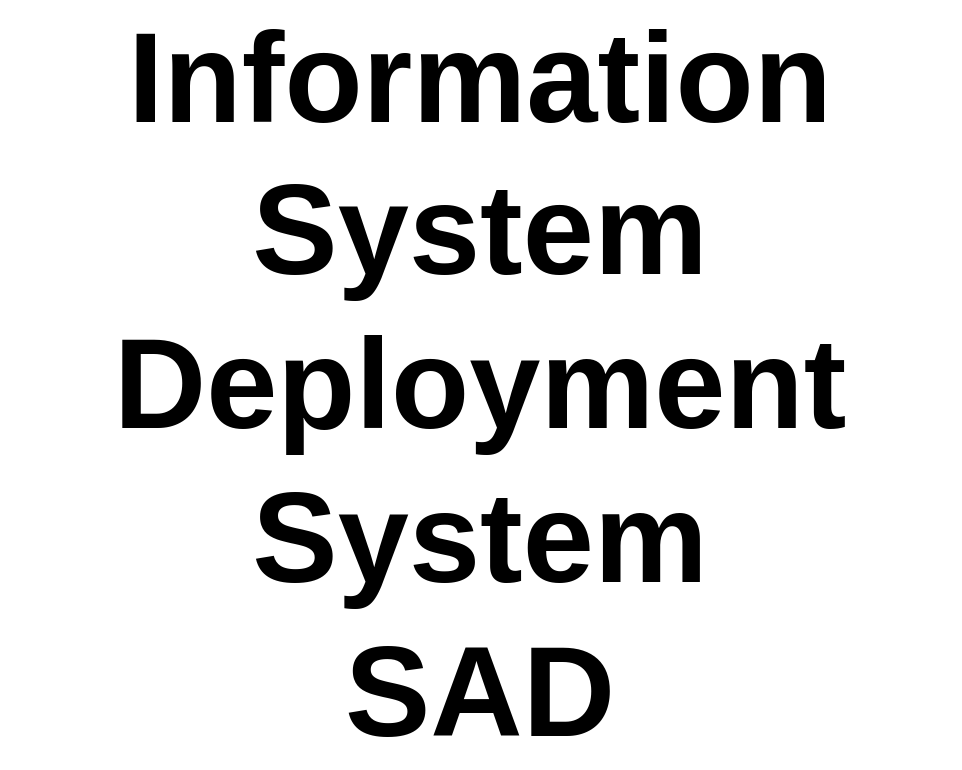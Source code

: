 <mxfile version="14.6.9" type="google" pages="22"><diagram id="I2cG6BIaiWeSI7px_ahG" name="Introduction"><mxGraphModel dx="1388" dy="534" grid="1" gridSize="10" guides="1" tooltips="1" connect="1" arrows="1" fold="1" page="1" pageScale="1" pageWidth="827" pageHeight="1169" math="0" shadow="0"><root><mxCell id="0"/><mxCell id="xnooUgstzLxgkEIDNDCK-1" value="Title" style="" parent="0"/><mxCell id="xnooUgstzLxgkEIDNDCK-4" value="&lt;font style=&quot;font-size: 64px&quot;&gt;&lt;b&gt;Information System Deployment&lt;br&gt;System&lt;br&gt;SAD&lt;br&gt;&lt;/b&gt;&lt;/font&gt;" style="text;html=1;strokeColor=none;fillColor=none;align=center;verticalAlign=middle;whiteSpace=wrap;rounded=0;fontSize=48;opacity=30;" parent="xnooUgstzLxgkEIDNDCK-1" vertex="1"><mxGeometry x="160" y="200" width="480" height="320" as="geometry"/></mxCell></root></mxGraphModel></diagram><diagram id="SpUs0mImmQizBR1f0Vfz" name="DOCUMENT VIEW"><mxGraphModel dx="1388" dy="534" grid="1" gridSize="10" guides="1" tooltips="1" connect="1" arrows="1" fold="1" page="1" pageScale="1" pageWidth="827" pageHeight="1169" math="0" shadow="0"><root><mxCell id="lUomA51u0JlUQQu8YWPk-0"/><mxCell id="KgZB9DP1Bkd9AR-XqzKb-2" value="Title" parent="lUomA51u0JlUQQu8YWPk-0"/><object label="&lt;p style=&quot;margin: 4px 0px 0px ; text-align: center ; font-size: 10px&quot;&gt;&lt;b style=&quot;font-size: 10px&quot;&gt;ABOUT&lt;/b&gt;&lt;/p&gt;&lt;hr style=&quot;font-size: 10px&quot;&gt;&lt;p style=&quot;font-size: 10px&quot;&gt;&lt;/p&gt;&lt;p style=&quot;margin: 0px 0px 0px 8px ; text-align: left ; font-size: 10px&quot;&gt;Diagrams to show the relationship of this Document to other documents describing this System or Organisation's Services.&lt;/p&gt;" tags="about" id="KgZB9DP1Bkd9AR-XqzKb-0"><mxCell style="shape=rect;overflow=fill;html=1;whiteSpace=wrap;align=center;comic=0;strokeColor=#330066;strokeWidth=2;fillColor=#F7EDFF;gradientColor=#ffffff;fontSize=10;collapsible=1;fontFamily=Courier New;fontColor=#4C0099;opacity=30;" parent="KgZB9DP1Bkd9AR-XqzKb-2" vertex="1"><mxGeometry x="120" y="600" width="560" height="90" as="geometry"><mxRectangle x="590" y="40" width="200" height="20" as="alternateBounds"/></mxGeometry></mxCell></object><mxCell id="KgZB9DP1Bkd9AR-XqzKb-1" value="Document View Diagrams" style="text;html=1;strokeColor=none;fillColor=none;align=center;verticalAlign=middle;whiteSpace=wrap;rounded=0;fontSize=48;opacity=30;" parent="KgZB9DP1Bkd9AR-XqzKb-2" vertex="1"><mxGeometry x="160" y="200" width="480" height="320" as="geometry"/></mxCell></root></mxGraphModel></diagram><diagram id="_WrVeGTWJYJquFYqbyNX" name="Document/Sections/Audience"><mxGraphModel dx="1388" dy="534" grid="1" gridSize="10" guides="1" tooltips="1" connect="1" arrows="1" fold="1" page="1" pageScale="1" pageWidth="827" pageHeight="1169" math="0" shadow="0"><root><mxCell id="gew28SJWsOYK0b2MFKVX-0"/><mxCell id="gew28SJWsOYK0b2MFKVX-1" value="About" style="" parent="gew28SJWsOYK0b2MFKVX-0"/><mxCell id="hT-AcKIoMdZBi5IQgp_n-1" value="&lt;p style=&quot;margin: 4px 0px 0px ; text-align: center ; font-size: 10px&quot;&gt;&lt;b style=&quot;font-size: 10px&quot;&gt;ABOUT&lt;/b&gt;&lt;/p&gt;&lt;hr style=&quot;font-size: 10px&quot;&gt;&lt;p style=&quot;font-size: 10px&quot;&gt;&lt;/p&gt;&lt;p style=&quot;margin: 0px 0px 0px 8px ; text-align: left ; font-size: 10px&quot;&gt;Solution Architecture Descriptions (SADs) are not page turners, and are generally too long to keep anybody but the most diligent reader/reviewer riveted to their seat. Therefore they are not intended to be read by every member of the team, from front to back.&lt;/p&gt;&lt;p style=&quot;margin: 0px 0px 0px 8px ; text-align: left ; font-size: 10px&quot;&gt;&lt;br&gt;&lt;/p&gt;&lt;p style=&quot;margin: 0px 0px 0px 8px ; text-align: left ; font-size: 10px&quot;&gt;They are broken down into sections, intended for different stakeholders, with the above matrix a starting point guide.&amp;nbsp;&lt;/p&gt;" style="shape=rect;overflow=fill;html=1;whiteSpace=wrap;align=center;comic=0;strokeColor=#330066;strokeWidth=2;fillColor=#F7EDFF;gradientColor=#ffffff;fontSize=10;collapsible=1;fontFamily=Courier New;fontColor=#4C0099;opacity=30;" parent="gew28SJWsOYK0b2MFKVX-1" vertex="1"><mxGeometry x="120" y="800" width="560" height="120" as="geometry"><mxRectangle x="590" y="40" width="200" height="20" as="alternateBounds"/></mxGeometry></mxCell><mxCell id="hT-AcKIoMdZBi5IQgp_n-495" value="Title" style="" parent="gew28SJWsOYK0b2MFKVX-0"/><mxCell id="hT-AcKIoMdZBi5IQgp_n-2" value="" style="group;fontSize=10;" parent="hT-AcKIoMdZBi5IQgp_n-495" connectable="0" vertex="1"><mxGeometry x="120" y="120" width="560" height="45" as="geometry"/></mxCell><mxCell id="hT-AcKIoMdZBi5IQgp_n-3" value="&lt;font style=&quot;font-size: 11px&quot;&gt;Document - SAD Sections - Intended Audiences&lt;/font&gt;" style="text;strokeColor=none;fillColor=none;html=1;fontSize=24;fontStyle=1;verticalAlign=middle;align=left;shadow=0;glass=0;comic=0;opacity=30;fontColor=#808080;" parent="hT-AcKIoMdZBi5IQgp_n-2" vertex="1"><mxGeometry width="560" height="40" as="geometry"/></mxCell><mxCell id="hT-AcKIoMdZBi5IQgp_n-4" value="" style="line;strokeWidth=2;html=1;shadow=0;glass=0;comic=0;fillColor=none;fontSize=12;fontColor=#CCCCCC;labelBackgroundColor=none;strokeColor=#CCCCCC;" parent="hT-AcKIoMdZBi5IQgp_n-2" vertex="1"><mxGeometry y="35" width="560" height="10" as="geometry"/></mxCell><mxCell id="hT-AcKIoMdZBi5IQgp_n-496" value="Grid" style="" parent="gew28SJWsOYK0b2MFKVX-0"/><UserObject label="&lt;font style=&quot;font-size: 10px;&quot;&gt;System Context&lt;/font&gt;" link="data:page/id,MIfBn1TL_wElUfC4MAxG" id="hT-AcKIoMdZBi5IQgp_n-499"><mxCell style="strokeColor=#bac8d3;html=1;fontColor=#2f5b7c;fontSize=10;align=right;" parent="hT-AcKIoMdZBi5IQgp_n-496" vertex="1"><mxGeometry x="120" y="390" width="80" height="20" as="geometry"/></mxCell></UserObject><UserObject label="Delivery" link="data:page/id,t1hVm53W1ZjDPOrna3Hw" id="hT-AcKIoMdZBi5IQgp_n-500"><mxCell style="strokeColor=#bac8d3;html=1;fontColor=#2f5b7c;fontSize=10;align=right;" parent="hT-AcKIoMdZBi5IQgp_n-496" vertex="1"><mxGeometry x="120" y="410" width="80" height="20" as="geometry"/></mxCell></UserObject><UserObject label="Information" link="data:page/id,3SA-kZvgyZj8lU_UHGUe" id="hT-AcKIoMdZBi5IQgp_n-501"><mxCell style="strokeColor=#bac8d3;html=1;fontColor=#2f5b7c;fontSize=10;align=right;" parent="hT-AcKIoMdZBi5IQgp_n-496" vertex="1"><mxGeometry x="120" y="450" width="80" height="20" as="geometry"/></mxCell></UserObject><UserObject label="Functional" link="data:page/id,aBYb2KOzGoUMiPSBaS1Q" id="hT-AcKIoMdZBi5IQgp_n-502"><mxCell style="strokeColor=#bac8d3;html=1;fontColor=#2f5b7c;fontSize=10;align=right;" parent="hT-AcKIoMdZBi5IQgp_n-496" vertex="1"><mxGeometry x="120" y="470" width="80" height="20" as="geometry"/></mxCell></UserObject><mxCell id="hT-AcKIoMdZBi5IQgp_n-503" value="Sequence" style="strokeColor=#bac8d3;html=1;fontColor=#2f5b7c;fontSize=10;align=right;" parent="hT-AcKIoMdZBi5IQgp_n-496" vertex="1"><mxGeometry x="120" y="490" width="80" height="20" as="geometry"/></mxCell><mxCell id="hT-AcKIoMdZBi5IQgp_n-504" value="Integration" style="strokeColor=#bac8d3;html=1;fontColor=#2f5b7c;fontSize=10;align=right;" parent="hT-AcKIoMdZBi5IQgp_n-496" vertex="1"><mxGeometry x="120" y="510" width="80" height="20" as="geometry"/></mxCell><mxCell id="hT-AcKIoMdZBi5IQgp_n-505" value="Qualities" style="strokeColor=#bac8d3;html=1;fontColor=#2f5b7c;fontSize=10;align=right;" parent="hT-AcKIoMdZBi5IQgp_n-496" vertex="1"><mxGeometry x="120" y="530" width="80" height="20" as="geometry"/></mxCell><mxCell id="hT-AcKIoMdZBi5IQgp_n-506" value="Deployment" style="strokeColor=#bac8d3;html=1;fontColor=#2f5b7c;fontSize=10;align=right;" parent="hT-AcKIoMdZBi5IQgp_n-496" vertex="1"><mxGeometry x="120" y="430" width="80" height="20" as="geometry"/></mxCell><mxCell id="hT-AcKIoMdZBi5IQgp_n-507" value="Development" style="strokeColor=#bac8d3;html=1;fontColor=#2f5b7c;fontSize=10;align=right;" parent="hT-AcKIoMdZBi5IQgp_n-496" vertex="1"><mxGeometry x="120" y="610" width="80" height="20" as="geometry"/></mxCell><mxCell id="hT-AcKIoMdZBi5IQgp_n-508" value="Document" style="strokeColor=#bac8d3;html=1;fontColor=#2f5b7c;fontSize=10;align=right;" parent="hT-AcKIoMdZBi5IQgp_n-496" vertex="1"><mxGeometry x="120" y="350" width="80" height="20" as="geometry"/></mxCell><mxCell id="hT-AcKIoMdZBi5IQgp_n-509" value="" style="strokeColor=#bac8d3;html=1;fontColor=#2f5b7c;fontSize=12;" parent="hT-AcKIoMdZBi5IQgp_n-496" vertex="1"><mxGeometry x="120" y="200" width="80" height="150" as="geometry"/></mxCell><mxCell id="hT-AcKIoMdZBi5IQgp_n-510" value="Security" style="strokeColor=#bac8d3;html=1;fontColor=#2f5b7c;fontSize=10;align=right;" parent="hT-AcKIoMdZBi5IQgp_n-496" vertex="1"><mxGeometry x="120" y="550" width="80" height="20" as="geometry"/></mxCell><mxCell id="hT-AcKIoMdZBi5IQgp_n-511" value="Accreditation" style="strokeColor=#bac8d3;html=1;fontColor=#2f5b7c;fontSize=10;align=right;" parent="hT-AcKIoMdZBi5IQgp_n-496" vertex="1"><mxGeometry x="120" y="590" width="80" height="20" as="geometry"/></mxCell><mxCell id="hT-AcKIoMdZBi5IQgp_n-512" value="Operations" style="strokeColor=#bac8d3;html=1;fontColor=#2f5b7c;fontSize=10;align=right;" parent="hT-AcKIoMdZBi5IQgp_n-496" vertex="1"><mxGeometry x="120" y="650" width="80" height="20" as="geometry"/></mxCell><mxCell id="hT-AcKIoMdZBi5IQgp_n-513" value="Maintenance" style="strokeColor=#bac8d3;html=1;fontColor=#2f5b7c;fontSize=10;align=right;" parent="hT-AcKIoMdZBi5IQgp_n-496" vertex="1"><mxGeometry x="120" y="670" width="80" height="20" as="geometry"/></mxCell><mxCell id="hT-AcKIoMdZBi5IQgp_n-514" value="Disestablishment" style="strokeColor=#bac8d3;html=1;fontColor=#2f5b7c;fontSize=10;align=right;" parent="hT-AcKIoMdZBi5IQgp_n-496" vertex="1"><mxGeometry x="120" y="710" width="80" height="20" as="geometry"/></mxCell><mxCell id="hT-AcKIoMdZBi5IQgp_n-515" value="Appendices" style="strokeColor=#bac8d3;html=1;fontColor=#2f5b7c;fontSize=10;align=right;" parent="hT-AcKIoMdZBi5IQgp_n-496" vertex="1"><mxGeometry x="120" y="730" width="80" height="20" as="geometry"/></mxCell><mxCell id="hT-AcKIoMdZBi5IQgp_n-516" value="Business Sponsor" style="strokeColor=#bac8d3;html=1;fontColor=#2f5b7c;fontSize=12;horizontal=0;align=left;" parent="hT-AcKIoMdZBi5IQgp_n-496" vertex="1"><mxGeometry x="220" y="200" width="20" height="150" as="geometry"/></mxCell><mxCell id="hT-AcKIoMdZBi5IQgp_n-517" value="Project Owner" style="strokeColor=#bac8d3;html=1;fontColor=#2f5b7c;fontSize=12;horizontal=0;align=left;" parent="hT-AcKIoMdZBi5IQgp_n-496" vertex="1"><mxGeometry x="240" y="200" width="20" height="150" as="geometry"/></mxCell><mxCell id="hT-AcKIoMdZBi5IQgp_n-518" value="Program Manager" style="strokeColor=#bac8d3;html=1;fontColor=#2f5b7c;fontSize=12;horizontal=0;align=left;" parent="hT-AcKIoMdZBi5IQgp_n-496" vertex="1"><mxGeometry x="260" y="200" width="20" height="150" as="geometry"/></mxCell><mxCell id="hT-AcKIoMdZBi5IQgp_n-519" value="Project Manager" style="strokeColor=#bac8d3;html=1;fontColor=#2f5b7c;fontSize=12;horizontal=0;align=left;" parent="hT-AcKIoMdZBi5IQgp_n-496" vertex="1"><mxGeometry x="280" y="200" width="20" height="150" as="geometry"/></mxCell><mxCell id="hT-AcKIoMdZBi5IQgp_n-520" value="Project Manager" style="strokeColor=#bac8d3;html=1;fontColor=#2f5b7c;fontSize=12;horizontal=0;align=left;" parent="hT-AcKIoMdZBi5IQgp_n-496" vertex="1"><mxGeometry x="300" y="200" width="20" height="150" as="geometry"/></mxCell><mxCell id="hT-AcKIoMdZBi5IQgp_n-521" value="Business Analyst" style="strokeColor=#bac8d3;html=1;fontColor=#2f5b7c;fontSize=12;horizontal=0;align=left;" parent="hT-AcKIoMdZBi5IQgp_n-496" vertex="1"><mxGeometry x="360" y="200" width="20" height="150" as="geometry"/></mxCell><mxCell id="hT-AcKIoMdZBi5IQgp_n-522" value="Test Analyst" style="strokeColor=#bac8d3;html=1;fontColor=#2f5b7c;fontSize=12;horizontal=0;align=left;" parent="hT-AcKIoMdZBi5IQgp_n-496" vertex="1"><mxGeometry x="520" y="200" width="20" height="150" as="geometry"/></mxCell><mxCell id="hT-AcKIoMdZBi5IQgp_n-523" value="Information Specialist" style="strokeColor=#bac8d3;html=1;fontColor=#2f5b7c;fontSize=12;horizontal=0;align=left;" parent="hT-AcKIoMdZBi5IQgp_n-496" vertex="1"><mxGeometry x="420" y="200" width="20" height="150" as="geometry"/></mxCell><mxCell id="hT-AcKIoMdZBi5IQgp_n-524" value="Deployment Specialist" style="strokeColor=#bac8d3;html=1;fontColor=#2f5b7c;fontSize=12;horizontal=0;align=left;" parent="hT-AcKIoMdZBi5IQgp_n-496" vertex="1"><mxGeometry x="560" y="200" width="20" height="150" as="geometry"/></mxCell><mxCell id="hT-AcKIoMdZBi5IQgp_n-525" value="Development Specialist" style="strokeColor=#bac8d3;html=1;fontColor=#2f5b7c;fontSize=12;horizontal=0;align=left;" parent="hT-AcKIoMdZBi5IQgp_n-496" vertex="1"><mxGeometry x="580" y="200" width="20" height="150" as="geometry"/></mxCell><mxCell id="hT-AcKIoMdZBi5IQgp_n-526" value="Data Specialist" style="strokeColor=#bac8d3;html=1;fontColor=#2f5b7c;fontSize=12;horizontal=0;align=left;" parent="hT-AcKIoMdZBi5IQgp_n-496" vertex="1"><mxGeometry x="480" y="200" width="20" height="150" as="geometry"/></mxCell><mxCell id="hT-AcKIoMdZBi5IQgp_n-527" value="Security Specialist" style="strokeColor=#bac8d3;html=1;fontColor=#2f5b7c;fontSize=12;horizontal=0;align=left;" parent="hT-AcKIoMdZBi5IQgp_n-496" vertex="1"><mxGeometry x="540" y="200" width="20" height="150" as="geometry"/></mxCell><mxCell id="hT-AcKIoMdZBi5IQgp_n-528" value="Support Specialist" style="strokeColor=#bac8d3;html=1;fontColor=#2f5b7c;fontSize=12;horizontal=0;align=left;" parent="hT-AcKIoMdZBi5IQgp_n-496" vertex="1"><mxGeometry x="640" y="200" width="20" height="150" as="geometry"/></mxCell><mxCell id="hT-AcKIoMdZBi5IQgp_n-529" value="System Support Specialist" style="strokeColor=#bac8d3;html=1;fontColor=#2f5b7c;fontSize=12;horizontal=0;align=left;" parent="hT-AcKIoMdZBi5IQgp_n-496" vertex="1"><mxGeometry x="660" y="200" width="20" height="150" as="geometry"/></mxCell><mxCell id="hT-AcKIoMdZBi5IQgp_n-530" value="Infrastructure Specialist" style="strokeColor=#bac8d3;html=1;fontColor=#2f5b7c;fontSize=12;horizontal=0;align=left;" parent="hT-AcKIoMdZBi5IQgp_n-496" vertex="1"><mxGeometry x="440" y="200" width="20" height="150" as="geometry"/></mxCell><mxCell id="hT-AcKIoMdZBi5IQgp_n-531" value="Business Support Specialist" style="strokeColor=#bac8d3;html=1;fontColor=#2f5b7c;fontSize=12;horizontal=0;align=left;" parent="hT-AcKIoMdZBi5IQgp_n-496" vertex="1"><mxGeometry x="620" y="200" width="20" height="150" as="geometry"/></mxCell><mxCell id="hT-AcKIoMdZBi5IQgp_n-532" value="Business Users" style="strokeColor=#bac8d3;html=1;fontColor=#2f5b7c;fontSize=12;horizontal=0;align=left;" parent="hT-AcKIoMdZBi5IQgp_n-496" vertex="1"><mxGeometry x="340" y="200" width="20" height="150" as="geometry"/></mxCell><mxCell id="hT-AcKIoMdZBi5IQgp_n-533" value="Business Customers" style="strokeColor=#bac8d3;html=1;fontColor=#2f5b7c;fontSize=12;horizontal=0;align=left;" parent="hT-AcKIoMdZBi5IQgp_n-496" vertex="1"><mxGeometry x="200" y="200" width="20" height="150" as="geometry"/></mxCell><mxCell id="hT-AcKIoMdZBi5IQgp_n-534" value="Content Specialist" style="strokeColor=#bac8d3;html=1;fontColor=#2f5b7c;fontSize=12;horizontal=0;align=left;" parent="hT-AcKIoMdZBi5IQgp_n-496" vertex="1"><mxGeometry x="380" y="200" width="20" height="150" as="geometry"/></mxCell><mxCell id="hT-AcKIoMdZBi5IQgp_n-535" value="Change Manager" style="strokeColor=#bac8d3;html=1;fontColor=#2f5b7c;fontSize=12;horizontal=0;align=left;" parent="hT-AcKIoMdZBi5IQgp_n-496" vertex="1"><mxGeometry x="320" y="200" width="20" height="150" as="geometry"/></mxCell><mxCell id="hT-AcKIoMdZBi5IQgp_n-536" value="Comms Specialist" style="strokeColor=#bac8d3;html=1;fontColor=#2f5b7c;fontSize=12;horizontal=0;align=left;" parent="hT-AcKIoMdZBi5IQgp_n-496" vertex="1"><mxGeometry x="400" y="200" width="20" height="150" as="geometry"/></mxCell><mxCell id="hT-AcKIoMdZBi5IQgp_n-537" value="" style="group" parent="hT-AcKIoMdZBi5IQgp_n-496" vertex="1" connectable="0"><mxGeometry x="200" y="350" width="420" height="20" as="geometry"/></mxCell><mxCell id="hT-AcKIoMdZBi5IQgp_n-538" value="" style="strokeColor=#bac8d3;html=1;fontColor=#2f5b7c;fontSize=10;horizontal=0;align=left;" parent="hT-AcKIoMdZBi5IQgp_n-537" vertex="1"><mxGeometry x="20" width="20" height="20" as="geometry"/></mxCell><mxCell id="hT-AcKIoMdZBi5IQgp_n-539" value="" style="strokeColor=#bac8d3;html=1;fontColor=#2f5b7c;fontSize=10;horizontal=0;align=left;" parent="hT-AcKIoMdZBi5IQgp_n-537" vertex="1"><mxGeometry x="40" width="20" height="20" as="geometry"/></mxCell><mxCell id="hT-AcKIoMdZBi5IQgp_n-540" value="" style="strokeColor=#bac8d3;html=1;fontColor=#2f5b7c;fontSize=10;horizontal=0;align=left;" parent="hT-AcKIoMdZBi5IQgp_n-537" vertex="1"><mxGeometry x="80" width="20" height="20" as="geometry"/></mxCell><mxCell id="hT-AcKIoMdZBi5IQgp_n-541" value="" style="strokeColor=#bac8d3;html=1;fontColor=#2f5b7c;fontSize=10;horizontal=0;align=left;" parent="hT-AcKIoMdZBi5IQgp_n-537" vertex="1"><mxGeometry x="60" width="20" height="20" as="geometry"/></mxCell><mxCell id="hT-AcKIoMdZBi5IQgp_n-542" value="" style="strokeColor=#bac8d3;html=1;fontColor=#2f5b7c;fontSize=10;horizontal=0;align=left;" parent="hT-AcKIoMdZBi5IQgp_n-537" vertex="1"><mxGeometry x="280" width="20" height="20" as="geometry"/></mxCell><mxCell id="hT-AcKIoMdZBi5IQgp_n-543" value="" style="strokeColor=#bac8d3;html=1;fontColor=#2f5b7c;fontSize=10;horizontal=0;align=left;" parent="hT-AcKIoMdZBi5IQgp_n-537" vertex="1"><mxGeometry x="220" width="20" height="20" as="geometry"/></mxCell><mxCell id="hT-AcKIoMdZBi5IQgp_n-544" value="" style="strokeColor=#bac8d3;html=1;fontColor=#2f5b7c;fontSize=10;horizontal=0;align=left;" parent="hT-AcKIoMdZBi5IQgp_n-537" vertex="1"><mxGeometry x="140" width="20" height="20" as="geometry"/></mxCell><mxCell id="hT-AcKIoMdZBi5IQgp_n-545" value="" style="strokeColor=#bac8d3;html=1;fontColor=#2f5b7c;fontSize=10;horizontal=0;align=left;" parent="hT-AcKIoMdZBi5IQgp_n-537" vertex="1"><mxGeometry x="160" width="20" height="20" as="geometry"/></mxCell><mxCell id="hT-AcKIoMdZBi5IQgp_n-546" value="" style="strokeColor=#bac8d3;html=1;fontColor=#2f5b7c;fontSize=10;horizontal=0;align=left;" parent="hT-AcKIoMdZBi5IQgp_n-537" vertex="1"><mxGeometry x="380" width="20" height="20" as="geometry"/></mxCell><mxCell id="hT-AcKIoMdZBi5IQgp_n-547" value="" style="strokeColor=#bac8d3;html=1;fontColor=#2f5b7c;fontSize=10;horizontal=0;align=left;" parent="hT-AcKIoMdZBi5IQgp_n-537" vertex="1"><mxGeometry x="360" width="20" height="20" as="geometry"/></mxCell><mxCell id="hT-AcKIoMdZBi5IQgp_n-548" value="" style="strokeColor=#bac8d3;html=1;fontColor=#2f5b7c;fontSize=10;horizontal=0;align=left;" parent="hT-AcKIoMdZBi5IQgp_n-537" vertex="1"><mxGeometry x="320" width="20" height="20" as="geometry"/></mxCell><mxCell id="hT-AcKIoMdZBi5IQgp_n-549" value="" style="strokeColor=#bac8d3;html=1;fontColor=#2f5b7c;fontSize=10;horizontal=0;align=left;" parent="hT-AcKIoMdZBi5IQgp_n-537" vertex="1"><mxGeometry x="340" width="20" height="20" as="geometry"/></mxCell><mxCell id="hT-AcKIoMdZBi5IQgp_n-550" value="" style="strokeColor=#bac8d3;html=1;fontColor=#2f5b7c;fontSize=10;horizontal=0;align=left;" parent="hT-AcKIoMdZBi5IQgp_n-537" vertex="1"><mxGeometry x="100" width="20" height="20" as="geometry"/></mxCell><mxCell id="hT-AcKIoMdZBi5IQgp_n-551" value="" style="strokeColor=#bac8d3;html=1;fontColor=#2f5b7c;fontSize=10;horizontal=0;align=left;" parent="hT-AcKIoMdZBi5IQgp_n-537" vertex="1"><mxGeometry width="20" height="20" as="geometry"/></mxCell><mxCell id="hT-AcKIoMdZBi5IQgp_n-552" value="" style="strokeColor=#bac8d3;html=1;fontColor=#2f5b7c;fontSize=10;horizontal=0;align=left;" parent="hT-AcKIoMdZBi5IQgp_n-537" vertex="1"><mxGeometry x="440" width="20" height="20" as="geometry"/></mxCell><mxCell id="hT-AcKIoMdZBi5IQgp_n-553" value="" style="strokeColor=#bac8d3;html=1;fontColor=#2f5b7c;fontSize=10;horizontal=0;align=left;" parent="hT-AcKIoMdZBi5IQgp_n-537" vertex="1"><mxGeometry x="460" width="20" height="20" as="geometry"/></mxCell><mxCell id="hT-AcKIoMdZBi5IQgp_n-554" value="" style="strokeColor=#bac8d3;html=1;fontColor=#2f5b7c;fontSize=10;horizontal=0;align=left;" parent="hT-AcKIoMdZBi5IQgp_n-537" vertex="1"><mxGeometry x="240" width="20" height="20" as="geometry"/></mxCell><mxCell id="hT-AcKIoMdZBi5IQgp_n-555" value="" style="strokeColor=#bac8d3;html=1;fontColor=#2f5b7c;fontSize=10;horizontal=0;align=left;" parent="hT-AcKIoMdZBi5IQgp_n-537" vertex="1"><mxGeometry x="420" width="20" height="20" as="geometry"/></mxCell><mxCell id="hT-AcKIoMdZBi5IQgp_n-556" value="" style="strokeColor=#bac8d3;html=1;fontColor=#2f5b7c;fontSize=10;horizontal=0;align=left;" parent="hT-AcKIoMdZBi5IQgp_n-537" vertex="1"><mxGeometry x="180" width="20" height="20" as="geometry"/></mxCell><mxCell id="hT-AcKIoMdZBi5IQgp_n-557" value="" style="strokeColor=#bac8d3;html=1;fontColor=#2f5b7c;fontSize=10;horizontal=0;align=left;" parent="hT-AcKIoMdZBi5IQgp_n-537" vertex="1"><mxGeometry x="120" width="20" height="20" as="geometry"/></mxCell><mxCell id="hT-AcKIoMdZBi5IQgp_n-558" value="" style="strokeColor=#bac8d3;html=1;fontColor=#2f5b7c;fontSize=10;horizontal=0;align=left;" parent="hT-AcKIoMdZBi5IQgp_n-537" vertex="1"><mxGeometry x="200" width="20" height="20" as="geometry"/></mxCell><mxCell id="hT-AcKIoMdZBi5IQgp_n-559" value="" style="strokeColor=#bac8d3;html=1;fontColor=#2f5b7c;fontSize=10;horizontal=0;align=left;" parent="hT-AcKIoMdZBi5IQgp_n-537" vertex="1"><mxGeometry x="300" width="20" height="20" as="geometry"/></mxCell><mxCell id="hT-AcKIoMdZBi5IQgp_n-560" value="" style="strokeColor=#bac8d3;html=1;fontColor=#2f5b7c;fontSize=10;horizontal=0;align=left;" parent="hT-AcKIoMdZBi5IQgp_n-537" vertex="1"><mxGeometry x="260" width="20" height="20" as="geometry"/></mxCell><mxCell id="hT-AcKIoMdZBi5IQgp_n-561" value="" style="strokeColor=#bac8d3;html=1;fontColor=#2f5b7c;fontSize=10;horizontal=0;align=left;" parent="hT-AcKIoMdZBi5IQgp_n-537" vertex="1"><mxGeometry x="400" width="20" height="20" as="geometry"/></mxCell><mxCell id="hT-AcKIoMdZBi5IQgp_n-562" value="" style="group" parent="hT-AcKIoMdZBi5IQgp_n-496" vertex="1" connectable="0"><mxGeometry x="200" y="390" width="420" height="20" as="geometry"/></mxCell><mxCell id="hT-AcKIoMdZBi5IQgp_n-563" value="" style="strokeColor=#bac8d3;html=1;fontColor=#2f5b7c;fontSize=10;horizontal=0;align=left;" parent="hT-AcKIoMdZBi5IQgp_n-562" vertex="1"><mxGeometry x="20" width="20" height="20" as="geometry"/></mxCell><mxCell id="hT-AcKIoMdZBi5IQgp_n-564" value="" style="strokeColor=#bac8d3;html=1;fontColor=#2f5b7c;fontSize=10;horizontal=0;align=left;" parent="hT-AcKIoMdZBi5IQgp_n-562" vertex="1"><mxGeometry x="40" width="20" height="20" as="geometry"/></mxCell><mxCell id="hT-AcKIoMdZBi5IQgp_n-565" value="" style="strokeColor=#bac8d3;html=1;fontColor=#2f5b7c;fontSize=10;horizontal=0;align=left;" parent="hT-AcKIoMdZBi5IQgp_n-562" vertex="1"><mxGeometry x="80" width="20" height="20" as="geometry"/></mxCell><mxCell id="hT-AcKIoMdZBi5IQgp_n-566" value="" style="strokeColor=#bac8d3;html=1;fontColor=#2f5b7c;fontSize=10;horizontal=0;align=left;" parent="hT-AcKIoMdZBi5IQgp_n-562" vertex="1"><mxGeometry x="60" width="20" height="20" as="geometry"/></mxCell><mxCell id="hT-AcKIoMdZBi5IQgp_n-567" value="" style="strokeColor=#bac8d3;html=1;fontColor=#2f5b7c;fontSize=10;horizontal=0;align=left;" parent="hT-AcKIoMdZBi5IQgp_n-562" vertex="1"><mxGeometry x="280" width="20" height="20" as="geometry"/></mxCell><mxCell id="hT-AcKIoMdZBi5IQgp_n-568" value="" style="strokeColor=#bac8d3;html=1;fontColor=#2f5b7c;fontSize=10;horizontal=0;align=left;" parent="hT-AcKIoMdZBi5IQgp_n-562" vertex="1"><mxGeometry x="220" width="20" height="20" as="geometry"/></mxCell><mxCell id="hT-AcKIoMdZBi5IQgp_n-569" value="" style="strokeColor=#bac8d3;html=1;fontColor=#2f5b7c;fontSize=10;horizontal=0;align=left;" parent="hT-AcKIoMdZBi5IQgp_n-562" vertex="1"><mxGeometry x="140" width="20" height="20" as="geometry"/></mxCell><mxCell id="hT-AcKIoMdZBi5IQgp_n-570" value="" style="strokeColor=#bac8d3;html=1;fontColor=#2f5b7c;fontSize=10;horizontal=0;align=left;" parent="hT-AcKIoMdZBi5IQgp_n-562" vertex="1"><mxGeometry x="160" width="20" height="20" as="geometry"/></mxCell><mxCell id="hT-AcKIoMdZBi5IQgp_n-571" value="" style="strokeColor=#bac8d3;html=1;fontColor=#2f5b7c;fontSize=10;horizontal=0;align=left;" parent="hT-AcKIoMdZBi5IQgp_n-562" vertex="1"><mxGeometry x="380" width="20" height="20" as="geometry"/></mxCell><mxCell id="hT-AcKIoMdZBi5IQgp_n-572" value="" style="strokeColor=#bac8d3;html=1;fontColor=#2f5b7c;fontSize=10;horizontal=0;align=left;" parent="hT-AcKIoMdZBi5IQgp_n-562" vertex="1"><mxGeometry x="360" width="20" height="20" as="geometry"/></mxCell><mxCell id="hT-AcKIoMdZBi5IQgp_n-573" value="" style="strokeColor=#bac8d3;html=1;fontColor=#2f5b7c;fontSize=10;horizontal=0;align=left;" parent="hT-AcKIoMdZBi5IQgp_n-562" vertex="1"><mxGeometry x="320" width="20" height="20" as="geometry"/></mxCell><mxCell id="hT-AcKIoMdZBi5IQgp_n-574" value="" style="strokeColor=#bac8d3;html=1;fontColor=#2f5b7c;fontSize=10;horizontal=0;align=left;" parent="hT-AcKIoMdZBi5IQgp_n-562" vertex="1"><mxGeometry x="340" width="20" height="20" as="geometry"/></mxCell><mxCell id="hT-AcKIoMdZBi5IQgp_n-575" value="" style="strokeColor=#bac8d3;html=1;fontColor=#2f5b7c;fontSize=10;horizontal=0;align=left;" parent="hT-AcKIoMdZBi5IQgp_n-562" vertex="1"><mxGeometry x="100" width="20" height="20" as="geometry"/></mxCell><mxCell id="hT-AcKIoMdZBi5IQgp_n-576" value="" style="strokeColor=#bac8d3;html=1;fontColor=#2f5b7c;fontSize=10;horizontal=0;align=left;" parent="hT-AcKIoMdZBi5IQgp_n-562" vertex="1"><mxGeometry width="20" height="20" as="geometry"/></mxCell><mxCell id="hT-AcKIoMdZBi5IQgp_n-577" value="" style="strokeColor=#bac8d3;html=1;fontColor=#2f5b7c;fontSize=10;horizontal=0;align=left;" parent="hT-AcKIoMdZBi5IQgp_n-562" vertex="1"><mxGeometry x="440" width="20" height="20" as="geometry"/></mxCell><mxCell id="hT-AcKIoMdZBi5IQgp_n-578" value="" style="strokeColor=#bac8d3;html=1;fontColor=#2f5b7c;fontSize=10;horizontal=0;align=left;" parent="hT-AcKIoMdZBi5IQgp_n-562" vertex="1"><mxGeometry x="460" width="20" height="20" as="geometry"/></mxCell><mxCell id="hT-AcKIoMdZBi5IQgp_n-579" value="" style="strokeColor=#bac8d3;html=1;fontColor=#2f5b7c;fontSize=10;horizontal=0;align=left;" parent="hT-AcKIoMdZBi5IQgp_n-562" vertex="1"><mxGeometry x="240" width="20" height="20" as="geometry"/></mxCell><mxCell id="hT-AcKIoMdZBi5IQgp_n-580" value="" style="strokeColor=#bac8d3;html=1;fontColor=#2f5b7c;fontSize=10;horizontal=0;align=left;" parent="hT-AcKIoMdZBi5IQgp_n-562" vertex="1"><mxGeometry x="420" width="20" height="20" as="geometry"/></mxCell><mxCell id="hT-AcKIoMdZBi5IQgp_n-581" value="" style="strokeColor=#bac8d3;html=1;fontColor=#2f5b7c;fontSize=10;horizontal=0;align=left;" parent="hT-AcKIoMdZBi5IQgp_n-562" vertex="1"><mxGeometry x="180" width="20" height="20" as="geometry"/></mxCell><mxCell id="hT-AcKIoMdZBi5IQgp_n-582" value="" style="strokeColor=#bac8d3;html=1;fontColor=#2f5b7c;fontSize=10;horizontal=0;align=left;" parent="hT-AcKIoMdZBi5IQgp_n-562" vertex="1"><mxGeometry x="120" width="20" height="20" as="geometry"/></mxCell><mxCell id="hT-AcKIoMdZBi5IQgp_n-583" value="" style="strokeColor=#bac8d3;html=1;fontColor=#2f5b7c;fontSize=10;horizontal=0;align=left;" parent="hT-AcKIoMdZBi5IQgp_n-562" vertex="1"><mxGeometry x="200" width="20" height="20" as="geometry"/></mxCell><mxCell id="hT-AcKIoMdZBi5IQgp_n-584" value="" style="strokeColor=#bac8d3;html=1;fontColor=#2f5b7c;fontSize=10;horizontal=0;align=left;" parent="hT-AcKIoMdZBi5IQgp_n-562" vertex="1"><mxGeometry x="300" width="20" height="20" as="geometry"/></mxCell><mxCell id="hT-AcKIoMdZBi5IQgp_n-585" value="" style="strokeColor=#bac8d3;html=1;fontColor=#2f5b7c;fontSize=10;horizontal=0;align=left;" parent="hT-AcKIoMdZBi5IQgp_n-562" vertex="1"><mxGeometry x="260" width="20" height="20" as="geometry"/></mxCell><mxCell id="hT-AcKIoMdZBi5IQgp_n-586" value="" style="strokeColor=#bac8d3;html=1;fontColor=#2f5b7c;fontSize=10;horizontal=0;align=left;" parent="hT-AcKIoMdZBi5IQgp_n-562" vertex="1"><mxGeometry x="400" width="20" height="20" as="geometry"/></mxCell><mxCell id="hT-AcKIoMdZBi5IQgp_n-587" value="" style="group" parent="hT-AcKIoMdZBi5IQgp_n-496" vertex="1" connectable="0"><mxGeometry x="200" y="450" width="420" height="20" as="geometry"/></mxCell><mxCell id="hT-AcKIoMdZBi5IQgp_n-588" value="" style="strokeColor=#bac8d3;html=1;fontColor=#2f5b7c;fontSize=10;horizontal=0;align=left;" parent="hT-AcKIoMdZBi5IQgp_n-587" vertex="1"><mxGeometry x="20" width="20" height="20" as="geometry"/></mxCell><mxCell id="hT-AcKIoMdZBi5IQgp_n-589" value="" style="strokeColor=#bac8d3;html=1;fontColor=#2f5b7c;fontSize=10;horizontal=0;align=left;" parent="hT-AcKIoMdZBi5IQgp_n-587" vertex="1"><mxGeometry x="40" width="20" height="20" as="geometry"/></mxCell><mxCell id="hT-AcKIoMdZBi5IQgp_n-590" value="" style="strokeColor=#bac8d3;html=1;fontColor=#2f5b7c;fontSize=10;horizontal=0;align=left;" parent="hT-AcKIoMdZBi5IQgp_n-587" vertex="1"><mxGeometry x="80" width="20" height="20" as="geometry"/></mxCell><mxCell id="hT-AcKIoMdZBi5IQgp_n-591" value="" style="strokeColor=#bac8d3;html=1;fontColor=#2f5b7c;fontSize=10;horizontal=0;align=left;" parent="hT-AcKIoMdZBi5IQgp_n-587" vertex="1"><mxGeometry x="60" width="20" height="20" as="geometry"/></mxCell><mxCell id="hT-AcKIoMdZBi5IQgp_n-592" value="" style="strokeColor=#bac8d3;html=1;fontColor=#2f5b7c;fontSize=10;horizontal=0;align=left;" parent="hT-AcKIoMdZBi5IQgp_n-587" vertex="1"><mxGeometry x="280" width="20" height="20" as="geometry"/></mxCell><mxCell id="hT-AcKIoMdZBi5IQgp_n-593" value="" style="strokeColor=#bac8d3;html=1;fontColor=#2f5b7c;fontSize=10;horizontal=0;align=left;" parent="hT-AcKIoMdZBi5IQgp_n-587" vertex="1"><mxGeometry x="220" width="20" height="20" as="geometry"/></mxCell><mxCell id="hT-AcKIoMdZBi5IQgp_n-594" value="" style="strokeColor=#bac8d3;html=1;fontColor=#2f5b7c;fontSize=10;horizontal=0;align=left;" parent="hT-AcKIoMdZBi5IQgp_n-587" vertex="1"><mxGeometry x="140" width="20" height="20" as="geometry"/></mxCell><mxCell id="hT-AcKIoMdZBi5IQgp_n-595" value="" style="strokeColor=#bac8d3;html=1;fontColor=#2f5b7c;fontSize=10;horizontal=0;align=left;" parent="hT-AcKIoMdZBi5IQgp_n-587" vertex="1"><mxGeometry x="160" width="20" height="20" as="geometry"/></mxCell><mxCell id="hT-AcKIoMdZBi5IQgp_n-596" value="" style="strokeColor=#bac8d3;html=1;fontColor=#2f5b7c;fontSize=10;horizontal=0;align=left;" parent="hT-AcKIoMdZBi5IQgp_n-587" vertex="1"><mxGeometry x="380" width="20" height="20" as="geometry"/></mxCell><mxCell id="hT-AcKIoMdZBi5IQgp_n-597" value="" style="strokeColor=#bac8d3;html=1;fontColor=#2f5b7c;fontSize=10;horizontal=0;align=left;" parent="hT-AcKIoMdZBi5IQgp_n-587" vertex="1"><mxGeometry x="360" width="20" height="20" as="geometry"/></mxCell><mxCell id="hT-AcKIoMdZBi5IQgp_n-598" value="" style="strokeColor=#bac8d3;html=1;fontColor=#2f5b7c;fontSize=10;horizontal=0;align=left;" parent="hT-AcKIoMdZBi5IQgp_n-587" vertex="1"><mxGeometry x="320" width="20" height="20" as="geometry"/></mxCell><mxCell id="hT-AcKIoMdZBi5IQgp_n-599" value="" style="strokeColor=#bac8d3;html=1;fontColor=#2f5b7c;fontSize=10;horizontal=0;align=left;" parent="hT-AcKIoMdZBi5IQgp_n-587" vertex="1"><mxGeometry x="340" width="20" height="20" as="geometry"/></mxCell><mxCell id="hT-AcKIoMdZBi5IQgp_n-600" value="" style="strokeColor=#bac8d3;html=1;fontColor=#2f5b7c;fontSize=10;horizontal=0;align=left;" parent="hT-AcKIoMdZBi5IQgp_n-587" vertex="1"><mxGeometry x="100" width="20" height="20" as="geometry"/></mxCell><mxCell id="hT-AcKIoMdZBi5IQgp_n-601" value="" style="strokeColor=#bac8d3;html=1;fontColor=#2f5b7c;fontSize=10;horizontal=0;align=left;" parent="hT-AcKIoMdZBi5IQgp_n-587" vertex="1"><mxGeometry width="20" height="20" as="geometry"/></mxCell><mxCell id="hT-AcKIoMdZBi5IQgp_n-602" value="" style="strokeColor=#bac8d3;html=1;fontColor=#2f5b7c;fontSize=10;horizontal=0;align=left;" parent="hT-AcKIoMdZBi5IQgp_n-587" vertex="1"><mxGeometry x="440" width="20" height="20" as="geometry"/></mxCell><mxCell id="hT-AcKIoMdZBi5IQgp_n-603" value="" style="strokeColor=#bac8d3;html=1;fontColor=#2f5b7c;fontSize=10;horizontal=0;align=left;" parent="hT-AcKIoMdZBi5IQgp_n-587" vertex="1"><mxGeometry x="460" width="20" height="20" as="geometry"/></mxCell><mxCell id="hT-AcKIoMdZBi5IQgp_n-604" value="" style="strokeColor=#bac8d3;html=1;fontColor=#2f5b7c;fontSize=10;horizontal=0;align=left;" parent="hT-AcKIoMdZBi5IQgp_n-587" vertex="1"><mxGeometry x="240" width="20" height="20" as="geometry"/></mxCell><mxCell id="hT-AcKIoMdZBi5IQgp_n-605" value="" style="strokeColor=#bac8d3;html=1;fontColor=#2f5b7c;fontSize=10;horizontal=0;align=left;" parent="hT-AcKIoMdZBi5IQgp_n-587" vertex="1"><mxGeometry x="420" width="20" height="20" as="geometry"/></mxCell><mxCell id="hT-AcKIoMdZBi5IQgp_n-606" value="" style="strokeColor=#bac8d3;html=1;fontColor=#2f5b7c;fontSize=10;horizontal=0;align=left;" parent="hT-AcKIoMdZBi5IQgp_n-587" vertex="1"><mxGeometry x="180" width="20" height="20" as="geometry"/></mxCell><mxCell id="hT-AcKIoMdZBi5IQgp_n-607" value="" style="strokeColor=#bac8d3;html=1;fontColor=#2f5b7c;fontSize=10;horizontal=0;align=left;" parent="hT-AcKIoMdZBi5IQgp_n-587" vertex="1"><mxGeometry x="120" width="20" height="20" as="geometry"/></mxCell><mxCell id="hT-AcKIoMdZBi5IQgp_n-608" value="" style="strokeColor=#bac8d3;html=1;fontColor=#2f5b7c;fontSize=10;horizontal=0;align=left;" parent="hT-AcKIoMdZBi5IQgp_n-587" vertex="1"><mxGeometry x="200" width="20" height="20" as="geometry"/></mxCell><mxCell id="hT-AcKIoMdZBi5IQgp_n-609" value="" style="strokeColor=#bac8d3;html=1;fontColor=#2f5b7c;fontSize=10;horizontal=0;align=left;" parent="hT-AcKIoMdZBi5IQgp_n-587" vertex="1"><mxGeometry x="300" width="20" height="20" as="geometry"/></mxCell><mxCell id="hT-AcKIoMdZBi5IQgp_n-610" value="" style="strokeColor=#bac8d3;html=1;fontColor=#2f5b7c;fontSize=10;horizontal=0;align=left;" parent="hT-AcKIoMdZBi5IQgp_n-587" vertex="1"><mxGeometry x="260" width="20" height="20" as="geometry"/></mxCell><mxCell id="hT-AcKIoMdZBi5IQgp_n-611" value="" style="strokeColor=#bac8d3;html=1;fontColor=#2f5b7c;fontSize=10;horizontal=0;align=left;" parent="hT-AcKIoMdZBi5IQgp_n-587" vertex="1"><mxGeometry x="400" width="20" height="20" as="geometry"/></mxCell><mxCell id="hT-AcKIoMdZBi5IQgp_n-612" value="" style="group" parent="hT-AcKIoMdZBi5IQgp_n-496" vertex="1" connectable="0"><mxGeometry x="200" y="410" width="420" height="20" as="geometry"/></mxCell><mxCell id="hT-AcKIoMdZBi5IQgp_n-613" value="" style="strokeColor=#bac8d3;html=1;fontColor=#2f5b7c;fontSize=10;horizontal=0;align=left;" parent="hT-AcKIoMdZBi5IQgp_n-612" vertex="1"><mxGeometry x="20" width="20" height="20" as="geometry"/></mxCell><mxCell id="hT-AcKIoMdZBi5IQgp_n-614" value="" style="strokeColor=#bac8d3;html=1;fontColor=#2f5b7c;fontSize=10;horizontal=0;align=left;" parent="hT-AcKIoMdZBi5IQgp_n-612" vertex="1"><mxGeometry x="40" width="20" height="20" as="geometry"/></mxCell><mxCell id="hT-AcKIoMdZBi5IQgp_n-615" value="" style="strokeColor=#bac8d3;html=1;fontColor=#2f5b7c;fontSize=10;horizontal=0;align=left;" parent="hT-AcKIoMdZBi5IQgp_n-612" vertex="1"><mxGeometry x="80" width="20" height="20" as="geometry"/></mxCell><mxCell id="hT-AcKIoMdZBi5IQgp_n-616" value="" style="strokeColor=#bac8d3;html=1;fontColor=#2f5b7c;fontSize=10;horizontal=0;align=left;" parent="hT-AcKIoMdZBi5IQgp_n-612" vertex="1"><mxGeometry x="60" width="20" height="20" as="geometry"/></mxCell><mxCell id="hT-AcKIoMdZBi5IQgp_n-617" value="" style="strokeColor=#bac8d3;html=1;fontColor=#2f5b7c;fontSize=10;horizontal=0;align=left;" parent="hT-AcKIoMdZBi5IQgp_n-612" vertex="1"><mxGeometry x="280" width="20" height="20" as="geometry"/></mxCell><mxCell id="hT-AcKIoMdZBi5IQgp_n-618" value="" style="strokeColor=#bac8d3;html=1;fontColor=#2f5b7c;fontSize=10;horizontal=0;align=left;" parent="hT-AcKIoMdZBi5IQgp_n-612" vertex="1"><mxGeometry x="220" width="20" height="20" as="geometry"/></mxCell><mxCell id="hT-AcKIoMdZBi5IQgp_n-619" value="" style="strokeColor=#bac8d3;html=1;fontColor=#2f5b7c;fontSize=10;horizontal=0;align=left;" parent="hT-AcKIoMdZBi5IQgp_n-612" vertex="1"><mxGeometry x="140" width="20" height="20" as="geometry"/></mxCell><mxCell id="hT-AcKIoMdZBi5IQgp_n-620" value="" style="strokeColor=#bac8d3;html=1;fontColor=#2f5b7c;fontSize=10;horizontal=0;align=left;" parent="hT-AcKIoMdZBi5IQgp_n-612" vertex="1"><mxGeometry x="160" width="20" height="20" as="geometry"/></mxCell><mxCell id="hT-AcKIoMdZBi5IQgp_n-621" value="" style="strokeColor=#bac8d3;html=1;fontColor=#2f5b7c;fontSize=10;horizontal=0;align=left;" parent="hT-AcKIoMdZBi5IQgp_n-612" vertex="1"><mxGeometry x="380" width="20" height="20" as="geometry"/></mxCell><mxCell id="hT-AcKIoMdZBi5IQgp_n-622" value="" style="strokeColor=#bac8d3;html=1;fontColor=#2f5b7c;fontSize=10;horizontal=0;align=left;" parent="hT-AcKIoMdZBi5IQgp_n-612" vertex="1"><mxGeometry x="360" width="20" height="20" as="geometry"/></mxCell><mxCell id="hT-AcKIoMdZBi5IQgp_n-623" value="" style="strokeColor=#bac8d3;html=1;fontColor=#2f5b7c;fontSize=10;horizontal=0;align=left;" parent="hT-AcKIoMdZBi5IQgp_n-612" vertex="1"><mxGeometry x="320" width="20" height="20" as="geometry"/></mxCell><mxCell id="hT-AcKIoMdZBi5IQgp_n-624" value="" style="strokeColor=#bac8d3;html=1;fontColor=#2f5b7c;fontSize=10;horizontal=0;align=left;" parent="hT-AcKIoMdZBi5IQgp_n-612" vertex="1"><mxGeometry x="340" width="20" height="20" as="geometry"/></mxCell><mxCell id="hT-AcKIoMdZBi5IQgp_n-625" value="" style="strokeColor=#bac8d3;html=1;fontColor=#2f5b7c;fontSize=10;horizontal=0;align=left;" parent="hT-AcKIoMdZBi5IQgp_n-612" vertex="1"><mxGeometry x="100" width="20" height="20" as="geometry"/></mxCell><mxCell id="hT-AcKIoMdZBi5IQgp_n-626" value="" style="strokeColor=#bac8d3;html=1;fontColor=#2f5b7c;fontSize=10;horizontal=0;align=left;" parent="hT-AcKIoMdZBi5IQgp_n-612" vertex="1"><mxGeometry width="20" height="20" as="geometry"/></mxCell><mxCell id="hT-AcKIoMdZBi5IQgp_n-627" value="" style="strokeColor=#bac8d3;html=1;fontColor=#2f5b7c;fontSize=10;horizontal=0;align=left;" parent="hT-AcKIoMdZBi5IQgp_n-612" vertex="1"><mxGeometry x="440" width="20" height="20" as="geometry"/></mxCell><mxCell id="hT-AcKIoMdZBi5IQgp_n-628" value="" style="strokeColor=#bac8d3;html=1;fontColor=#2f5b7c;fontSize=10;horizontal=0;align=left;" parent="hT-AcKIoMdZBi5IQgp_n-612" vertex="1"><mxGeometry x="460" width="20" height="20" as="geometry"/></mxCell><mxCell id="hT-AcKIoMdZBi5IQgp_n-629" value="" style="strokeColor=#bac8d3;html=1;fontColor=#2f5b7c;fontSize=10;horizontal=0;align=left;" parent="hT-AcKIoMdZBi5IQgp_n-612" vertex="1"><mxGeometry x="240" width="20" height="20" as="geometry"/></mxCell><mxCell id="hT-AcKIoMdZBi5IQgp_n-630" value="" style="strokeColor=#bac8d3;html=1;fontColor=#2f5b7c;fontSize=10;horizontal=0;align=left;" parent="hT-AcKIoMdZBi5IQgp_n-612" vertex="1"><mxGeometry x="420" width="20" height="20" as="geometry"/></mxCell><mxCell id="hT-AcKIoMdZBi5IQgp_n-631" value="" style="strokeColor=#bac8d3;html=1;fontColor=#2f5b7c;fontSize=10;horizontal=0;align=left;" parent="hT-AcKIoMdZBi5IQgp_n-612" vertex="1"><mxGeometry x="180" width="20" height="20" as="geometry"/></mxCell><mxCell id="hT-AcKIoMdZBi5IQgp_n-632" value="" style="strokeColor=#bac8d3;html=1;fontColor=#2f5b7c;fontSize=10;horizontal=0;align=left;" parent="hT-AcKIoMdZBi5IQgp_n-612" vertex="1"><mxGeometry x="120" width="20" height="20" as="geometry"/></mxCell><mxCell id="hT-AcKIoMdZBi5IQgp_n-633" value="" style="strokeColor=#bac8d3;html=1;fontColor=#2f5b7c;fontSize=10;horizontal=0;align=left;" parent="hT-AcKIoMdZBi5IQgp_n-612" vertex="1"><mxGeometry x="200" width="20" height="20" as="geometry"/></mxCell><mxCell id="hT-AcKIoMdZBi5IQgp_n-634" value="" style="strokeColor=#bac8d3;html=1;fontColor=#2f5b7c;fontSize=10;horizontal=0;align=left;" parent="hT-AcKIoMdZBi5IQgp_n-612" vertex="1"><mxGeometry x="300" width="20" height="20" as="geometry"/></mxCell><mxCell id="hT-AcKIoMdZBi5IQgp_n-635" value="" style="strokeColor=#bac8d3;html=1;fontColor=#2f5b7c;fontSize=10;horizontal=0;align=left;" parent="hT-AcKIoMdZBi5IQgp_n-612" vertex="1"><mxGeometry x="260" width="20" height="20" as="geometry"/></mxCell><mxCell id="hT-AcKIoMdZBi5IQgp_n-636" value="" style="strokeColor=#bac8d3;html=1;fontColor=#2f5b7c;fontSize=10;horizontal=0;align=left;" parent="hT-AcKIoMdZBi5IQgp_n-612" vertex="1"><mxGeometry x="400" width="20" height="20" as="geometry"/></mxCell><mxCell id="hT-AcKIoMdZBi5IQgp_n-637" value="" style="group" parent="hT-AcKIoMdZBi5IQgp_n-496" vertex="1" connectable="0"><mxGeometry x="200" y="490" width="420" height="20" as="geometry"/></mxCell><mxCell id="hT-AcKIoMdZBi5IQgp_n-638" value="" style="strokeColor=#bac8d3;html=1;fontColor=#2f5b7c;fontSize=10;horizontal=0;align=left;" parent="hT-AcKIoMdZBi5IQgp_n-637" vertex="1"><mxGeometry x="20" width="20" height="20" as="geometry"/></mxCell><mxCell id="hT-AcKIoMdZBi5IQgp_n-639" value="" style="strokeColor=#bac8d3;html=1;fontColor=#2f5b7c;fontSize=10;horizontal=0;align=left;" parent="hT-AcKIoMdZBi5IQgp_n-637" vertex="1"><mxGeometry x="40" width="20" height="20" as="geometry"/></mxCell><mxCell id="hT-AcKIoMdZBi5IQgp_n-640" value="" style="strokeColor=#bac8d3;html=1;fontColor=#2f5b7c;fontSize=10;horizontal=0;align=left;" parent="hT-AcKIoMdZBi5IQgp_n-637" vertex="1"><mxGeometry x="80" width="20" height="20" as="geometry"/></mxCell><mxCell id="hT-AcKIoMdZBi5IQgp_n-641" value="" style="strokeColor=#bac8d3;html=1;fontColor=#2f5b7c;fontSize=10;horizontal=0;align=left;" parent="hT-AcKIoMdZBi5IQgp_n-637" vertex="1"><mxGeometry x="60" width="20" height="20" as="geometry"/></mxCell><mxCell id="hT-AcKIoMdZBi5IQgp_n-642" value="" style="strokeColor=#bac8d3;html=1;fontColor=#2f5b7c;fontSize=10;horizontal=0;align=left;" parent="hT-AcKIoMdZBi5IQgp_n-637" vertex="1"><mxGeometry x="280" width="20" height="20" as="geometry"/></mxCell><mxCell id="hT-AcKIoMdZBi5IQgp_n-643" value="" style="strokeColor=#bac8d3;html=1;fontColor=#2f5b7c;fontSize=10;horizontal=0;align=left;" parent="hT-AcKIoMdZBi5IQgp_n-637" vertex="1"><mxGeometry x="220" width="20" height="20" as="geometry"/></mxCell><mxCell id="hT-AcKIoMdZBi5IQgp_n-644" value="" style="strokeColor=#bac8d3;html=1;fontColor=#2f5b7c;fontSize=10;horizontal=0;align=left;" parent="hT-AcKIoMdZBi5IQgp_n-637" vertex="1"><mxGeometry x="140" width="20" height="20" as="geometry"/></mxCell><mxCell id="hT-AcKIoMdZBi5IQgp_n-645" value="" style="strokeColor=#bac8d3;html=1;fontColor=#2f5b7c;fontSize=10;horizontal=0;align=left;" parent="hT-AcKIoMdZBi5IQgp_n-637" vertex="1"><mxGeometry x="160" width="20" height="20" as="geometry"/></mxCell><mxCell id="hT-AcKIoMdZBi5IQgp_n-646" value="" style="strokeColor=#bac8d3;html=1;fontColor=#2f5b7c;fontSize=10;horizontal=0;align=left;" parent="hT-AcKIoMdZBi5IQgp_n-637" vertex="1"><mxGeometry x="380" width="20" height="20" as="geometry"/></mxCell><mxCell id="hT-AcKIoMdZBi5IQgp_n-647" value="" style="strokeColor=#bac8d3;html=1;fontColor=#2f5b7c;fontSize=10;horizontal=0;align=left;" parent="hT-AcKIoMdZBi5IQgp_n-637" vertex="1"><mxGeometry x="360" width="20" height="20" as="geometry"/></mxCell><mxCell id="hT-AcKIoMdZBi5IQgp_n-648" value="" style="strokeColor=#bac8d3;html=1;fontColor=#2f5b7c;fontSize=10;horizontal=0;align=left;" parent="hT-AcKIoMdZBi5IQgp_n-637" vertex="1"><mxGeometry x="320" width="20" height="20" as="geometry"/></mxCell><mxCell id="hT-AcKIoMdZBi5IQgp_n-649" value="" style="strokeColor=#bac8d3;html=1;fontColor=#2f5b7c;fontSize=10;horizontal=0;align=left;" parent="hT-AcKIoMdZBi5IQgp_n-637" vertex="1"><mxGeometry x="340" width="20" height="20" as="geometry"/></mxCell><mxCell id="hT-AcKIoMdZBi5IQgp_n-650" value="" style="strokeColor=#bac8d3;html=1;fontColor=#2f5b7c;fontSize=10;horizontal=0;align=left;" parent="hT-AcKIoMdZBi5IQgp_n-637" vertex="1"><mxGeometry x="100" width="20" height="20" as="geometry"/></mxCell><mxCell id="hT-AcKIoMdZBi5IQgp_n-651" value="" style="strokeColor=#bac8d3;html=1;fontColor=#2f5b7c;fontSize=10;horizontal=0;align=left;" parent="hT-AcKIoMdZBi5IQgp_n-637" vertex="1"><mxGeometry width="20" height="20" as="geometry"/></mxCell><mxCell id="hT-AcKIoMdZBi5IQgp_n-652" value="" style="strokeColor=#bac8d3;html=1;fontColor=#2f5b7c;fontSize=10;horizontal=0;align=left;" parent="hT-AcKIoMdZBi5IQgp_n-637" vertex="1"><mxGeometry x="440" width="20" height="20" as="geometry"/></mxCell><mxCell id="hT-AcKIoMdZBi5IQgp_n-653" value="" style="strokeColor=#bac8d3;html=1;fontColor=#2f5b7c;fontSize=10;horizontal=0;align=left;" parent="hT-AcKIoMdZBi5IQgp_n-637" vertex="1"><mxGeometry x="460" width="20" height="20" as="geometry"/></mxCell><mxCell id="hT-AcKIoMdZBi5IQgp_n-654" value="" style="strokeColor=#bac8d3;html=1;fontColor=#2f5b7c;fontSize=10;horizontal=0;align=left;" parent="hT-AcKIoMdZBi5IQgp_n-637" vertex="1"><mxGeometry x="240" width="20" height="20" as="geometry"/></mxCell><mxCell id="hT-AcKIoMdZBi5IQgp_n-655" value="" style="strokeColor=#bac8d3;html=1;fontColor=#2f5b7c;fontSize=10;horizontal=0;align=left;" parent="hT-AcKIoMdZBi5IQgp_n-637" vertex="1"><mxGeometry x="420" width="20" height="20" as="geometry"/></mxCell><mxCell id="hT-AcKIoMdZBi5IQgp_n-656" value="" style="strokeColor=#bac8d3;html=1;fontColor=#2f5b7c;fontSize=10;horizontal=0;align=left;" parent="hT-AcKIoMdZBi5IQgp_n-637" vertex="1"><mxGeometry x="180" width="20" height="20" as="geometry"/></mxCell><mxCell id="hT-AcKIoMdZBi5IQgp_n-657" value="" style="strokeColor=#bac8d3;html=1;fontColor=#2f5b7c;fontSize=10;horizontal=0;align=left;" parent="hT-AcKIoMdZBi5IQgp_n-637" vertex="1"><mxGeometry x="120" width="20" height="20" as="geometry"/></mxCell><mxCell id="hT-AcKIoMdZBi5IQgp_n-658" value="" style="strokeColor=#bac8d3;html=1;fontColor=#2f5b7c;fontSize=10;horizontal=0;align=left;" parent="hT-AcKIoMdZBi5IQgp_n-637" vertex="1"><mxGeometry x="200" width="20" height="20" as="geometry"/></mxCell><mxCell id="hT-AcKIoMdZBi5IQgp_n-659" value="" style="strokeColor=#bac8d3;html=1;fontColor=#2f5b7c;fontSize=10;horizontal=0;align=left;" parent="hT-AcKIoMdZBi5IQgp_n-637" vertex="1"><mxGeometry x="300" width="20" height="20" as="geometry"/></mxCell><mxCell id="hT-AcKIoMdZBi5IQgp_n-660" value="" style="strokeColor=#bac8d3;html=1;fontColor=#2f5b7c;fontSize=10;horizontal=0;align=left;" parent="hT-AcKIoMdZBi5IQgp_n-637" vertex="1"><mxGeometry x="260" width="20" height="20" as="geometry"/></mxCell><mxCell id="hT-AcKIoMdZBi5IQgp_n-661" value="" style="strokeColor=#bac8d3;html=1;fontColor=#2f5b7c;fontSize=10;horizontal=0;align=left;" parent="hT-AcKIoMdZBi5IQgp_n-637" vertex="1"><mxGeometry x="400" width="20" height="20" as="geometry"/></mxCell><mxCell id="hT-AcKIoMdZBi5IQgp_n-662" value="" style="group" parent="hT-AcKIoMdZBi5IQgp_n-496" vertex="1" connectable="0"><mxGeometry x="200" y="470" width="420" height="20" as="geometry"/></mxCell><mxCell id="hT-AcKIoMdZBi5IQgp_n-663" value="" style="strokeColor=#bac8d3;html=1;fontColor=#2f5b7c;fontSize=10;horizontal=0;align=left;" parent="hT-AcKIoMdZBi5IQgp_n-662" vertex="1"><mxGeometry x="20" width="20" height="20" as="geometry"/></mxCell><mxCell id="hT-AcKIoMdZBi5IQgp_n-664" value="" style="strokeColor=#bac8d3;html=1;fontColor=#2f5b7c;fontSize=10;horizontal=0;align=left;" parent="hT-AcKIoMdZBi5IQgp_n-662" vertex="1"><mxGeometry x="40" width="20" height="20" as="geometry"/></mxCell><mxCell id="hT-AcKIoMdZBi5IQgp_n-665" value="" style="strokeColor=#bac8d3;html=1;fontColor=#2f5b7c;fontSize=10;horizontal=0;align=left;" parent="hT-AcKIoMdZBi5IQgp_n-662" vertex="1"><mxGeometry x="80" width="20" height="20" as="geometry"/></mxCell><mxCell id="hT-AcKIoMdZBi5IQgp_n-666" value="" style="strokeColor=#bac8d3;html=1;fontColor=#2f5b7c;fontSize=10;horizontal=0;align=left;" parent="hT-AcKIoMdZBi5IQgp_n-662" vertex="1"><mxGeometry x="60" width="20" height="20" as="geometry"/></mxCell><mxCell id="hT-AcKIoMdZBi5IQgp_n-667" value="" style="strokeColor=#bac8d3;html=1;fontColor=#2f5b7c;fontSize=10;horizontal=0;align=left;" parent="hT-AcKIoMdZBi5IQgp_n-662" vertex="1"><mxGeometry x="280" width="20" height="20" as="geometry"/></mxCell><mxCell id="hT-AcKIoMdZBi5IQgp_n-668" value="" style="strokeColor=#bac8d3;html=1;fontColor=#2f5b7c;fontSize=10;horizontal=0;align=left;" parent="hT-AcKIoMdZBi5IQgp_n-662" vertex="1"><mxGeometry x="220" width="20" height="20" as="geometry"/></mxCell><mxCell id="hT-AcKIoMdZBi5IQgp_n-669" value="" style="strokeColor=#bac8d3;html=1;fontColor=#2f5b7c;fontSize=10;horizontal=0;align=left;" parent="hT-AcKIoMdZBi5IQgp_n-662" vertex="1"><mxGeometry x="140" width="20" height="20" as="geometry"/></mxCell><mxCell id="hT-AcKIoMdZBi5IQgp_n-670" value="" style="strokeColor=#bac8d3;html=1;fontColor=#2f5b7c;fontSize=10;horizontal=0;align=left;" parent="hT-AcKIoMdZBi5IQgp_n-662" vertex="1"><mxGeometry x="160" width="20" height="20" as="geometry"/></mxCell><mxCell id="hT-AcKIoMdZBi5IQgp_n-671" value="" style="strokeColor=#bac8d3;html=1;fontColor=#2f5b7c;fontSize=10;horizontal=0;align=left;" parent="hT-AcKIoMdZBi5IQgp_n-662" vertex="1"><mxGeometry x="380" width="20" height="20" as="geometry"/></mxCell><mxCell id="hT-AcKIoMdZBi5IQgp_n-672" value="" style="strokeColor=#bac8d3;html=1;fontColor=#2f5b7c;fontSize=10;horizontal=0;align=left;" parent="hT-AcKIoMdZBi5IQgp_n-662" vertex="1"><mxGeometry x="360" width="20" height="20" as="geometry"/></mxCell><mxCell id="hT-AcKIoMdZBi5IQgp_n-673" value="" style="strokeColor=#bac8d3;html=1;fontColor=#2f5b7c;fontSize=10;horizontal=0;align=left;" parent="hT-AcKIoMdZBi5IQgp_n-662" vertex="1"><mxGeometry x="320" width="20" height="20" as="geometry"/></mxCell><mxCell id="hT-AcKIoMdZBi5IQgp_n-674" value="" style="strokeColor=#bac8d3;html=1;fontColor=#2f5b7c;fontSize=10;horizontal=0;align=left;" parent="hT-AcKIoMdZBi5IQgp_n-662" vertex="1"><mxGeometry x="340" width="20" height="20" as="geometry"/></mxCell><mxCell id="hT-AcKIoMdZBi5IQgp_n-675" value="" style="strokeColor=#bac8d3;html=1;fontColor=#2f5b7c;fontSize=10;horizontal=0;align=left;" parent="hT-AcKIoMdZBi5IQgp_n-662" vertex="1"><mxGeometry x="100" width="20" height="20" as="geometry"/></mxCell><mxCell id="hT-AcKIoMdZBi5IQgp_n-676" value="" style="strokeColor=#bac8d3;html=1;fontColor=#2f5b7c;fontSize=10;horizontal=0;align=left;" parent="hT-AcKIoMdZBi5IQgp_n-662" vertex="1"><mxGeometry width="20" height="20" as="geometry"/></mxCell><mxCell id="hT-AcKIoMdZBi5IQgp_n-677" value="" style="strokeColor=#bac8d3;html=1;fontColor=#2f5b7c;fontSize=10;horizontal=0;align=left;" parent="hT-AcKIoMdZBi5IQgp_n-662" vertex="1"><mxGeometry x="440" width="20" height="20" as="geometry"/></mxCell><mxCell id="hT-AcKIoMdZBi5IQgp_n-678" value="" style="strokeColor=#bac8d3;html=1;fontColor=#2f5b7c;fontSize=10;horizontal=0;align=left;" parent="hT-AcKIoMdZBi5IQgp_n-662" vertex="1"><mxGeometry x="460" width="20" height="20" as="geometry"/></mxCell><mxCell id="hT-AcKIoMdZBi5IQgp_n-679" value="" style="strokeColor=#bac8d3;html=1;fontColor=#2f5b7c;fontSize=10;horizontal=0;align=left;" parent="hT-AcKIoMdZBi5IQgp_n-662" vertex="1"><mxGeometry x="240" width="20" height="20" as="geometry"/></mxCell><mxCell id="hT-AcKIoMdZBi5IQgp_n-680" value="" style="strokeColor=#bac8d3;html=1;fontColor=#2f5b7c;fontSize=10;horizontal=0;align=left;" parent="hT-AcKIoMdZBi5IQgp_n-662" vertex="1"><mxGeometry x="420" width="20" height="20" as="geometry"/></mxCell><mxCell id="hT-AcKIoMdZBi5IQgp_n-681" value="" style="strokeColor=#bac8d3;html=1;fontColor=#2f5b7c;fontSize=10;horizontal=0;align=left;" parent="hT-AcKIoMdZBi5IQgp_n-662" vertex="1"><mxGeometry x="180" width="20" height="20" as="geometry"/></mxCell><mxCell id="hT-AcKIoMdZBi5IQgp_n-682" value="" style="strokeColor=#bac8d3;html=1;fontColor=#2f5b7c;fontSize=10;horizontal=0;align=left;" parent="hT-AcKIoMdZBi5IQgp_n-662" vertex="1"><mxGeometry x="120" width="20" height="20" as="geometry"/></mxCell><mxCell id="hT-AcKIoMdZBi5IQgp_n-683" value="" style="strokeColor=#bac8d3;html=1;fontColor=#2f5b7c;fontSize=10;horizontal=0;align=left;" parent="hT-AcKIoMdZBi5IQgp_n-662" vertex="1"><mxGeometry x="200" width="20" height="20" as="geometry"/></mxCell><mxCell id="hT-AcKIoMdZBi5IQgp_n-684" value="" style="strokeColor=#bac8d3;html=1;fontColor=#2f5b7c;fontSize=10;horizontal=0;align=left;" parent="hT-AcKIoMdZBi5IQgp_n-662" vertex="1"><mxGeometry x="300" width="20" height="20" as="geometry"/></mxCell><mxCell id="hT-AcKIoMdZBi5IQgp_n-685" value="" style="strokeColor=#bac8d3;html=1;fontColor=#2f5b7c;fontSize=10;horizontal=0;align=left;" parent="hT-AcKIoMdZBi5IQgp_n-662" vertex="1"><mxGeometry x="260" width="20" height="20" as="geometry"/></mxCell><mxCell id="hT-AcKIoMdZBi5IQgp_n-686" value="" style="strokeColor=#bac8d3;html=1;fontColor=#2f5b7c;fontSize=10;horizontal=0;align=left;" parent="hT-AcKIoMdZBi5IQgp_n-662" vertex="1"><mxGeometry x="400" width="20" height="20" as="geometry"/></mxCell><mxCell id="hT-AcKIoMdZBi5IQgp_n-687" value="" style="group" parent="hT-AcKIoMdZBi5IQgp_n-496" vertex="1" connectable="0"><mxGeometry x="200" y="530" width="420" height="20" as="geometry"/></mxCell><mxCell id="hT-AcKIoMdZBi5IQgp_n-688" value="" style="strokeColor=#bac8d3;html=1;fontColor=#2f5b7c;fontSize=10;horizontal=0;align=left;" parent="hT-AcKIoMdZBi5IQgp_n-687" vertex="1"><mxGeometry x="20" width="20" height="20" as="geometry"/></mxCell><mxCell id="hT-AcKIoMdZBi5IQgp_n-689" value="" style="strokeColor=#bac8d3;html=1;fontColor=#2f5b7c;fontSize=10;horizontal=0;align=left;" parent="hT-AcKIoMdZBi5IQgp_n-687" vertex="1"><mxGeometry x="40" width="20" height="20" as="geometry"/></mxCell><mxCell id="hT-AcKIoMdZBi5IQgp_n-690" value="" style="strokeColor=#bac8d3;html=1;fontColor=#2f5b7c;fontSize=10;horizontal=0;align=left;" parent="hT-AcKIoMdZBi5IQgp_n-687" vertex="1"><mxGeometry x="80" width="20" height="20" as="geometry"/></mxCell><mxCell id="hT-AcKIoMdZBi5IQgp_n-691" value="" style="strokeColor=#bac8d3;html=1;fontColor=#2f5b7c;fontSize=10;horizontal=0;align=left;" parent="hT-AcKIoMdZBi5IQgp_n-687" vertex="1"><mxGeometry x="60" width="20" height="20" as="geometry"/></mxCell><mxCell id="hT-AcKIoMdZBi5IQgp_n-692" value="" style="strokeColor=#bac8d3;html=1;fontColor=#2f5b7c;fontSize=10;horizontal=0;align=left;" parent="hT-AcKIoMdZBi5IQgp_n-687" vertex="1"><mxGeometry x="280" width="20" height="20" as="geometry"/></mxCell><mxCell id="hT-AcKIoMdZBi5IQgp_n-693" value="" style="strokeColor=#bac8d3;html=1;fontColor=#2f5b7c;fontSize=10;horizontal=0;align=left;" parent="hT-AcKIoMdZBi5IQgp_n-687" vertex="1"><mxGeometry x="220" width="20" height="20" as="geometry"/></mxCell><mxCell id="hT-AcKIoMdZBi5IQgp_n-694" value="" style="strokeColor=#bac8d3;html=1;fontColor=#2f5b7c;fontSize=10;horizontal=0;align=left;" parent="hT-AcKIoMdZBi5IQgp_n-687" vertex="1"><mxGeometry x="140" width="20" height="20" as="geometry"/></mxCell><mxCell id="hT-AcKIoMdZBi5IQgp_n-695" value="" style="strokeColor=#bac8d3;html=1;fontColor=#2f5b7c;fontSize=10;horizontal=0;align=left;" parent="hT-AcKIoMdZBi5IQgp_n-687" vertex="1"><mxGeometry x="160" width="20" height="20" as="geometry"/></mxCell><mxCell id="hT-AcKIoMdZBi5IQgp_n-696" value="" style="strokeColor=#bac8d3;html=1;fontColor=#2f5b7c;fontSize=10;horizontal=0;align=left;" parent="hT-AcKIoMdZBi5IQgp_n-687" vertex="1"><mxGeometry x="380" width="20" height="20" as="geometry"/></mxCell><mxCell id="hT-AcKIoMdZBi5IQgp_n-697" value="" style="strokeColor=#bac8d3;html=1;fontColor=#2f5b7c;fontSize=10;horizontal=0;align=left;" parent="hT-AcKIoMdZBi5IQgp_n-687" vertex="1"><mxGeometry x="360" width="20" height="20" as="geometry"/></mxCell><mxCell id="hT-AcKIoMdZBi5IQgp_n-698" value="" style="strokeColor=#bac8d3;html=1;fontColor=#2f5b7c;fontSize=10;horizontal=0;align=left;" parent="hT-AcKIoMdZBi5IQgp_n-687" vertex="1"><mxGeometry x="320" width="20" height="20" as="geometry"/></mxCell><mxCell id="hT-AcKIoMdZBi5IQgp_n-699" value="" style="strokeColor=#bac8d3;html=1;fontColor=#2f5b7c;fontSize=10;horizontal=0;align=left;" parent="hT-AcKIoMdZBi5IQgp_n-687" vertex="1"><mxGeometry x="340" width="20" height="20" as="geometry"/></mxCell><mxCell id="hT-AcKIoMdZBi5IQgp_n-700" value="" style="strokeColor=#bac8d3;html=1;fontColor=#2f5b7c;fontSize=10;horizontal=0;align=left;" parent="hT-AcKIoMdZBi5IQgp_n-687" vertex="1"><mxGeometry x="100" width="20" height="20" as="geometry"/></mxCell><mxCell id="hT-AcKIoMdZBi5IQgp_n-701" value="" style="strokeColor=#bac8d3;html=1;fontColor=#2f5b7c;fontSize=10;horizontal=0;align=left;" parent="hT-AcKIoMdZBi5IQgp_n-687" vertex="1"><mxGeometry width="20" height="20" as="geometry"/></mxCell><mxCell id="hT-AcKIoMdZBi5IQgp_n-702" value="" style="strokeColor=#bac8d3;html=1;fontColor=#2f5b7c;fontSize=10;horizontal=0;align=left;" parent="hT-AcKIoMdZBi5IQgp_n-687" vertex="1"><mxGeometry x="440" width="20" height="20" as="geometry"/></mxCell><mxCell id="hT-AcKIoMdZBi5IQgp_n-703" value="" style="strokeColor=#bac8d3;html=1;fontColor=#2f5b7c;fontSize=10;horizontal=0;align=left;" parent="hT-AcKIoMdZBi5IQgp_n-687" vertex="1"><mxGeometry x="460" width="20" height="20" as="geometry"/></mxCell><mxCell id="hT-AcKIoMdZBi5IQgp_n-704" value="" style="strokeColor=#bac8d3;html=1;fontColor=#2f5b7c;fontSize=10;horizontal=0;align=left;" parent="hT-AcKIoMdZBi5IQgp_n-687" vertex="1"><mxGeometry x="240" width="20" height="20" as="geometry"/></mxCell><mxCell id="hT-AcKIoMdZBi5IQgp_n-705" value="" style="strokeColor=#bac8d3;html=1;fontColor=#2f5b7c;fontSize=10;horizontal=0;align=left;" parent="hT-AcKIoMdZBi5IQgp_n-687" vertex="1"><mxGeometry x="420" width="20" height="20" as="geometry"/></mxCell><mxCell id="hT-AcKIoMdZBi5IQgp_n-706" value="" style="strokeColor=#bac8d3;html=1;fontColor=#2f5b7c;fontSize=10;horizontal=0;align=left;" parent="hT-AcKIoMdZBi5IQgp_n-687" vertex="1"><mxGeometry x="180" width="20" height="20" as="geometry"/></mxCell><mxCell id="hT-AcKIoMdZBi5IQgp_n-707" value="" style="strokeColor=#bac8d3;html=1;fontColor=#2f5b7c;fontSize=10;horizontal=0;align=left;" parent="hT-AcKIoMdZBi5IQgp_n-687" vertex="1"><mxGeometry x="120" width="20" height="20" as="geometry"/></mxCell><mxCell id="hT-AcKIoMdZBi5IQgp_n-708" value="" style="strokeColor=#bac8d3;html=1;fontColor=#2f5b7c;fontSize=10;horizontal=0;align=left;" parent="hT-AcKIoMdZBi5IQgp_n-687" vertex="1"><mxGeometry x="200" width="20" height="20" as="geometry"/></mxCell><mxCell id="hT-AcKIoMdZBi5IQgp_n-709" value="" style="strokeColor=#bac8d3;html=1;fontColor=#2f5b7c;fontSize=10;horizontal=0;align=left;" parent="hT-AcKIoMdZBi5IQgp_n-687" vertex="1"><mxGeometry x="300" width="20" height="20" as="geometry"/></mxCell><mxCell id="hT-AcKIoMdZBi5IQgp_n-710" value="" style="strokeColor=#bac8d3;html=1;fontColor=#2f5b7c;fontSize=10;horizontal=0;align=left;" parent="hT-AcKIoMdZBi5IQgp_n-687" vertex="1"><mxGeometry x="260" width="20" height="20" as="geometry"/></mxCell><mxCell id="hT-AcKIoMdZBi5IQgp_n-711" value="" style="strokeColor=#bac8d3;html=1;fontColor=#2f5b7c;fontSize=10;horizontal=0;align=left;" parent="hT-AcKIoMdZBi5IQgp_n-687" vertex="1"><mxGeometry x="400" width="20" height="20" as="geometry"/></mxCell><mxCell id="hT-AcKIoMdZBi5IQgp_n-712" value="" style="group" parent="hT-AcKIoMdZBi5IQgp_n-496" vertex="1" connectable="0"><mxGeometry x="200" y="510" width="420" height="20" as="geometry"/></mxCell><mxCell id="hT-AcKIoMdZBi5IQgp_n-713" value="" style="strokeColor=#bac8d3;html=1;fontColor=#2f5b7c;fontSize=10;horizontal=0;align=left;" parent="hT-AcKIoMdZBi5IQgp_n-712" vertex="1"><mxGeometry x="20" width="20" height="20" as="geometry"/></mxCell><mxCell id="hT-AcKIoMdZBi5IQgp_n-714" value="" style="strokeColor=#bac8d3;html=1;fontColor=#2f5b7c;fontSize=10;horizontal=0;align=left;" parent="hT-AcKIoMdZBi5IQgp_n-712" vertex="1"><mxGeometry x="40" width="20" height="20" as="geometry"/></mxCell><mxCell id="hT-AcKIoMdZBi5IQgp_n-715" value="" style="strokeColor=#bac8d3;html=1;fontColor=#2f5b7c;fontSize=10;horizontal=0;align=left;" parent="hT-AcKIoMdZBi5IQgp_n-712" vertex="1"><mxGeometry x="80" width="20" height="20" as="geometry"/></mxCell><mxCell id="hT-AcKIoMdZBi5IQgp_n-716" value="" style="strokeColor=#bac8d3;html=1;fontColor=#2f5b7c;fontSize=10;horizontal=0;align=left;" parent="hT-AcKIoMdZBi5IQgp_n-712" vertex="1"><mxGeometry x="60" width="20" height="20" as="geometry"/></mxCell><mxCell id="hT-AcKIoMdZBi5IQgp_n-717" value="" style="strokeColor=#bac8d3;html=1;fontColor=#2f5b7c;fontSize=10;horizontal=0;align=left;" parent="hT-AcKIoMdZBi5IQgp_n-712" vertex="1"><mxGeometry x="280" width="20" height="20" as="geometry"/></mxCell><mxCell id="hT-AcKIoMdZBi5IQgp_n-718" value="" style="strokeColor=#bac8d3;html=1;fontColor=#2f5b7c;fontSize=10;horizontal=0;align=left;" parent="hT-AcKIoMdZBi5IQgp_n-712" vertex="1"><mxGeometry x="220" width="20" height="20" as="geometry"/></mxCell><mxCell id="hT-AcKIoMdZBi5IQgp_n-719" value="" style="strokeColor=#bac8d3;html=1;fontColor=#2f5b7c;fontSize=10;horizontal=0;align=left;" parent="hT-AcKIoMdZBi5IQgp_n-712" vertex="1"><mxGeometry x="140" width="20" height="20" as="geometry"/></mxCell><mxCell id="hT-AcKIoMdZBi5IQgp_n-720" value="" style="strokeColor=#bac8d3;html=1;fontColor=#2f5b7c;fontSize=10;horizontal=0;align=left;" parent="hT-AcKIoMdZBi5IQgp_n-712" vertex="1"><mxGeometry x="160" width="20" height="20" as="geometry"/></mxCell><mxCell id="hT-AcKIoMdZBi5IQgp_n-721" value="" style="strokeColor=#bac8d3;html=1;fontColor=#2f5b7c;fontSize=10;horizontal=0;align=left;" parent="hT-AcKIoMdZBi5IQgp_n-712" vertex="1"><mxGeometry x="380" width="20" height="20" as="geometry"/></mxCell><mxCell id="hT-AcKIoMdZBi5IQgp_n-722" value="" style="strokeColor=#bac8d3;html=1;fontColor=#2f5b7c;fontSize=10;horizontal=0;align=left;" parent="hT-AcKIoMdZBi5IQgp_n-712" vertex="1"><mxGeometry x="360" width="20" height="20" as="geometry"/></mxCell><mxCell id="hT-AcKIoMdZBi5IQgp_n-723" value="" style="strokeColor=#bac8d3;html=1;fontColor=#2f5b7c;fontSize=10;horizontal=0;align=left;" parent="hT-AcKIoMdZBi5IQgp_n-712" vertex="1"><mxGeometry x="320" width="20" height="20" as="geometry"/></mxCell><mxCell id="hT-AcKIoMdZBi5IQgp_n-724" value="" style="strokeColor=#bac8d3;html=1;fontColor=#2f5b7c;fontSize=10;horizontal=0;align=left;" parent="hT-AcKIoMdZBi5IQgp_n-712" vertex="1"><mxGeometry x="340" width="20" height="20" as="geometry"/></mxCell><mxCell id="hT-AcKIoMdZBi5IQgp_n-725" value="" style="strokeColor=#bac8d3;html=1;fontColor=#2f5b7c;fontSize=10;horizontal=0;align=left;" parent="hT-AcKIoMdZBi5IQgp_n-712" vertex="1"><mxGeometry x="100" width="20" height="20" as="geometry"/></mxCell><mxCell id="hT-AcKIoMdZBi5IQgp_n-726" value="" style="strokeColor=#bac8d3;html=1;fontColor=#2f5b7c;fontSize=10;horizontal=0;align=left;" parent="hT-AcKIoMdZBi5IQgp_n-712" vertex="1"><mxGeometry width="20" height="20" as="geometry"/></mxCell><mxCell id="hT-AcKIoMdZBi5IQgp_n-727" value="" style="strokeColor=#bac8d3;html=1;fontColor=#2f5b7c;fontSize=10;horizontal=0;align=left;" parent="hT-AcKIoMdZBi5IQgp_n-712" vertex="1"><mxGeometry x="440" width="20" height="20" as="geometry"/></mxCell><mxCell id="hT-AcKIoMdZBi5IQgp_n-728" value="" style="strokeColor=#bac8d3;html=1;fontColor=#2f5b7c;fontSize=10;horizontal=0;align=left;" parent="hT-AcKIoMdZBi5IQgp_n-712" vertex="1"><mxGeometry x="460" width="20" height="20" as="geometry"/></mxCell><mxCell id="hT-AcKIoMdZBi5IQgp_n-729" value="" style="strokeColor=#bac8d3;html=1;fontColor=#2f5b7c;fontSize=10;horizontal=0;align=left;" parent="hT-AcKIoMdZBi5IQgp_n-712" vertex="1"><mxGeometry x="240" width="20" height="20" as="geometry"/></mxCell><mxCell id="hT-AcKIoMdZBi5IQgp_n-730" value="" style="strokeColor=#bac8d3;html=1;fontColor=#2f5b7c;fontSize=10;horizontal=0;align=left;" parent="hT-AcKIoMdZBi5IQgp_n-712" vertex="1"><mxGeometry x="420" width="20" height="20" as="geometry"/></mxCell><mxCell id="hT-AcKIoMdZBi5IQgp_n-731" value="" style="strokeColor=#bac8d3;html=1;fontColor=#2f5b7c;fontSize=10;horizontal=0;align=left;" parent="hT-AcKIoMdZBi5IQgp_n-712" vertex="1"><mxGeometry x="180" width="20" height="20" as="geometry"/></mxCell><mxCell id="hT-AcKIoMdZBi5IQgp_n-732" value="" style="strokeColor=#bac8d3;html=1;fontColor=#2f5b7c;fontSize=10;horizontal=0;align=left;" parent="hT-AcKIoMdZBi5IQgp_n-712" vertex="1"><mxGeometry x="120" width="20" height="20" as="geometry"/></mxCell><mxCell id="hT-AcKIoMdZBi5IQgp_n-733" value="" style="strokeColor=#bac8d3;html=1;fontColor=#2f5b7c;fontSize=10;horizontal=0;align=left;" parent="hT-AcKIoMdZBi5IQgp_n-712" vertex="1"><mxGeometry x="200" width="20" height="20" as="geometry"/></mxCell><mxCell id="hT-AcKIoMdZBi5IQgp_n-734" value="" style="strokeColor=#bac8d3;html=1;fontColor=#2f5b7c;fontSize=10;horizontal=0;align=left;" parent="hT-AcKIoMdZBi5IQgp_n-712" vertex="1"><mxGeometry x="300" width="20" height="20" as="geometry"/></mxCell><mxCell id="hT-AcKIoMdZBi5IQgp_n-735" value="" style="strokeColor=#bac8d3;html=1;fontColor=#2f5b7c;fontSize=10;horizontal=0;align=left;" parent="hT-AcKIoMdZBi5IQgp_n-712" vertex="1"><mxGeometry x="260" width="20" height="20" as="geometry"/></mxCell><mxCell id="hT-AcKIoMdZBi5IQgp_n-736" value="" style="strokeColor=#bac8d3;html=1;fontColor=#2f5b7c;fontSize=10;horizontal=0;align=left;" parent="hT-AcKIoMdZBi5IQgp_n-712" vertex="1"><mxGeometry x="400" width="20" height="20" as="geometry"/></mxCell><mxCell id="hT-AcKIoMdZBi5IQgp_n-737" value="" style="group" parent="hT-AcKIoMdZBi5IQgp_n-496" vertex="1" connectable="0"><mxGeometry x="200" y="610" width="420" height="20" as="geometry"/></mxCell><mxCell id="hT-AcKIoMdZBi5IQgp_n-738" value="" style="strokeColor=#bac8d3;html=1;fontColor=#2f5b7c;fontSize=10;horizontal=0;align=left;" parent="hT-AcKIoMdZBi5IQgp_n-737" vertex="1"><mxGeometry x="20" width="20" height="20" as="geometry"/></mxCell><mxCell id="hT-AcKIoMdZBi5IQgp_n-739" value="" style="strokeColor=#bac8d3;html=1;fontColor=#2f5b7c;fontSize=10;horizontal=0;align=left;" parent="hT-AcKIoMdZBi5IQgp_n-737" vertex="1"><mxGeometry x="40" width="20" height="20" as="geometry"/></mxCell><mxCell id="hT-AcKIoMdZBi5IQgp_n-740" value="" style="strokeColor=#bac8d3;html=1;fontColor=#2f5b7c;fontSize=10;horizontal=0;align=left;" parent="hT-AcKIoMdZBi5IQgp_n-737" vertex="1"><mxGeometry x="80" width="20" height="20" as="geometry"/></mxCell><mxCell id="hT-AcKIoMdZBi5IQgp_n-741" value="" style="strokeColor=#bac8d3;html=1;fontColor=#2f5b7c;fontSize=10;horizontal=0;align=left;" parent="hT-AcKIoMdZBi5IQgp_n-737" vertex="1"><mxGeometry x="60" width="20" height="20" as="geometry"/></mxCell><mxCell id="hT-AcKIoMdZBi5IQgp_n-742" value="" style="strokeColor=#bac8d3;html=1;fontColor=#2f5b7c;fontSize=10;horizontal=0;align=left;" parent="hT-AcKIoMdZBi5IQgp_n-737" vertex="1"><mxGeometry x="280" width="20" height="20" as="geometry"/></mxCell><mxCell id="hT-AcKIoMdZBi5IQgp_n-743" value="" style="strokeColor=#bac8d3;html=1;fontColor=#2f5b7c;fontSize=10;horizontal=0;align=left;" parent="hT-AcKIoMdZBi5IQgp_n-737" vertex="1"><mxGeometry x="220" width="20" height="20" as="geometry"/></mxCell><mxCell id="hT-AcKIoMdZBi5IQgp_n-744" value="" style="strokeColor=#bac8d3;html=1;fontColor=#2f5b7c;fontSize=10;horizontal=0;align=left;" parent="hT-AcKIoMdZBi5IQgp_n-737" vertex="1"><mxGeometry x="140" width="20" height="20" as="geometry"/></mxCell><mxCell id="hT-AcKIoMdZBi5IQgp_n-745" value="" style="strokeColor=#bac8d3;html=1;fontColor=#2f5b7c;fontSize=10;horizontal=0;align=left;" parent="hT-AcKIoMdZBi5IQgp_n-737" vertex="1"><mxGeometry x="160" width="20" height="20" as="geometry"/></mxCell><mxCell id="hT-AcKIoMdZBi5IQgp_n-746" value="" style="strokeColor=#bac8d3;html=1;fontColor=#2f5b7c;fontSize=10;horizontal=0;align=left;" parent="hT-AcKIoMdZBi5IQgp_n-737" vertex="1"><mxGeometry x="380" width="20" height="20" as="geometry"/></mxCell><mxCell id="hT-AcKIoMdZBi5IQgp_n-747" value="" style="strokeColor=#bac8d3;html=1;fontColor=#2f5b7c;fontSize=10;horizontal=0;align=left;" parent="hT-AcKIoMdZBi5IQgp_n-737" vertex="1"><mxGeometry x="360" width="20" height="20" as="geometry"/></mxCell><mxCell id="hT-AcKIoMdZBi5IQgp_n-748" value="" style="strokeColor=#bac8d3;html=1;fontColor=#2f5b7c;fontSize=10;horizontal=0;align=left;" parent="hT-AcKIoMdZBi5IQgp_n-737" vertex="1"><mxGeometry x="320" width="20" height="20" as="geometry"/></mxCell><mxCell id="hT-AcKIoMdZBi5IQgp_n-749" value="" style="strokeColor=#bac8d3;html=1;fontColor=#2f5b7c;fontSize=10;horizontal=0;align=left;" parent="hT-AcKIoMdZBi5IQgp_n-737" vertex="1"><mxGeometry x="340" width="20" height="20" as="geometry"/></mxCell><mxCell id="hT-AcKIoMdZBi5IQgp_n-750" value="" style="strokeColor=#bac8d3;html=1;fontColor=#2f5b7c;fontSize=10;horizontal=0;align=left;" parent="hT-AcKIoMdZBi5IQgp_n-737" vertex="1"><mxGeometry x="100" width="20" height="20" as="geometry"/></mxCell><mxCell id="hT-AcKIoMdZBi5IQgp_n-751" value="" style="strokeColor=#bac8d3;html=1;fontColor=#2f5b7c;fontSize=10;horizontal=0;align=left;" parent="hT-AcKIoMdZBi5IQgp_n-737" vertex="1"><mxGeometry width="20" height="20" as="geometry"/></mxCell><mxCell id="hT-AcKIoMdZBi5IQgp_n-752" value="" style="strokeColor=#bac8d3;html=1;fontColor=#2f5b7c;fontSize=10;horizontal=0;align=left;" parent="hT-AcKIoMdZBi5IQgp_n-737" vertex="1"><mxGeometry x="440" width="20" height="20" as="geometry"/></mxCell><mxCell id="hT-AcKIoMdZBi5IQgp_n-753" value="" style="strokeColor=#bac8d3;html=1;fontColor=#2f5b7c;fontSize=10;horizontal=0;align=left;" parent="hT-AcKIoMdZBi5IQgp_n-737" vertex="1"><mxGeometry x="460" width="20" height="20" as="geometry"/></mxCell><mxCell id="hT-AcKIoMdZBi5IQgp_n-754" value="" style="strokeColor=#bac8d3;html=1;fontColor=#2f5b7c;fontSize=10;horizontal=0;align=left;" parent="hT-AcKIoMdZBi5IQgp_n-737" vertex="1"><mxGeometry x="240" width="20" height="20" as="geometry"/></mxCell><mxCell id="hT-AcKIoMdZBi5IQgp_n-755" value="" style="strokeColor=#bac8d3;html=1;fontColor=#2f5b7c;fontSize=10;horizontal=0;align=left;" parent="hT-AcKIoMdZBi5IQgp_n-737" vertex="1"><mxGeometry x="420" width="20" height="20" as="geometry"/></mxCell><mxCell id="hT-AcKIoMdZBi5IQgp_n-756" value="" style="strokeColor=#bac8d3;html=1;fontColor=#2f5b7c;fontSize=10;horizontal=0;align=left;" parent="hT-AcKIoMdZBi5IQgp_n-737" vertex="1"><mxGeometry x="180" width="20" height="20" as="geometry"/></mxCell><mxCell id="hT-AcKIoMdZBi5IQgp_n-757" value="" style="strokeColor=#bac8d3;html=1;fontColor=#2f5b7c;fontSize=10;horizontal=0;align=left;" parent="hT-AcKIoMdZBi5IQgp_n-737" vertex="1"><mxGeometry x="120" width="20" height="20" as="geometry"/></mxCell><mxCell id="hT-AcKIoMdZBi5IQgp_n-758" value="" style="strokeColor=#bac8d3;html=1;fontColor=#2f5b7c;fontSize=10;horizontal=0;align=left;" parent="hT-AcKIoMdZBi5IQgp_n-737" vertex="1"><mxGeometry x="200" width="20" height="20" as="geometry"/></mxCell><mxCell id="hT-AcKIoMdZBi5IQgp_n-759" value="" style="strokeColor=#bac8d3;html=1;fontColor=#2f5b7c;fontSize=10;horizontal=0;align=left;" parent="hT-AcKIoMdZBi5IQgp_n-737" vertex="1"><mxGeometry x="300" width="20" height="20" as="geometry"/></mxCell><mxCell id="hT-AcKIoMdZBi5IQgp_n-760" value="" style="strokeColor=#bac8d3;html=1;fontColor=#2f5b7c;fontSize=10;horizontal=0;align=left;" parent="hT-AcKIoMdZBi5IQgp_n-737" vertex="1"><mxGeometry x="260" width="20" height="20" as="geometry"/></mxCell><mxCell id="hT-AcKIoMdZBi5IQgp_n-761" value="" style="strokeColor=#bac8d3;html=1;fontColor=#2f5b7c;fontSize=10;horizontal=0;align=left;" parent="hT-AcKIoMdZBi5IQgp_n-737" vertex="1"><mxGeometry x="400" width="20" height="20" as="geometry"/></mxCell><mxCell id="hT-AcKIoMdZBi5IQgp_n-762" value="" style="group" parent="hT-AcKIoMdZBi5IQgp_n-496" vertex="1" connectable="0"><mxGeometry x="200" y="430" width="420" height="20" as="geometry"/></mxCell><mxCell id="hT-AcKIoMdZBi5IQgp_n-763" value="" style="strokeColor=#bac8d3;html=1;fontColor=#2f5b7c;fontSize=10;horizontal=0;align=left;" parent="hT-AcKIoMdZBi5IQgp_n-762" vertex="1"><mxGeometry x="20" width="20" height="20" as="geometry"/></mxCell><mxCell id="hT-AcKIoMdZBi5IQgp_n-764" value="" style="strokeColor=#bac8d3;html=1;fontColor=#2f5b7c;fontSize=10;horizontal=0;align=left;" parent="hT-AcKIoMdZBi5IQgp_n-762" vertex="1"><mxGeometry x="40" width="20" height="20" as="geometry"/></mxCell><mxCell id="hT-AcKIoMdZBi5IQgp_n-765" value="" style="strokeColor=#bac8d3;html=1;fontColor=#2f5b7c;fontSize=10;horizontal=0;align=left;" parent="hT-AcKIoMdZBi5IQgp_n-762" vertex="1"><mxGeometry x="80" width="20" height="20" as="geometry"/></mxCell><mxCell id="hT-AcKIoMdZBi5IQgp_n-766" value="" style="strokeColor=#bac8d3;html=1;fontColor=#2f5b7c;fontSize=10;horizontal=0;align=left;" parent="hT-AcKIoMdZBi5IQgp_n-762" vertex="1"><mxGeometry x="60" width="20" height="20" as="geometry"/></mxCell><mxCell id="hT-AcKIoMdZBi5IQgp_n-767" value="" style="strokeColor=#bac8d3;html=1;fontColor=#2f5b7c;fontSize=10;horizontal=0;align=left;" parent="hT-AcKIoMdZBi5IQgp_n-762" vertex="1"><mxGeometry x="280" width="20" height="20" as="geometry"/></mxCell><mxCell id="hT-AcKIoMdZBi5IQgp_n-768" value="" style="strokeColor=#bac8d3;html=1;fontColor=#2f5b7c;fontSize=10;horizontal=0;align=left;" parent="hT-AcKIoMdZBi5IQgp_n-762" vertex="1"><mxGeometry x="220" width="20" height="20" as="geometry"/></mxCell><mxCell id="hT-AcKIoMdZBi5IQgp_n-769" value="" style="strokeColor=#bac8d3;html=1;fontColor=#2f5b7c;fontSize=10;horizontal=0;align=left;" parent="hT-AcKIoMdZBi5IQgp_n-762" vertex="1"><mxGeometry x="140" width="20" height="20" as="geometry"/></mxCell><mxCell id="hT-AcKIoMdZBi5IQgp_n-770" value="" style="strokeColor=#bac8d3;html=1;fontColor=#2f5b7c;fontSize=10;horizontal=0;align=left;" parent="hT-AcKIoMdZBi5IQgp_n-762" vertex="1"><mxGeometry x="160" width="20" height="20" as="geometry"/></mxCell><mxCell id="hT-AcKIoMdZBi5IQgp_n-771" value="" style="strokeColor=#bac8d3;html=1;fontColor=#2f5b7c;fontSize=10;horizontal=0;align=left;" parent="hT-AcKIoMdZBi5IQgp_n-762" vertex="1"><mxGeometry x="380" width="20" height="20" as="geometry"/></mxCell><mxCell id="hT-AcKIoMdZBi5IQgp_n-772" value="" style="strokeColor=#bac8d3;html=1;fontColor=#2f5b7c;fontSize=10;horizontal=0;align=left;" parent="hT-AcKIoMdZBi5IQgp_n-762" vertex="1"><mxGeometry x="360" width="20" height="20" as="geometry"/></mxCell><mxCell id="hT-AcKIoMdZBi5IQgp_n-773" value="" style="strokeColor=#bac8d3;html=1;fontColor=#2f5b7c;fontSize=10;horizontal=0;align=left;" parent="hT-AcKIoMdZBi5IQgp_n-762" vertex="1"><mxGeometry x="320" width="20" height="20" as="geometry"/></mxCell><mxCell id="hT-AcKIoMdZBi5IQgp_n-774" value="" style="strokeColor=#bac8d3;html=1;fontColor=#2f5b7c;fontSize=10;horizontal=0;align=left;" parent="hT-AcKIoMdZBi5IQgp_n-762" vertex="1"><mxGeometry x="340" width="20" height="20" as="geometry"/></mxCell><mxCell id="hT-AcKIoMdZBi5IQgp_n-775" value="" style="strokeColor=#bac8d3;html=1;fontColor=#2f5b7c;fontSize=10;horizontal=0;align=left;" parent="hT-AcKIoMdZBi5IQgp_n-762" vertex="1"><mxGeometry x="100" width="20" height="20" as="geometry"/></mxCell><mxCell id="hT-AcKIoMdZBi5IQgp_n-776" value="" style="strokeColor=#bac8d3;html=1;fontColor=#2f5b7c;fontSize=10;horizontal=0;align=left;" parent="hT-AcKIoMdZBi5IQgp_n-762" vertex="1"><mxGeometry width="20" height="20" as="geometry"/></mxCell><mxCell id="hT-AcKIoMdZBi5IQgp_n-777" value="" style="strokeColor=#bac8d3;html=1;fontColor=#2f5b7c;fontSize=10;horizontal=0;align=left;" parent="hT-AcKIoMdZBi5IQgp_n-762" vertex="1"><mxGeometry x="440" width="20" height="20" as="geometry"/></mxCell><mxCell id="hT-AcKIoMdZBi5IQgp_n-778" value="" style="strokeColor=#bac8d3;html=1;fontColor=#2f5b7c;fontSize=10;horizontal=0;align=left;" parent="hT-AcKIoMdZBi5IQgp_n-762" vertex="1"><mxGeometry x="460" width="20" height="20" as="geometry"/></mxCell><mxCell id="hT-AcKIoMdZBi5IQgp_n-779" value="" style="strokeColor=#bac8d3;html=1;fontColor=#2f5b7c;fontSize=10;horizontal=0;align=left;" parent="hT-AcKIoMdZBi5IQgp_n-762" vertex="1"><mxGeometry x="240" width="20" height="20" as="geometry"/></mxCell><mxCell id="hT-AcKIoMdZBi5IQgp_n-780" value="" style="strokeColor=#bac8d3;html=1;fontColor=#2f5b7c;fontSize=10;horizontal=0;align=left;" parent="hT-AcKIoMdZBi5IQgp_n-762" vertex="1"><mxGeometry x="420" width="20" height="20" as="geometry"/></mxCell><mxCell id="hT-AcKIoMdZBi5IQgp_n-781" value="" style="strokeColor=#bac8d3;html=1;fontColor=#2f5b7c;fontSize=10;horizontal=0;align=left;" parent="hT-AcKIoMdZBi5IQgp_n-762" vertex="1"><mxGeometry x="180" width="20" height="20" as="geometry"/></mxCell><mxCell id="hT-AcKIoMdZBi5IQgp_n-782" value="" style="strokeColor=#bac8d3;html=1;fontColor=#2f5b7c;fontSize=10;horizontal=0;align=left;" parent="hT-AcKIoMdZBi5IQgp_n-762" vertex="1"><mxGeometry x="120" width="20" height="20" as="geometry"/></mxCell><mxCell id="hT-AcKIoMdZBi5IQgp_n-783" value="" style="strokeColor=#bac8d3;html=1;fontColor=#2f5b7c;fontSize=10;horizontal=0;align=left;" parent="hT-AcKIoMdZBi5IQgp_n-762" vertex="1"><mxGeometry x="200" width="20" height="20" as="geometry"/></mxCell><mxCell id="hT-AcKIoMdZBi5IQgp_n-784" value="" style="strokeColor=#bac8d3;html=1;fontColor=#2f5b7c;fontSize=10;horizontal=0;align=left;" parent="hT-AcKIoMdZBi5IQgp_n-762" vertex="1"><mxGeometry x="300" width="20" height="20" as="geometry"/></mxCell><mxCell id="hT-AcKIoMdZBi5IQgp_n-785" value="" style="strokeColor=#bac8d3;html=1;fontColor=#2f5b7c;fontSize=10;horizontal=0;align=left;" parent="hT-AcKIoMdZBi5IQgp_n-762" vertex="1"><mxGeometry x="260" width="20" height="20" as="geometry"/></mxCell><mxCell id="hT-AcKIoMdZBi5IQgp_n-786" value="" style="strokeColor=#bac8d3;html=1;fontColor=#2f5b7c;fontSize=10;horizontal=0;align=left;" parent="hT-AcKIoMdZBi5IQgp_n-762" vertex="1"><mxGeometry x="400" width="20" height="20" as="geometry"/></mxCell><mxCell id="hT-AcKIoMdZBi5IQgp_n-787" value="" style="group" parent="hT-AcKIoMdZBi5IQgp_n-496" vertex="1" connectable="0"><mxGeometry x="200" y="590" width="420" height="20" as="geometry"/></mxCell><mxCell id="hT-AcKIoMdZBi5IQgp_n-788" value="" style="strokeColor=#bac8d3;html=1;fontColor=#2f5b7c;fontSize=10;horizontal=0;align=left;" parent="hT-AcKIoMdZBi5IQgp_n-787" vertex="1"><mxGeometry x="20" width="20" height="20" as="geometry"/></mxCell><mxCell id="hT-AcKIoMdZBi5IQgp_n-789" value="" style="strokeColor=#bac8d3;html=1;fontColor=#2f5b7c;fontSize=10;horizontal=0;align=left;" parent="hT-AcKIoMdZBi5IQgp_n-787" vertex="1"><mxGeometry x="40" width="20" height="20" as="geometry"/></mxCell><mxCell id="hT-AcKIoMdZBi5IQgp_n-790" value="" style="strokeColor=#bac8d3;html=1;fontColor=#2f5b7c;fontSize=10;horizontal=0;align=left;" parent="hT-AcKIoMdZBi5IQgp_n-787" vertex="1"><mxGeometry x="80" width="20" height="20" as="geometry"/></mxCell><mxCell id="hT-AcKIoMdZBi5IQgp_n-791" value="" style="strokeColor=#bac8d3;html=1;fontColor=#2f5b7c;fontSize=10;horizontal=0;align=left;" parent="hT-AcKIoMdZBi5IQgp_n-787" vertex="1"><mxGeometry x="60" width="20" height="20" as="geometry"/></mxCell><mxCell id="hT-AcKIoMdZBi5IQgp_n-792" value="" style="strokeColor=#bac8d3;html=1;fontColor=#2f5b7c;fontSize=10;horizontal=0;align=left;" parent="hT-AcKIoMdZBi5IQgp_n-787" vertex="1"><mxGeometry x="280" width="20" height="20" as="geometry"/></mxCell><mxCell id="hT-AcKIoMdZBi5IQgp_n-793" value="" style="strokeColor=#bac8d3;html=1;fontColor=#2f5b7c;fontSize=10;horizontal=0;align=left;" parent="hT-AcKIoMdZBi5IQgp_n-787" vertex="1"><mxGeometry x="220" width="20" height="20" as="geometry"/></mxCell><mxCell id="hT-AcKIoMdZBi5IQgp_n-794" value="" style="strokeColor=#bac8d3;html=1;fontColor=#2f5b7c;fontSize=10;horizontal=0;align=left;" parent="hT-AcKIoMdZBi5IQgp_n-787" vertex="1"><mxGeometry x="140" width="20" height="20" as="geometry"/></mxCell><mxCell id="hT-AcKIoMdZBi5IQgp_n-795" value="" style="strokeColor=#bac8d3;html=1;fontColor=#2f5b7c;fontSize=10;horizontal=0;align=left;" parent="hT-AcKIoMdZBi5IQgp_n-787" vertex="1"><mxGeometry x="160" width="20" height="20" as="geometry"/></mxCell><mxCell id="hT-AcKIoMdZBi5IQgp_n-796" value="" style="strokeColor=#bac8d3;html=1;fontColor=#2f5b7c;fontSize=10;horizontal=0;align=left;" parent="hT-AcKIoMdZBi5IQgp_n-787" vertex="1"><mxGeometry x="380" width="20" height="20" as="geometry"/></mxCell><mxCell id="hT-AcKIoMdZBi5IQgp_n-797" value="" style="strokeColor=#bac8d3;html=1;fontColor=#2f5b7c;fontSize=10;horizontal=0;align=left;" parent="hT-AcKIoMdZBi5IQgp_n-787" vertex="1"><mxGeometry x="360" width="20" height="20" as="geometry"/></mxCell><mxCell id="hT-AcKIoMdZBi5IQgp_n-798" value="" style="strokeColor=#bac8d3;html=1;fontColor=#2f5b7c;fontSize=10;horizontal=0;align=left;" parent="hT-AcKIoMdZBi5IQgp_n-787" vertex="1"><mxGeometry x="320" width="20" height="20" as="geometry"/></mxCell><mxCell id="hT-AcKIoMdZBi5IQgp_n-799" value="" style="strokeColor=#bac8d3;html=1;fontColor=#2f5b7c;fontSize=10;horizontal=0;align=left;" parent="hT-AcKIoMdZBi5IQgp_n-787" vertex="1"><mxGeometry x="340" width="20" height="20" as="geometry"/></mxCell><mxCell id="hT-AcKIoMdZBi5IQgp_n-800" value="" style="strokeColor=#bac8d3;html=1;fontColor=#2f5b7c;fontSize=10;horizontal=0;align=left;" parent="hT-AcKIoMdZBi5IQgp_n-787" vertex="1"><mxGeometry x="100" width="20" height="20" as="geometry"/></mxCell><mxCell id="hT-AcKIoMdZBi5IQgp_n-801" value="" style="strokeColor=#bac8d3;html=1;fontColor=#2f5b7c;fontSize=10;horizontal=0;align=left;" parent="hT-AcKIoMdZBi5IQgp_n-787" vertex="1"><mxGeometry width="20" height="20" as="geometry"/></mxCell><mxCell id="hT-AcKIoMdZBi5IQgp_n-802" value="" style="strokeColor=#bac8d3;html=1;fontColor=#2f5b7c;fontSize=10;horizontal=0;align=left;" parent="hT-AcKIoMdZBi5IQgp_n-787" vertex="1"><mxGeometry x="440" width="20" height="20" as="geometry"/></mxCell><mxCell id="hT-AcKIoMdZBi5IQgp_n-803" value="" style="strokeColor=#bac8d3;html=1;fontColor=#2f5b7c;fontSize=10;horizontal=0;align=left;" parent="hT-AcKIoMdZBi5IQgp_n-787" vertex="1"><mxGeometry x="460" width="20" height="20" as="geometry"/></mxCell><mxCell id="hT-AcKIoMdZBi5IQgp_n-804" value="" style="strokeColor=#bac8d3;html=1;fontColor=#2f5b7c;fontSize=10;horizontal=0;align=left;" parent="hT-AcKIoMdZBi5IQgp_n-787" vertex="1"><mxGeometry x="240" width="20" height="20" as="geometry"/></mxCell><mxCell id="hT-AcKIoMdZBi5IQgp_n-805" value="" style="strokeColor=#bac8d3;html=1;fontColor=#2f5b7c;fontSize=10;horizontal=0;align=left;" parent="hT-AcKIoMdZBi5IQgp_n-787" vertex="1"><mxGeometry x="420" width="20" height="20" as="geometry"/></mxCell><mxCell id="hT-AcKIoMdZBi5IQgp_n-806" value="" style="strokeColor=#bac8d3;html=1;fontColor=#2f5b7c;fontSize=10;horizontal=0;align=left;" parent="hT-AcKIoMdZBi5IQgp_n-787" vertex="1"><mxGeometry x="180" width="20" height="20" as="geometry"/></mxCell><mxCell id="hT-AcKIoMdZBi5IQgp_n-807" value="" style="strokeColor=#bac8d3;html=1;fontColor=#2f5b7c;fontSize=10;horizontal=0;align=left;" parent="hT-AcKIoMdZBi5IQgp_n-787" vertex="1"><mxGeometry x="120" width="20" height="20" as="geometry"/></mxCell><mxCell id="hT-AcKIoMdZBi5IQgp_n-808" value="" style="strokeColor=#bac8d3;html=1;fontColor=#2f5b7c;fontSize=10;horizontal=0;align=left;" parent="hT-AcKIoMdZBi5IQgp_n-787" vertex="1"><mxGeometry x="200" width="20" height="20" as="geometry"/></mxCell><mxCell id="hT-AcKIoMdZBi5IQgp_n-809" value="" style="strokeColor=#bac8d3;html=1;fontColor=#2f5b7c;fontSize=10;horizontal=0;align=left;" parent="hT-AcKIoMdZBi5IQgp_n-787" vertex="1"><mxGeometry x="300" width="20" height="20" as="geometry"/></mxCell><mxCell id="hT-AcKIoMdZBi5IQgp_n-810" value="" style="strokeColor=#bac8d3;html=1;fontColor=#2f5b7c;fontSize=10;horizontal=0;align=left;" parent="hT-AcKIoMdZBi5IQgp_n-787" vertex="1"><mxGeometry x="260" width="20" height="20" as="geometry"/></mxCell><mxCell id="hT-AcKIoMdZBi5IQgp_n-811" value="" style="strokeColor=#bac8d3;html=1;fontColor=#2f5b7c;fontSize=10;horizontal=0;align=left;" parent="hT-AcKIoMdZBi5IQgp_n-787" vertex="1"><mxGeometry x="400" width="20" height="20" as="geometry"/></mxCell><mxCell id="hT-AcKIoMdZBi5IQgp_n-812" value="" style="group" parent="hT-AcKIoMdZBi5IQgp_n-496" vertex="1" connectable="0"><mxGeometry x="200" y="550" width="420" height="20" as="geometry"/></mxCell><mxCell id="hT-AcKIoMdZBi5IQgp_n-813" value="" style="strokeColor=#bac8d3;html=1;fontColor=#2f5b7c;fontSize=10;horizontal=0;align=left;" parent="hT-AcKIoMdZBi5IQgp_n-812" vertex="1"><mxGeometry x="20" width="20" height="20" as="geometry"/></mxCell><mxCell id="hT-AcKIoMdZBi5IQgp_n-814" value="" style="strokeColor=#bac8d3;html=1;fontColor=#2f5b7c;fontSize=10;horizontal=0;align=left;" parent="hT-AcKIoMdZBi5IQgp_n-812" vertex="1"><mxGeometry x="40" width="20" height="20" as="geometry"/></mxCell><mxCell id="hT-AcKIoMdZBi5IQgp_n-815" value="" style="strokeColor=#bac8d3;html=1;fontColor=#2f5b7c;fontSize=10;horizontal=0;align=left;" parent="hT-AcKIoMdZBi5IQgp_n-812" vertex="1"><mxGeometry x="80" width="20" height="20" as="geometry"/></mxCell><mxCell id="hT-AcKIoMdZBi5IQgp_n-816" value="" style="strokeColor=#bac8d3;html=1;fontColor=#2f5b7c;fontSize=10;horizontal=0;align=left;" parent="hT-AcKIoMdZBi5IQgp_n-812" vertex="1"><mxGeometry x="60" width="20" height="20" as="geometry"/></mxCell><mxCell id="hT-AcKIoMdZBi5IQgp_n-817" value="" style="strokeColor=#bac8d3;html=1;fontColor=#2f5b7c;fontSize=10;horizontal=0;align=left;" parent="hT-AcKIoMdZBi5IQgp_n-812" vertex="1"><mxGeometry x="280" width="20" height="20" as="geometry"/></mxCell><mxCell id="hT-AcKIoMdZBi5IQgp_n-818" value="" style="strokeColor=#bac8d3;html=1;fontColor=#2f5b7c;fontSize=10;horizontal=0;align=left;" parent="hT-AcKIoMdZBi5IQgp_n-812" vertex="1"><mxGeometry x="220" width="20" height="20" as="geometry"/></mxCell><mxCell id="hT-AcKIoMdZBi5IQgp_n-819" value="" style="strokeColor=#bac8d3;html=1;fontColor=#2f5b7c;fontSize=10;horizontal=0;align=left;" parent="hT-AcKIoMdZBi5IQgp_n-812" vertex="1"><mxGeometry x="140" width="20" height="20" as="geometry"/></mxCell><mxCell id="hT-AcKIoMdZBi5IQgp_n-820" value="" style="strokeColor=#bac8d3;html=1;fontColor=#2f5b7c;fontSize=10;horizontal=0;align=left;" parent="hT-AcKIoMdZBi5IQgp_n-812" vertex="1"><mxGeometry x="160" width="20" height="20" as="geometry"/></mxCell><mxCell id="hT-AcKIoMdZBi5IQgp_n-821" value="" style="strokeColor=#bac8d3;html=1;fontColor=#2f5b7c;fontSize=10;horizontal=0;align=left;" parent="hT-AcKIoMdZBi5IQgp_n-812" vertex="1"><mxGeometry x="380" width="20" height="20" as="geometry"/></mxCell><mxCell id="hT-AcKIoMdZBi5IQgp_n-822" value="" style="strokeColor=#bac8d3;html=1;fontColor=#2f5b7c;fontSize=10;horizontal=0;align=left;" parent="hT-AcKIoMdZBi5IQgp_n-812" vertex="1"><mxGeometry x="360" width="20" height="20" as="geometry"/></mxCell><mxCell id="hT-AcKIoMdZBi5IQgp_n-823" value="" style="strokeColor=#bac8d3;html=1;fontColor=#2f5b7c;fontSize=10;horizontal=0;align=left;" parent="hT-AcKIoMdZBi5IQgp_n-812" vertex="1"><mxGeometry x="320" width="20" height="20" as="geometry"/></mxCell><mxCell id="hT-AcKIoMdZBi5IQgp_n-824" value="" style="strokeColor=#bac8d3;html=1;fontColor=#2f5b7c;fontSize=10;horizontal=0;align=left;" parent="hT-AcKIoMdZBi5IQgp_n-812" vertex="1"><mxGeometry x="340" width="20" height="20" as="geometry"/></mxCell><mxCell id="hT-AcKIoMdZBi5IQgp_n-825" value="" style="strokeColor=#bac8d3;html=1;fontColor=#2f5b7c;fontSize=10;horizontal=0;align=left;" parent="hT-AcKIoMdZBi5IQgp_n-812" vertex="1"><mxGeometry x="100" width="20" height="20" as="geometry"/></mxCell><mxCell id="hT-AcKIoMdZBi5IQgp_n-826" value="" style="strokeColor=#bac8d3;html=1;fontColor=#2f5b7c;fontSize=10;horizontal=0;align=left;" parent="hT-AcKIoMdZBi5IQgp_n-812" vertex="1"><mxGeometry width="20" height="20" as="geometry"/></mxCell><mxCell id="hT-AcKIoMdZBi5IQgp_n-827" value="" style="strokeColor=#bac8d3;html=1;fontColor=#2f5b7c;fontSize=10;horizontal=0;align=left;" parent="hT-AcKIoMdZBi5IQgp_n-812" vertex="1"><mxGeometry x="440" width="20" height="20" as="geometry"/></mxCell><mxCell id="hT-AcKIoMdZBi5IQgp_n-828" value="" style="strokeColor=#bac8d3;html=1;fontColor=#2f5b7c;fontSize=10;horizontal=0;align=left;" parent="hT-AcKIoMdZBi5IQgp_n-812" vertex="1"><mxGeometry x="460" width="20" height="20" as="geometry"/></mxCell><mxCell id="hT-AcKIoMdZBi5IQgp_n-829" value="" style="strokeColor=#bac8d3;html=1;fontColor=#2f5b7c;fontSize=10;horizontal=0;align=left;" parent="hT-AcKIoMdZBi5IQgp_n-812" vertex="1"><mxGeometry x="240" width="20" height="20" as="geometry"/></mxCell><mxCell id="hT-AcKIoMdZBi5IQgp_n-830" value="" style="strokeColor=#bac8d3;html=1;fontColor=#2f5b7c;fontSize=10;horizontal=0;align=left;" parent="hT-AcKIoMdZBi5IQgp_n-812" vertex="1"><mxGeometry x="420" width="20" height="20" as="geometry"/></mxCell><mxCell id="hT-AcKIoMdZBi5IQgp_n-831" value="" style="strokeColor=#bac8d3;html=1;fontColor=#2f5b7c;fontSize=10;horizontal=0;align=left;" parent="hT-AcKIoMdZBi5IQgp_n-812" vertex="1"><mxGeometry x="180" width="20" height="20" as="geometry"/></mxCell><mxCell id="hT-AcKIoMdZBi5IQgp_n-832" value="" style="strokeColor=#bac8d3;html=1;fontColor=#2f5b7c;fontSize=10;horizontal=0;align=left;" parent="hT-AcKIoMdZBi5IQgp_n-812" vertex="1"><mxGeometry x="120" width="20" height="20" as="geometry"/></mxCell><mxCell id="hT-AcKIoMdZBi5IQgp_n-833" value="" style="strokeColor=#bac8d3;html=1;fontColor=#2f5b7c;fontSize=10;horizontal=0;align=left;" parent="hT-AcKIoMdZBi5IQgp_n-812" vertex="1"><mxGeometry x="200" width="20" height="20" as="geometry"/></mxCell><mxCell id="hT-AcKIoMdZBi5IQgp_n-834" value="" style="strokeColor=#bac8d3;html=1;fontColor=#2f5b7c;fontSize=10;horizontal=0;align=left;" parent="hT-AcKIoMdZBi5IQgp_n-812" vertex="1"><mxGeometry x="300" width="20" height="20" as="geometry"/></mxCell><mxCell id="hT-AcKIoMdZBi5IQgp_n-835" value="" style="strokeColor=#bac8d3;html=1;fontColor=#2f5b7c;fontSize=10;horizontal=0;align=left;" parent="hT-AcKIoMdZBi5IQgp_n-812" vertex="1"><mxGeometry x="260" width="20" height="20" as="geometry"/></mxCell><mxCell id="hT-AcKIoMdZBi5IQgp_n-836" value="" style="strokeColor=#bac8d3;html=1;fontColor=#2f5b7c;fontSize=10;horizontal=0;align=left;" parent="hT-AcKIoMdZBi5IQgp_n-812" vertex="1"><mxGeometry x="400" width="20" height="20" as="geometry"/></mxCell><mxCell id="hT-AcKIoMdZBi5IQgp_n-837" value="" style="group" parent="hT-AcKIoMdZBi5IQgp_n-496" vertex="1" connectable="0"><mxGeometry x="200" y="670" width="420" height="20" as="geometry"/></mxCell><mxCell id="hT-AcKIoMdZBi5IQgp_n-838" value="" style="strokeColor=#bac8d3;html=1;fontColor=#2f5b7c;fontSize=10;horizontal=0;align=left;" parent="hT-AcKIoMdZBi5IQgp_n-837" vertex="1"><mxGeometry x="20" width="20" height="20" as="geometry"/></mxCell><mxCell id="hT-AcKIoMdZBi5IQgp_n-839" value="" style="strokeColor=#bac8d3;html=1;fontColor=#2f5b7c;fontSize=10;horizontal=0;align=left;" parent="hT-AcKIoMdZBi5IQgp_n-837" vertex="1"><mxGeometry x="40" width="20" height="20" as="geometry"/></mxCell><mxCell id="hT-AcKIoMdZBi5IQgp_n-840" value="" style="strokeColor=#bac8d3;html=1;fontColor=#2f5b7c;fontSize=10;horizontal=0;align=left;" parent="hT-AcKIoMdZBi5IQgp_n-837" vertex="1"><mxGeometry x="80" width="20" height="20" as="geometry"/></mxCell><mxCell id="hT-AcKIoMdZBi5IQgp_n-841" value="" style="strokeColor=#bac8d3;html=1;fontColor=#2f5b7c;fontSize=10;horizontal=0;align=left;" parent="hT-AcKIoMdZBi5IQgp_n-837" vertex="1"><mxGeometry x="60" width="20" height="20" as="geometry"/></mxCell><mxCell id="hT-AcKIoMdZBi5IQgp_n-842" value="" style="strokeColor=#bac8d3;html=1;fontColor=#2f5b7c;fontSize=10;horizontal=0;align=left;" parent="hT-AcKIoMdZBi5IQgp_n-837" vertex="1"><mxGeometry x="280" width="20" height="20" as="geometry"/></mxCell><mxCell id="hT-AcKIoMdZBi5IQgp_n-843" value="" style="strokeColor=#bac8d3;html=1;fontColor=#2f5b7c;fontSize=10;horizontal=0;align=left;" parent="hT-AcKIoMdZBi5IQgp_n-837" vertex="1"><mxGeometry x="220" width="20" height="20" as="geometry"/></mxCell><mxCell id="hT-AcKIoMdZBi5IQgp_n-844" value="" style="strokeColor=#bac8d3;html=1;fontColor=#2f5b7c;fontSize=10;horizontal=0;align=left;" parent="hT-AcKIoMdZBi5IQgp_n-837" vertex="1"><mxGeometry x="140" width="20" height="20" as="geometry"/></mxCell><mxCell id="hT-AcKIoMdZBi5IQgp_n-845" value="" style="strokeColor=#bac8d3;html=1;fontColor=#2f5b7c;fontSize=10;horizontal=0;align=left;" parent="hT-AcKIoMdZBi5IQgp_n-837" vertex="1"><mxGeometry x="160" width="20" height="20" as="geometry"/></mxCell><mxCell id="hT-AcKIoMdZBi5IQgp_n-846" value="" style="strokeColor=#bac8d3;html=1;fontColor=#2f5b7c;fontSize=10;horizontal=0;align=left;" parent="hT-AcKIoMdZBi5IQgp_n-837" vertex="1"><mxGeometry x="380" width="20" height="20" as="geometry"/></mxCell><mxCell id="hT-AcKIoMdZBi5IQgp_n-847" value="" style="strokeColor=#bac8d3;html=1;fontColor=#2f5b7c;fontSize=10;horizontal=0;align=left;" parent="hT-AcKIoMdZBi5IQgp_n-837" vertex="1"><mxGeometry x="360" width="20" height="20" as="geometry"/></mxCell><mxCell id="hT-AcKIoMdZBi5IQgp_n-848" value="" style="strokeColor=#bac8d3;html=1;fontColor=#2f5b7c;fontSize=10;horizontal=0;align=left;" parent="hT-AcKIoMdZBi5IQgp_n-837" vertex="1"><mxGeometry x="320" width="20" height="20" as="geometry"/></mxCell><mxCell id="hT-AcKIoMdZBi5IQgp_n-849" value="" style="strokeColor=#bac8d3;html=1;fontColor=#2f5b7c;fontSize=10;horizontal=0;align=left;" parent="hT-AcKIoMdZBi5IQgp_n-837" vertex="1"><mxGeometry x="340" width="20" height="20" as="geometry"/></mxCell><mxCell id="hT-AcKIoMdZBi5IQgp_n-850" value="" style="strokeColor=#bac8d3;html=1;fontColor=#2f5b7c;fontSize=10;horizontal=0;align=left;" parent="hT-AcKIoMdZBi5IQgp_n-837" vertex="1"><mxGeometry x="100" width="20" height="20" as="geometry"/></mxCell><mxCell id="hT-AcKIoMdZBi5IQgp_n-851" value="" style="strokeColor=#bac8d3;html=1;fontColor=#2f5b7c;fontSize=10;horizontal=0;align=left;" parent="hT-AcKIoMdZBi5IQgp_n-837" vertex="1"><mxGeometry width="20" height="20" as="geometry"/></mxCell><mxCell id="hT-AcKIoMdZBi5IQgp_n-852" value="" style="strokeColor=#bac8d3;html=1;fontColor=#2f5b7c;fontSize=10;horizontal=0;align=left;" parent="hT-AcKIoMdZBi5IQgp_n-837" vertex="1"><mxGeometry x="440" width="20" height="20" as="geometry"/></mxCell><mxCell id="hT-AcKIoMdZBi5IQgp_n-853" value="" style="strokeColor=#bac8d3;html=1;fontColor=#2f5b7c;fontSize=10;horizontal=0;align=left;" parent="hT-AcKIoMdZBi5IQgp_n-837" vertex="1"><mxGeometry x="460" width="20" height="20" as="geometry"/></mxCell><mxCell id="hT-AcKIoMdZBi5IQgp_n-854" value="" style="strokeColor=#bac8d3;html=1;fontColor=#2f5b7c;fontSize=10;horizontal=0;align=left;" parent="hT-AcKIoMdZBi5IQgp_n-837" vertex="1"><mxGeometry x="240" width="20" height="20" as="geometry"/></mxCell><mxCell id="hT-AcKIoMdZBi5IQgp_n-855" value="" style="strokeColor=#bac8d3;html=1;fontColor=#2f5b7c;fontSize=10;horizontal=0;align=left;" parent="hT-AcKIoMdZBi5IQgp_n-837" vertex="1"><mxGeometry x="420" width="20" height="20" as="geometry"/></mxCell><mxCell id="hT-AcKIoMdZBi5IQgp_n-856" value="" style="strokeColor=#bac8d3;html=1;fontColor=#2f5b7c;fontSize=10;horizontal=0;align=left;" parent="hT-AcKIoMdZBi5IQgp_n-837" vertex="1"><mxGeometry x="180" width="20" height="20" as="geometry"/></mxCell><mxCell id="hT-AcKIoMdZBi5IQgp_n-857" value="" style="strokeColor=#bac8d3;html=1;fontColor=#2f5b7c;fontSize=10;horizontal=0;align=left;" parent="hT-AcKIoMdZBi5IQgp_n-837" vertex="1"><mxGeometry x="120" width="20" height="20" as="geometry"/></mxCell><mxCell id="hT-AcKIoMdZBi5IQgp_n-858" value="" style="strokeColor=#bac8d3;html=1;fontColor=#2f5b7c;fontSize=10;horizontal=0;align=left;" parent="hT-AcKIoMdZBi5IQgp_n-837" vertex="1"><mxGeometry x="200" width="20" height="20" as="geometry"/></mxCell><mxCell id="hT-AcKIoMdZBi5IQgp_n-859" value="" style="strokeColor=#bac8d3;html=1;fontColor=#2f5b7c;fontSize=10;horizontal=0;align=left;" parent="hT-AcKIoMdZBi5IQgp_n-837" vertex="1"><mxGeometry x="300" width="20" height="20" as="geometry"/></mxCell><mxCell id="hT-AcKIoMdZBi5IQgp_n-860" value="" style="strokeColor=#bac8d3;html=1;fontColor=#2f5b7c;fontSize=10;horizontal=0;align=left;" parent="hT-AcKIoMdZBi5IQgp_n-837" vertex="1"><mxGeometry x="260" width="20" height="20" as="geometry"/></mxCell><mxCell id="hT-AcKIoMdZBi5IQgp_n-861" value="" style="strokeColor=#bac8d3;html=1;fontColor=#2f5b7c;fontSize=10;horizontal=0;align=left;" parent="hT-AcKIoMdZBi5IQgp_n-837" vertex="1"><mxGeometry x="400" width="20" height="20" as="geometry"/></mxCell><mxCell id="hT-AcKIoMdZBi5IQgp_n-862" value="" style="group" parent="hT-AcKIoMdZBi5IQgp_n-496" vertex="1" connectable="0"><mxGeometry x="200" y="650" width="439.914" height="20" as="geometry"/></mxCell><mxCell id="hT-AcKIoMdZBi5IQgp_n-863" value="" style="strokeColor=#bac8d3;html=1;fontColor=#2f5b7c;fontSize=10;horizontal=0;align=left;" parent="hT-AcKIoMdZBi5IQgp_n-862" vertex="1"><mxGeometry x="20" width="20" height="20" as="geometry"/></mxCell><mxCell id="hT-AcKIoMdZBi5IQgp_n-864" value="" style="strokeColor=#bac8d3;html=1;fontColor=#2f5b7c;fontSize=10;horizontal=0;align=left;" parent="hT-AcKIoMdZBi5IQgp_n-862" vertex="1"><mxGeometry x="40" width="20" height="20" as="geometry"/></mxCell><mxCell id="hT-AcKIoMdZBi5IQgp_n-865" value="" style="strokeColor=#bac8d3;html=1;fontColor=#2f5b7c;fontSize=10;horizontal=0;align=left;" parent="hT-AcKIoMdZBi5IQgp_n-862" vertex="1"><mxGeometry x="80" width="20" height="20" as="geometry"/></mxCell><mxCell id="hT-AcKIoMdZBi5IQgp_n-866" value="" style="strokeColor=#bac8d3;html=1;fontColor=#2f5b7c;fontSize=10;horizontal=0;align=left;" parent="hT-AcKIoMdZBi5IQgp_n-862" vertex="1"><mxGeometry x="60" width="20" height="20" as="geometry"/></mxCell><mxCell id="hT-AcKIoMdZBi5IQgp_n-867" value="" style="strokeColor=#bac8d3;html=1;fontColor=#2f5b7c;fontSize=10;horizontal=0;align=left;" parent="hT-AcKIoMdZBi5IQgp_n-862" vertex="1"><mxGeometry x="280" width="20" height="20" as="geometry"/></mxCell><mxCell id="hT-AcKIoMdZBi5IQgp_n-868" value="" style="strokeColor=#bac8d3;html=1;fontColor=#2f5b7c;fontSize=10;horizontal=0;align=left;" parent="hT-AcKIoMdZBi5IQgp_n-862" vertex="1"><mxGeometry x="220" width="20" height="20" as="geometry"/></mxCell><mxCell id="hT-AcKIoMdZBi5IQgp_n-869" value="" style="strokeColor=#bac8d3;html=1;fontColor=#2f5b7c;fontSize=10;horizontal=0;align=left;" parent="hT-AcKIoMdZBi5IQgp_n-862" vertex="1"><mxGeometry x="140" width="20" height="20" as="geometry"/></mxCell><mxCell id="hT-AcKIoMdZBi5IQgp_n-870" value="" style="strokeColor=#bac8d3;html=1;fontColor=#2f5b7c;fontSize=10;horizontal=0;align=left;" parent="hT-AcKIoMdZBi5IQgp_n-862" vertex="1"><mxGeometry x="160" width="20" height="20" as="geometry"/></mxCell><mxCell id="hT-AcKIoMdZBi5IQgp_n-871" value="" style="strokeColor=#bac8d3;html=1;fontColor=#2f5b7c;fontSize=10;horizontal=0;align=left;" parent="hT-AcKIoMdZBi5IQgp_n-862" vertex="1"><mxGeometry x="380" width="20" height="20" as="geometry"/></mxCell><mxCell id="hT-AcKIoMdZBi5IQgp_n-872" value="" style="strokeColor=#bac8d3;html=1;fontColor=#2f5b7c;fontSize=10;horizontal=0;align=left;" parent="hT-AcKIoMdZBi5IQgp_n-862" vertex="1"><mxGeometry x="360" width="20" height="20" as="geometry"/></mxCell><mxCell id="hT-AcKIoMdZBi5IQgp_n-873" value="" style="strokeColor=#bac8d3;html=1;fontColor=#2f5b7c;fontSize=10;horizontal=0;align=left;" parent="hT-AcKIoMdZBi5IQgp_n-862" vertex="1"><mxGeometry x="320" width="20" height="20" as="geometry"/></mxCell><mxCell id="hT-AcKIoMdZBi5IQgp_n-874" value="" style="strokeColor=#bac8d3;html=1;fontColor=#2f5b7c;fontSize=10;horizontal=0;align=left;" parent="hT-AcKIoMdZBi5IQgp_n-862" vertex="1"><mxGeometry x="340" width="20" height="20" as="geometry"/></mxCell><mxCell id="hT-AcKIoMdZBi5IQgp_n-875" value="" style="strokeColor=#bac8d3;html=1;fontColor=#2f5b7c;fontSize=10;horizontal=0;align=left;" parent="hT-AcKIoMdZBi5IQgp_n-862" vertex="1"><mxGeometry x="100" width="20" height="20" as="geometry"/></mxCell><mxCell id="hT-AcKIoMdZBi5IQgp_n-876" value="" style="strokeColor=#bac8d3;html=1;fontColor=#2f5b7c;fontSize=10;horizontal=0;align=left;" parent="hT-AcKIoMdZBi5IQgp_n-862" vertex="1"><mxGeometry width="20" height="20" as="geometry"/></mxCell><mxCell id="hT-AcKIoMdZBi5IQgp_n-877" value="" style="strokeColor=#bac8d3;html=1;fontColor=#2f5b7c;fontSize=10;horizontal=0;align=left;" parent="hT-AcKIoMdZBi5IQgp_n-862" vertex="1"><mxGeometry x="440" width="20" height="20" as="geometry"/></mxCell><mxCell id="hT-AcKIoMdZBi5IQgp_n-878" value="" style="strokeColor=#bac8d3;html=1;fontColor=#2f5b7c;fontSize=10;horizontal=0;align=left;" parent="hT-AcKIoMdZBi5IQgp_n-862" vertex="1"><mxGeometry x="460" width="20" height="20" as="geometry"/></mxCell><mxCell id="hT-AcKIoMdZBi5IQgp_n-879" value="" style="strokeColor=#bac8d3;html=1;fontColor=#2f5b7c;fontSize=10;horizontal=0;align=left;" parent="hT-AcKIoMdZBi5IQgp_n-862" vertex="1"><mxGeometry x="240" width="20" height="20" as="geometry"/></mxCell><mxCell id="hT-AcKIoMdZBi5IQgp_n-880" value="" style="strokeColor=#bac8d3;html=1;fontColor=#2f5b7c;fontSize=10;horizontal=0;align=left;" parent="hT-AcKIoMdZBi5IQgp_n-862" vertex="1"><mxGeometry x="420" width="20" height="20" as="geometry"/></mxCell><mxCell id="hT-AcKIoMdZBi5IQgp_n-881" value="" style="strokeColor=#bac8d3;html=1;fontColor=#2f5b7c;fontSize=10;horizontal=0;align=left;" parent="hT-AcKIoMdZBi5IQgp_n-862" vertex="1"><mxGeometry x="180" width="20" height="20" as="geometry"/></mxCell><mxCell id="hT-AcKIoMdZBi5IQgp_n-882" value="" style="strokeColor=#bac8d3;html=1;fontColor=#2f5b7c;fontSize=10;horizontal=0;align=left;" parent="hT-AcKIoMdZBi5IQgp_n-862" vertex="1"><mxGeometry x="120" width="20" height="20" as="geometry"/></mxCell><mxCell id="hT-AcKIoMdZBi5IQgp_n-883" value="" style="strokeColor=#bac8d3;html=1;fontColor=#2f5b7c;fontSize=10;horizontal=0;align=left;" parent="hT-AcKIoMdZBi5IQgp_n-862" vertex="1"><mxGeometry x="200" width="20" height="20" as="geometry"/></mxCell><mxCell id="hT-AcKIoMdZBi5IQgp_n-884" value="" style="strokeColor=#bac8d3;html=1;fontColor=#2f5b7c;fontSize=10;horizontal=0;align=left;" parent="hT-AcKIoMdZBi5IQgp_n-862" vertex="1"><mxGeometry x="300" width="20" height="20" as="geometry"/></mxCell><mxCell id="hT-AcKIoMdZBi5IQgp_n-885" value="" style="strokeColor=#bac8d3;html=1;fontColor=#2f5b7c;fontSize=10;horizontal=0;align=left;" parent="hT-AcKIoMdZBi5IQgp_n-862" vertex="1"><mxGeometry x="260" width="20" height="20" as="geometry"/></mxCell><mxCell id="hT-AcKIoMdZBi5IQgp_n-886" value="" style="strokeColor=#bac8d3;html=1;fontColor=#2f5b7c;fontSize=10;horizontal=0;align=left;" parent="hT-AcKIoMdZBi5IQgp_n-862" vertex="1"><mxGeometry x="400" width="20" height="20" as="geometry"/></mxCell><mxCell id="gh7eXO0QT077NK-VTXVG-109" value="" style="shape=image;html=1;verticalAlign=top;verticalLabelPosition=bottom;labelBackgroundColor=#ffffff;imageAspect=0;aspect=fixed;image=https://cdn2.iconfinder.com/data/icons/pittogrammi/142/67-128.png;strokeWidth=2;fontSize=10;fontColor=#B3B3B3;align=right;" parent="hT-AcKIoMdZBi5IQgp_n-862" vertex="1"><mxGeometry x="419.914" width="20" height="20" as="geometry"/></mxCell><mxCell id="hT-AcKIoMdZBi5IQgp_n-887" value="" style="group" parent="hT-AcKIoMdZBi5IQgp_n-496" vertex="1" connectable="0"><mxGeometry x="200" y="730" width="420" height="20" as="geometry"/></mxCell><mxCell id="hT-AcKIoMdZBi5IQgp_n-888" value="" style="strokeColor=#bac8d3;html=1;fontColor=#2f5b7c;fontSize=10;horizontal=0;align=left;" parent="hT-AcKIoMdZBi5IQgp_n-887" vertex="1"><mxGeometry x="20" width="20" height="20" as="geometry"/></mxCell><mxCell id="hT-AcKIoMdZBi5IQgp_n-889" value="" style="strokeColor=#bac8d3;html=1;fontColor=#2f5b7c;fontSize=10;horizontal=0;align=left;" parent="hT-AcKIoMdZBi5IQgp_n-887" vertex="1"><mxGeometry x="40" width="20" height="20" as="geometry"/></mxCell><mxCell id="hT-AcKIoMdZBi5IQgp_n-890" value="" style="strokeColor=#bac8d3;html=1;fontColor=#2f5b7c;fontSize=10;horizontal=0;align=left;" parent="hT-AcKIoMdZBi5IQgp_n-887" vertex="1"><mxGeometry x="80" width="20" height="20" as="geometry"/></mxCell><mxCell id="hT-AcKIoMdZBi5IQgp_n-891" value="" style="strokeColor=#bac8d3;html=1;fontColor=#2f5b7c;fontSize=10;horizontal=0;align=left;" parent="hT-AcKIoMdZBi5IQgp_n-887" vertex="1"><mxGeometry x="60" width="20" height="20" as="geometry"/></mxCell><mxCell id="hT-AcKIoMdZBi5IQgp_n-892" value="" style="strokeColor=#bac8d3;html=1;fontColor=#2f5b7c;fontSize=10;horizontal=0;align=left;" parent="hT-AcKIoMdZBi5IQgp_n-887" vertex="1"><mxGeometry x="280" width="20" height="20" as="geometry"/></mxCell><mxCell id="hT-AcKIoMdZBi5IQgp_n-893" value="" style="strokeColor=#bac8d3;html=1;fontColor=#2f5b7c;fontSize=10;horizontal=0;align=left;" parent="hT-AcKIoMdZBi5IQgp_n-887" vertex="1"><mxGeometry x="220" width="20" height="20" as="geometry"/></mxCell><mxCell id="hT-AcKIoMdZBi5IQgp_n-894" value="" style="strokeColor=#bac8d3;html=1;fontColor=#2f5b7c;fontSize=10;horizontal=0;align=left;" parent="hT-AcKIoMdZBi5IQgp_n-887" vertex="1"><mxGeometry x="140" width="20" height="20" as="geometry"/></mxCell><mxCell id="hT-AcKIoMdZBi5IQgp_n-895" value="" style="strokeColor=#bac8d3;html=1;fontColor=#2f5b7c;fontSize=10;horizontal=0;align=left;" parent="hT-AcKIoMdZBi5IQgp_n-887" vertex="1"><mxGeometry x="160" width="20" height="20" as="geometry"/></mxCell><mxCell id="hT-AcKIoMdZBi5IQgp_n-896" value="" style="strokeColor=#bac8d3;html=1;fontColor=#2f5b7c;fontSize=10;horizontal=0;align=left;" parent="hT-AcKIoMdZBi5IQgp_n-887" vertex="1"><mxGeometry x="380" width="20" height="20" as="geometry"/></mxCell><mxCell id="hT-AcKIoMdZBi5IQgp_n-897" value="" style="strokeColor=#bac8d3;html=1;fontColor=#2f5b7c;fontSize=10;horizontal=0;align=left;" parent="hT-AcKIoMdZBi5IQgp_n-887" vertex="1"><mxGeometry x="360" width="20" height="20" as="geometry"/></mxCell><mxCell id="hT-AcKIoMdZBi5IQgp_n-898" value="" style="strokeColor=#bac8d3;html=1;fontColor=#2f5b7c;fontSize=10;horizontal=0;align=left;" parent="hT-AcKIoMdZBi5IQgp_n-887" vertex="1"><mxGeometry x="320" width="20" height="20" as="geometry"/></mxCell><mxCell id="hT-AcKIoMdZBi5IQgp_n-899" value="" style="strokeColor=#bac8d3;html=1;fontColor=#2f5b7c;fontSize=10;horizontal=0;align=left;" parent="hT-AcKIoMdZBi5IQgp_n-887" vertex="1"><mxGeometry x="340" width="20" height="20" as="geometry"/></mxCell><mxCell id="hT-AcKIoMdZBi5IQgp_n-900" value="" style="strokeColor=#bac8d3;html=1;fontColor=#2f5b7c;fontSize=10;horizontal=0;align=left;" parent="hT-AcKIoMdZBi5IQgp_n-887" vertex="1"><mxGeometry x="100" width="20" height="20" as="geometry"/></mxCell><mxCell id="hT-AcKIoMdZBi5IQgp_n-901" value="" style="strokeColor=#bac8d3;html=1;fontColor=#2f5b7c;fontSize=10;horizontal=0;align=left;" parent="hT-AcKIoMdZBi5IQgp_n-887" vertex="1"><mxGeometry width="20" height="20" as="geometry"/></mxCell><mxCell id="hT-AcKIoMdZBi5IQgp_n-902" value="" style="strokeColor=#bac8d3;html=1;fontColor=#2f5b7c;fontSize=10;horizontal=0;align=left;" parent="hT-AcKIoMdZBi5IQgp_n-887" vertex="1"><mxGeometry x="440" width="20" height="20" as="geometry"/></mxCell><mxCell id="hT-AcKIoMdZBi5IQgp_n-903" value="" style="strokeColor=#bac8d3;html=1;fontColor=#2f5b7c;fontSize=10;horizontal=0;align=left;" parent="hT-AcKIoMdZBi5IQgp_n-887" vertex="1"><mxGeometry x="460" width="20" height="20" as="geometry"/></mxCell><mxCell id="hT-AcKIoMdZBi5IQgp_n-904" value="" style="strokeColor=#bac8d3;html=1;fontColor=#2f5b7c;fontSize=10;horizontal=0;align=left;" parent="hT-AcKIoMdZBi5IQgp_n-887" vertex="1"><mxGeometry x="240" width="20" height="20" as="geometry"/></mxCell><mxCell id="hT-AcKIoMdZBi5IQgp_n-905" value="" style="strokeColor=#bac8d3;html=1;fontColor=#2f5b7c;fontSize=10;horizontal=0;align=left;" parent="hT-AcKIoMdZBi5IQgp_n-887" vertex="1"><mxGeometry x="420" width="20" height="20" as="geometry"/></mxCell><mxCell id="hT-AcKIoMdZBi5IQgp_n-906" value="" style="strokeColor=#bac8d3;html=1;fontColor=#2f5b7c;fontSize=10;horizontal=0;align=left;" parent="hT-AcKIoMdZBi5IQgp_n-887" vertex="1"><mxGeometry x="180" width="20" height="20" as="geometry"/></mxCell><mxCell id="hT-AcKIoMdZBi5IQgp_n-907" value="" style="strokeColor=#bac8d3;html=1;fontColor=#2f5b7c;fontSize=10;horizontal=0;align=left;" parent="hT-AcKIoMdZBi5IQgp_n-887" vertex="1"><mxGeometry x="120" width="20" height="20" as="geometry"/></mxCell><mxCell id="hT-AcKIoMdZBi5IQgp_n-908" value="" style="strokeColor=#bac8d3;html=1;fontColor=#2f5b7c;fontSize=10;horizontal=0;align=left;" parent="hT-AcKIoMdZBi5IQgp_n-887" vertex="1"><mxGeometry x="200" width="20" height="20" as="geometry"/></mxCell><mxCell id="hT-AcKIoMdZBi5IQgp_n-909" value="" style="strokeColor=#bac8d3;html=1;fontColor=#2f5b7c;fontSize=10;horizontal=0;align=left;" parent="hT-AcKIoMdZBi5IQgp_n-887" vertex="1"><mxGeometry x="300" width="20" height="20" as="geometry"/></mxCell><mxCell id="hT-AcKIoMdZBi5IQgp_n-910" value="" style="strokeColor=#bac8d3;html=1;fontColor=#2f5b7c;fontSize=10;horizontal=0;align=left;" parent="hT-AcKIoMdZBi5IQgp_n-887" vertex="1"><mxGeometry x="260" width="20" height="20" as="geometry"/></mxCell><mxCell id="hT-AcKIoMdZBi5IQgp_n-911" value="" style="strokeColor=#bac8d3;html=1;fontColor=#2f5b7c;fontSize=10;horizontal=0;align=left;" parent="hT-AcKIoMdZBi5IQgp_n-887" vertex="1"><mxGeometry x="400" width="20" height="20" as="geometry"/></mxCell><mxCell id="hT-AcKIoMdZBi5IQgp_n-912" value="" style="group" parent="hT-AcKIoMdZBi5IQgp_n-496" vertex="1" connectable="0"><mxGeometry x="200" y="710" width="420" height="20" as="geometry"/></mxCell><mxCell id="hT-AcKIoMdZBi5IQgp_n-913" value="" style="strokeColor=#bac8d3;html=1;fontColor=#2f5b7c;fontSize=10;horizontal=0;align=left;" parent="hT-AcKIoMdZBi5IQgp_n-912" vertex="1"><mxGeometry x="20" width="20" height="20" as="geometry"/></mxCell><mxCell id="hT-AcKIoMdZBi5IQgp_n-914" value="" style="strokeColor=#bac8d3;html=1;fontColor=#2f5b7c;fontSize=10;horizontal=0;align=left;" parent="hT-AcKIoMdZBi5IQgp_n-912" vertex="1"><mxGeometry x="40" width="20" height="20" as="geometry"/></mxCell><mxCell id="hT-AcKIoMdZBi5IQgp_n-915" value="" style="strokeColor=#bac8d3;html=1;fontColor=#2f5b7c;fontSize=10;horizontal=0;align=left;" parent="hT-AcKIoMdZBi5IQgp_n-912" vertex="1"><mxGeometry x="80" width="20" height="20" as="geometry"/></mxCell><mxCell id="hT-AcKIoMdZBi5IQgp_n-916" value="" style="strokeColor=#bac8d3;html=1;fontColor=#2f5b7c;fontSize=10;horizontal=0;align=left;" parent="hT-AcKIoMdZBi5IQgp_n-912" vertex="1"><mxGeometry x="60" width="20" height="20" as="geometry"/></mxCell><mxCell id="hT-AcKIoMdZBi5IQgp_n-917" value="" style="strokeColor=#bac8d3;html=1;fontColor=#2f5b7c;fontSize=10;horizontal=0;align=left;" parent="hT-AcKIoMdZBi5IQgp_n-912" vertex="1"><mxGeometry x="280" width="20" height="20" as="geometry"/></mxCell><mxCell id="hT-AcKIoMdZBi5IQgp_n-918" value="" style="strokeColor=#bac8d3;html=1;fontColor=#2f5b7c;fontSize=10;horizontal=0;align=left;" parent="hT-AcKIoMdZBi5IQgp_n-912" vertex="1"><mxGeometry x="220" width="20" height="20" as="geometry"/></mxCell><mxCell id="hT-AcKIoMdZBi5IQgp_n-919" value="" style="strokeColor=#bac8d3;html=1;fontColor=#2f5b7c;fontSize=10;horizontal=0;align=left;" parent="hT-AcKIoMdZBi5IQgp_n-912" vertex="1"><mxGeometry x="140" width="20" height="20" as="geometry"/></mxCell><mxCell id="hT-AcKIoMdZBi5IQgp_n-920" value="" style="strokeColor=#bac8d3;html=1;fontColor=#2f5b7c;fontSize=10;horizontal=0;align=left;" parent="hT-AcKIoMdZBi5IQgp_n-912" vertex="1"><mxGeometry x="160" width="20" height="20" as="geometry"/></mxCell><mxCell id="hT-AcKIoMdZBi5IQgp_n-921" value="" style="strokeColor=#bac8d3;html=1;fontColor=#2f5b7c;fontSize=10;horizontal=0;align=left;" parent="hT-AcKIoMdZBi5IQgp_n-912" vertex="1"><mxGeometry x="380" width="20" height="20" as="geometry"/></mxCell><mxCell id="hT-AcKIoMdZBi5IQgp_n-922" value="" style="strokeColor=#bac8d3;html=1;fontColor=#2f5b7c;fontSize=10;horizontal=0;align=left;" parent="hT-AcKIoMdZBi5IQgp_n-912" vertex="1"><mxGeometry x="360" width="20" height="20" as="geometry"/></mxCell><mxCell id="hT-AcKIoMdZBi5IQgp_n-923" value="" style="strokeColor=#bac8d3;html=1;fontColor=#2f5b7c;fontSize=10;horizontal=0;align=left;" parent="hT-AcKIoMdZBi5IQgp_n-912" vertex="1"><mxGeometry x="320" width="20" height="20" as="geometry"/></mxCell><mxCell id="hT-AcKIoMdZBi5IQgp_n-924" value="" style="strokeColor=#bac8d3;html=1;fontColor=#2f5b7c;fontSize=10;horizontal=0;align=left;" parent="hT-AcKIoMdZBi5IQgp_n-912" vertex="1"><mxGeometry x="340" width="20" height="20" as="geometry"/></mxCell><mxCell id="hT-AcKIoMdZBi5IQgp_n-925" value="" style="strokeColor=#bac8d3;html=1;fontColor=#2f5b7c;fontSize=10;horizontal=0;align=left;" parent="hT-AcKIoMdZBi5IQgp_n-912" vertex="1"><mxGeometry x="100" width="20" height="20" as="geometry"/></mxCell><mxCell id="hT-AcKIoMdZBi5IQgp_n-926" value="" style="strokeColor=#bac8d3;html=1;fontColor=#2f5b7c;fontSize=10;horizontal=0;align=left;" parent="hT-AcKIoMdZBi5IQgp_n-912" vertex="1"><mxGeometry width="20" height="20" as="geometry"/></mxCell><mxCell id="hT-AcKIoMdZBi5IQgp_n-927" value="" style="strokeColor=#bac8d3;html=1;fontColor=#2f5b7c;fontSize=10;horizontal=0;align=left;" parent="hT-AcKIoMdZBi5IQgp_n-912" vertex="1"><mxGeometry x="440" width="20" height="20" as="geometry"/></mxCell><mxCell id="hT-AcKIoMdZBi5IQgp_n-928" value="" style="strokeColor=#bac8d3;html=1;fontColor=#2f5b7c;fontSize=10;horizontal=0;align=left;" parent="hT-AcKIoMdZBi5IQgp_n-912" vertex="1"><mxGeometry x="460" width="20" height="20" as="geometry"/></mxCell><mxCell id="hT-AcKIoMdZBi5IQgp_n-929" value="" style="strokeColor=#bac8d3;html=1;fontColor=#2f5b7c;fontSize=10;horizontal=0;align=left;" parent="hT-AcKIoMdZBi5IQgp_n-912" vertex="1"><mxGeometry x="240" width="20" height="20" as="geometry"/></mxCell><mxCell id="hT-AcKIoMdZBi5IQgp_n-930" value="" style="strokeColor=#bac8d3;html=1;fontColor=#2f5b7c;fontSize=10;horizontal=0;align=left;" parent="hT-AcKIoMdZBi5IQgp_n-912" vertex="1"><mxGeometry x="420" width="20" height="20" as="geometry"/></mxCell><mxCell id="hT-AcKIoMdZBi5IQgp_n-931" value="" style="strokeColor=#bac8d3;html=1;fontColor=#2f5b7c;fontSize=10;horizontal=0;align=left;" parent="hT-AcKIoMdZBi5IQgp_n-912" vertex="1"><mxGeometry x="180" width="20" height="20" as="geometry"/></mxCell><mxCell id="hT-AcKIoMdZBi5IQgp_n-932" value="" style="strokeColor=#bac8d3;html=1;fontColor=#2f5b7c;fontSize=10;horizontal=0;align=left;" parent="hT-AcKIoMdZBi5IQgp_n-912" vertex="1"><mxGeometry x="120" width="20" height="20" as="geometry"/></mxCell><mxCell id="hT-AcKIoMdZBi5IQgp_n-933" value="" style="strokeColor=#bac8d3;html=1;fontColor=#2f5b7c;fontSize=10;horizontal=0;align=left;" parent="hT-AcKIoMdZBi5IQgp_n-912" vertex="1"><mxGeometry x="200" width="20" height="20" as="geometry"/></mxCell><mxCell id="hT-AcKIoMdZBi5IQgp_n-934" value="" style="strokeColor=#bac8d3;html=1;fontColor=#2f5b7c;fontSize=10;horizontal=0;align=left;" parent="hT-AcKIoMdZBi5IQgp_n-912" vertex="1"><mxGeometry x="300" width="20" height="20" as="geometry"/></mxCell><mxCell id="hT-AcKIoMdZBi5IQgp_n-935" value="" style="strokeColor=#bac8d3;html=1;fontColor=#2f5b7c;fontSize=10;horizontal=0;align=left;" parent="hT-AcKIoMdZBi5IQgp_n-912" vertex="1"><mxGeometry x="260" width="20" height="20" as="geometry"/></mxCell><mxCell id="hT-AcKIoMdZBi5IQgp_n-936" value="" style="strokeColor=#bac8d3;html=1;fontColor=#2f5b7c;fontSize=10;horizontal=0;align=left;" parent="hT-AcKIoMdZBi5IQgp_n-912" vertex="1"><mxGeometry x="400" width="20" height="20" as="geometry"/></mxCell><mxCell id="hT-AcKIoMdZBi5IQgp_n-937" value="Technical Analyst" style="strokeColor=#bac8d3;html=1;fontColor=#2f5b7c;fontSize=12;horizontal=0;align=left;" parent="hT-AcKIoMdZBi5IQgp_n-496" vertex="1"><mxGeometry x="500" y="200" width="20" height="150" as="geometry"/></mxCell><mxCell id="hT-AcKIoMdZBi5IQgp_n-938" value="Integration Specialist" style="strokeColor=#bac8d3;html=1;fontColor=#2f5b7c;fontSize=12;horizontal=0;align=left;" parent="hT-AcKIoMdZBi5IQgp_n-496" vertex="1"><mxGeometry x="460" y="200" width="20" height="150" as="geometry"/></mxCell><mxCell id="hT-AcKIoMdZBi5IQgp_n-939" value="Accreditation Specialist" style="strokeColor=#bac8d3;html=1;fontColor=#2f5b7c;fontSize=12;horizontal=0;align=left;" parent="hT-AcKIoMdZBi5IQgp_n-496" vertex="1"><mxGeometry x="600" y="200" width="20" height="150" as="geometry"/></mxCell><mxCell id="hT-AcKIoMdZBi5IQgp_n-940" value="" style="endArrow=none;html=1;dashed=1;fontSize=12;fontColor=#B3B3B3;entryX=0.003;entryY=0.014;entryDx=0;entryDy=0;entryPerimeter=0;exitX=0.007;exitY=-0.064;exitDx=0;exitDy=0;exitPerimeter=0;" parent="hT-AcKIoMdZBi5IQgp_n-496" source="hT-AcKIoMdZBi5IQgp_n-551" target="hT-AcKIoMdZBi5IQgp_n-509" edge="1"><mxGeometry width="50" height="50" relative="1" as="geometry"><mxPoint x="199.36" y="330.34" as="sourcePoint"/><mxPoint x="200" y="240" as="targetPoint"/></mxGeometry></mxCell><mxCell id="hT-AcKIoMdZBi5IQgp_n-941" value="Document Views" style="text;html=1;strokeColor=none;fillColor=none;align=left;verticalAlign=middle;whiteSpace=wrap;rounded=0;fontSize=12;fontColor=#000000;fontStyle=1" parent="hT-AcKIoMdZBi5IQgp_n-496" vertex="1"><mxGeometry x="120" y="310" width="70" height="40" as="geometry"/></mxCell><mxCell id="hT-AcKIoMdZBi5IQgp_n-942" value="Roles" style="text;html=1;strokeColor=none;fillColor=none;align=right;verticalAlign=middle;whiteSpace=wrap;rounded=0;fontSize=12;fontColor=#000000;fontStyle=1" parent="hT-AcKIoMdZBi5IQgp_n-496" vertex="1"><mxGeometry x="160" y="200" width="40" height="40" as="geometry"/></mxCell><mxCell id="HOdJnvhdONpJ5BrzvkYc-1" value="Testing" style="strokeColor=#bac8d3;html=1;fontColor=#2f5b7c;fontSize=10;align=right;" parent="hT-AcKIoMdZBi5IQgp_n-496" vertex="1"><mxGeometry x="120" y="570" width="80" height="20" as="geometry"/></mxCell><mxCell id="HOdJnvhdONpJ5BrzvkYc-2" value="" style="group" parent="hT-AcKIoMdZBi5IQgp_n-496" vertex="1" connectable="0"><mxGeometry x="200" y="570" width="420" height="20" as="geometry"/></mxCell><mxCell id="HOdJnvhdONpJ5BrzvkYc-3" value="" style="strokeColor=#bac8d3;html=1;fontColor=#2f5b7c;fontSize=10;horizontal=0;align=left;" parent="HOdJnvhdONpJ5BrzvkYc-2" vertex="1"><mxGeometry x="20" width="20" height="20" as="geometry"/></mxCell><mxCell id="HOdJnvhdONpJ5BrzvkYc-4" value="" style="strokeColor=#bac8d3;html=1;fontColor=#2f5b7c;fontSize=10;horizontal=0;align=left;" parent="HOdJnvhdONpJ5BrzvkYc-2" vertex="1"><mxGeometry x="40" width="20" height="20" as="geometry"/></mxCell><mxCell id="HOdJnvhdONpJ5BrzvkYc-5" value="" style="strokeColor=#bac8d3;html=1;fontColor=#2f5b7c;fontSize=10;horizontal=0;align=left;" parent="HOdJnvhdONpJ5BrzvkYc-2" vertex="1"><mxGeometry x="80" width="20" height="20" as="geometry"/></mxCell><mxCell id="HOdJnvhdONpJ5BrzvkYc-6" value="" style="strokeColor=#bac8d3;html=1;fontColor=#2f5b7c;fontSize=10;horizontal=0;align=left;" parent="HOdJnvhdONpJ5BrzvkYc-2" vertex="1"><mxGeometry x="60" width="20" height="20" as="geometry"/></mxCell><mxCell id="HOdJnvhdONpJ5BrzvkYc-7" value="" style="strokeColor=#bac8d3;html=1;fontColor=#2f5b7c;fontSize=10;horizontal=0;align=left;" parent="HOdJnvhdONpJ5BrzvkYc-2" vertex="1"><mxGeometry x="280" width="20" height="20" as="geometry"/></mxCell><mxCell id="HOdJnvhdONpJ5BrzvkYc-8" value="" style="strokeColor=#bac8d3;html=1;fontColor=#2f5b7c;fontSize=10;horizontal=0;align=left;" parent="HOdJnvhdONpJ5BrzvkYc-2" vertex="1"><mxGeometry x="220" width="20" height="20" as="geometry"/></mxCell><mxCell id="HOdJnvhdONpJ5BrzvkYc-9" value="" style="strokeColor=#bac8d3;html=1;fontColor=#2f5b7c;fontSize=10;horizontal=0;align=left;" parent="HOdJnvhdONpJ5BrzvkYc-2" vertex="1"><mxGeometry x="140" width="20" height="20" as="geometry"/></mxCell><mxCell id="HOdJnvhdONpJ5BrzvkYc-10" value="" style="strokeColor=#bac8d3;html=1;fontColor=#2f5b7c;fontSize=10;horizontal=0;align=left;" parent="HOdJnvhdONpJ5BrzvkYc-2" vertex="1"><mxGeometry x="160" width="20" height="20" as="geometry"/></mxCell><mxCell id="HOdJnvhdONpJ5BrzvkYc-11" value="" style="strokeColor=#bac8d3;html=1;fontColor=#2f5b7c;fontSize=10;horizontal=0;align=left;" parent="HOdJnvhdONpJ5BrzvkYc-2" vertex="1"><mxGeometry x="380" width="20" height="20" as="geometry"/></mxCell><mxCell id="HOdJnvhdONpJ5BrzvkYc-12" value="" style="strokeColor=#bac8d3;html=1;fontColor=#2f5b7c;fontSize=10;horizontal=0;align=left;" parent="HOdJnvhdONpJ5BrzvkYc-2" vertex="1"><mxGeometry x="360" width="20" height="20" as="geometry"/></mxCell><mxCell id="HOdJnvhdONpJ5BrzvkYc-13" value="" style="strokeColor=#bac8d3;html=1;fontColor=#2f5b7c;fontSize=10;horizontal=0;align=left;" parent="HOdJnvhdONpJ5BrzvkYc-2" vertex="1"><mxGeometry x="320" width="20" height="20" as="geometry"/></mxCell><mxCell id="HOdJnvhdONpJ5BrzvkYc-14" value="" style="strokeColor=#bac8d3;html=1;fontColor=#2f5b7c;fontSize=10;horizontal=0;align=left;" parent="HOdJnvhdONpJ5BrzvkYc-2" vertex="1"><mxGeometry x="340" width="20" height="20" as="geometry"/></mxCell><mxCell id="HOdJnvhdONpJ5BrzvkYc-15" value="" style="strokeColor=#bac8d3;html=1;fontColor=#2f5b7c;fontSize=10;horizontal=0;align=left;" parent="HOdJnvhdONpJ5BrzvkYc-2" vertex="1"><mxGeometry x="100" width="20" height="20" as="geometry"/></mxCell><mxCell id="HOdJnvhdONpJ5BrzvkYc-16" value="" style="strokeColor=#bac8d3;html=1;fontColor=#2f5b7c;fontSize=10;horizontal=0;align=left;" parent="HOdJnvhdONpJ5BrzvkYc-2" vertex="1"><mxGeometry width="20" height="20" as="geometry"/></mxCell><mxCell id="HOdJnvhdONpJ5BrzvkYc-17" value="" style="strokeColor=#bac8d3;html=1;fontColor=#2f5b7c;fontSize=10;horizontal=0;align=left;" parent="HOdJnvhdONpJ5BrzvkYc-2" vertex="1"><mxGeometry x="440" width="20" height="20" as="geometry"/></mxCell><mxCell id="HOdJnvhdONpJ5BrzvkYc-18" value="" style="strokeColor=#bac8d3;html=1;fontColor=#2f5b7c;fontSize=10;horizontal=0;align=left;" parent="HOdJnvhdONpJ5BrzvkYc-2" vertex="1"><mxGeometry x="460" width="20" height="20" as="geometry"/></mxCell><mxCell id="HOdJnvhdONpJ5BrzvkYc-19" value="" style="strokeColor=#bac8d3;html=1;fontColor=#2f5b7c;fontSize=10;horizontal=0;align=left;" parent="HOdJnvhdONpJ5BrzvkYc-2" vertex="1"><mxGeometry x="240" width="20" height="20" as="geometry"/></mxCell><mxCell id="HOdJnvhdONpJ5BrzvkYc-20" value="" style="strokeColor=#bac8d3;html=1;fontColor=#2f5b7c;fontSize=10;horizontal=0;align=left;" parent="HOdJnvhdONpJ5BrzvkYc-2" vertex="1"><mxGeometry x="420" width="20" height="20" as="geometry"/></mxCell><mxCell id="HOdJnvhdONpJ5BrzvkYc-21" value="" style="strokeColor=#bac8d3;html=1;fontColor=#2f5b7c;fontSize=10;horizontal=0;align=left;" parent="HOdJnvhdONpJ5BrzvkYc-2" vertex="1"><mxGeometry x="180" width="20" height="20" as="geometry"/></mxCell><mxCell id="HOdJnvhdONpJ5BrzvkYc-22" value="" style="strokeColor=#bac8d3;html=1;fontColor=#2f5b7c;fontSize=10;horizontal=0;align=left;" parent="HOdJnvhdONpJ5BrzvkYc-2" vertex="1"><mxGeometry x="120" width="20" height="20" as="geometry"/></mxCell><mxCell id="HOdJnvhdONpJ5BrzvkYc-23" value="" style="strokeColor=#bac8d3;html=1;fontColor=#2f5b7c;fontSize=10;horizontal=0;align=left;" parent="HOdJnvhdONpJ5BrzvkYc-2" vertex="1"><mxGeometry x="200" width="20" height="20" as="geometry"/></mxCell><mxCell id="HOdJnvhdONpJ5BrzvkYc-24" value="" style="strokeColor=#bac8d3;html=1;fontColor=#2f5b7c;fontSize=10;horizontal=0;align=left;" parent="HOdJnvhdONpJ5BrzvkYc-2" vertex="1"><mxGeometry x="300" width="20" height="20" as="geometry"/></mxCell><mxCell id="HOdJnvhdONpJ5BrzvkYc-25" value="" style="strokeColor=#bac8d3;html=1;fontColor=#2f5b7c;fontSize=10;horizontal=0;align=left;" parent="HOdJnvhdONpJ5BrzvkYc-2" vertex="1"><mxGeometry x="260" width="20" height="20" as="geometry"/></mxCell><mxCell id="HOdJnvhdONpJ5BrzvkYc-26" value="" style="strokeColor=#bac8d3;html=1;fontColor=#2f5b7c;fontSize=10;horizontal=0;align=left;" parent="HOdJnvhdONpJ5BrzvkYc-2" vertex="1"><mxGeometry x="400" width="20" height="20" as="geometry"/></mxCell><mxCell id="gh7eXO0QT077NK-VTXVG-0" value="&lt;font style=&quot;font-size: 10px&quot;&gt;Business Context&lt;/font&gt;" style="strokeColor=#bac8d3;html=1;fontColor=#2f5b7c;fontSize=10;align=right;" parent="hT-AcKIoMdZBi5IQgp_n-496" vertex="1"><mxGeometry x="120" y="370" width="80" height="20" as="geometry"/></mxCell><mxCell id="gh7eXO0QT077NK-VTXVG-1" value="" style="group" parent="hT-AcKIoMdZBi5IQgp_n-496" vertex="1" connectable="0"><mxGeometry x="200" y="370" width="420" height="20" as="geometry"/></mxCell><mxCell id="gh7eXO0QT077NK-VTXVG-2" value="" style="strokeColor=#bac8d3;html=1;fontColor=#2f5b7c;fontSize=10;horizontal=0;align=left;" parent="gh7eXO0QT077NK-VTXVG-1" vertex="1"><mxGeometry x="20" width="20" height="20" as="geometry"/></mxCell><mxCell id="gh7eXO0QT077NK-VTXVG-3" value="" style="strokeColor=#bac8d3;html=1;fontColor=#2f5b7c;fontSize=10;horizontal=0;align=left;" parent="gh7eXO0QT077NK-VTXVG-1" vertex="1"><mxGeometry x="40" width="20" height="20" as="geometry"/></mxCell><mxCell id="gh7eXO0QT077NK-VTXVG-4" value="" style="strokeColor=#bac8d3;html=1;fontColor=#2f5b7c;fontSize=10;horizontal=0;align=left;" parent="gh7eXO0QT077NK-VTXVG-1" vertex="1"><mxGeometry x="80" width="20" height="20" as="geometry"/></mxCell><mxCell id="gh7eXO0QT077NK-VTXVG-5" value="" style="strokeColor=#bac8d3;html=1;fontColor=#2f5b7c;fontSize=10;horizontal=0;align=left;" parent="gh7eXO0QT077NK-VTXVG-1" vertex="1"><mxGeometry x="60" width="20" height="20" as="geometry"/></mxCell><mxCell id="gh7eXO0QT077NK-VTXVG-6" value="" style="strokeColor=#bac8d3;html=1;fontColor=#2f5b7c;fontSize=10;horizontal=0;align=left;" parent="gh7eXO0QT077NK-VTXVG-1" vertex="1"><mxGeometry x="280" width="20" height="20" as="geometry"/></mxCell><mxCell id="gh7eXO0QT077NK-VTXVG-7" value="" style="strokeColor=#bac8d3;html=1;fontColor=#2f5b7c;fontSize=10;horizontal=0;align=left;" parent="gh7eXO0QT077NK-VTXVG-1" vertex="1"><mxGeometry x="220" width="20" height="20" as="geometry"/></mxCell><mxCell id="gh7eXO0QT077NK-VTXVG-8" value="" style="strokeColor=#bac8d3;html=1;fontColor=#2f5b7c;fontSize=10;horizontal=0;align=left;" parent="gh7eXO0QT077NK-VTXVG-1" vertex="1"><mxGeometry x="140" width="20" height="20" as="geometry"/></mxCell><mxCell id="gh7eXO0QT077NK-VTXVG-9" value="" style="strokeColor=#bac8d3;html=1;fontColor=#2f5b7c;fontSize=10;horizontal=0;align=left;" parent="gh7eXO0QT077NK-VTXVG-1" vertex="1"><mxGeometry x="160" width="20" height="20" as="geometry"/></mxCell><mxCell id="gh7eXO0QT077NK-VTXVG-10" value="" style="strokeColor=#bac8d3;html=1;fontColor=#2f5b7c;fontSize=10;horizontal=0;align=left;" parent="gh7eXO0QT077NK-VTXVG-1" vertex="1"><mxGeometry x="380" width="20" height="20" as="geometry"/></mxCell><mxCell id="gh7eXO0QT077NK-VTXVG-11" value="" style="strokeColor=#bac8d3;html=1;fontColor=#2f5b7c;fontSize=10;horizontal=0;align=left;" parent="gh7eXO0QT077NK-VTXVG-1" vertex="1"><mxGeometry x="360" width="20" height="20" as="geometry"/></mxCell><mxCell id="gh7eXO0QT077NK-VTXVG-12" value="" style="strokeColor=#bac8d3;html=1;fontColor=#2f5b7c;fontSize=10;horizontal=0;align=left;" parent="gh7eXO0QT077NK-VTXVG-1" vertex="1"><mxGeometry x="320" width="20" height="20" as="geometry"/></mxCell><mxCell id="gh7eXO0QT077NK-VTXVG-13" value="" style="strokeColor=#bac8d3;html=1;fontColor=#2f5b7c;fontSize=10;horizontal=0;align=left;" parent="gh7eXO0QT077NK-VTXVG-1" vertex="1"><mxGeometry x="340" width="20" height="20" as="geometry"/></mxCell><mxCell id="gh7eXO0QT077NK-VTXVG-14" value="" style="strokeColor=#bac8d3;html=1;fontColor=#2f5b7c;fontSize=10;horizontal=0;align=left;" parent="gh7eXO0QT077NK-VTXVG-1" vertex="1"><mxGeometry x="100" width="20" height="20" as="geometry"/></mxCell><mxCell id="gh7eXO0QT077NK-VTXVG-15" value="" style="strokeColor=#bac8d3;html=1;fontColor=#2f5b7c;fontSize=10;horizontal=0;align=left;" parent="gh7eXO0QT077NK-VTXVG-1" vertex="1"><mxGeometry width="20" height="20" as="geometry"/></mxCell><mxCell id="gh7eXO0QT077NK-VTXVG-16" value="" style="strokeColor=#bac8d3;html=1;fontColor=#2f5b7c;fontSize=10;horizontal=0;align=left;" parent="gh7eXO0QT077NK-VTXVG-1" vertex="1"><mxGeometry x="440" width="20" height="20" as="geometry"/></mxCell><mxCell id="gh7eXO0QT077NK-VTXVG-17" value="" style="strokeColor=#bac8d3;html=1;fontColor=#2f5b7c;fontSize=10;horizontal=0;align=left;" parent="gh7eXO0QT077NK-VTXVG-1" vertex="1"><mxGeometry x="460" width="20" height="20" as="geometry"/></mxCell><mxCell id="gh7eXO0QT077NK-VTXVG-18" value="" style="strokeColor=#bac8d3;html=1;fontColor=#2f5b7c;fontSize=10;horizontal=0;align=left;" parent="gh7eXO0QT077NK-VTXVG-1" vertex="1"><mxGeometry x="240" width="20" height="20" as="geometry"/></mxCell><mxCell id="gh7eXO0QT077NK-VTXVG-19" value="" style="strokeColor=#bac8d3;html=1;fontColor=#2f5b7c;fontSize=10;horizontal=0;align=left;" parent="gh7eXO0QT077NK-VTXVG-1" vertex="1"><mxGeometry x="420" width="20" height="20" as="geometry"/></mxCell><mxCell id="gh7eXO0QT077NK-VTXVG-20" value="" style="strokeColor=#bac8d3;html=1;fontColor=#2f5b7c;fontSize=10;horizontal=0;align=left;" parent="gh7eXO0QT077NK-VTXVG-1" vertex="1"><mxGeometry x="180" width="20" height="20" as="geometry"/></mxCell><mxCell id="gh7eXO0QT077NK-VTXVG-21" value="" style="strokeColor=#bac8d3;html=1;fontColor=#2f5b7c;fontSize=10;horizontal=0;align=left;" parent="gh7eXO0QT077NK-VTXVG-1" vertex="1"><mxGeometry x="120" width="20" height="20" as="geometry"/></mxCell><mxCell id="gh7eXO0QT077NK-VTXVG-22" value="" style="strokeColor=#bac8d3;html=1;fontColor=#2f5b7c;fontSize=10;horizontal=0;align=left;" parent="gh7eXO0QT077NK-VTXVG-1" vertex="1"><mxGeometry x="200" width="20" height="20" as="geometry"/></mxCell><mxCell id="gh7eXO0QT077NK-VTXVG-23" value="" style="strokeColor=#bac8d3;html=1;fontColor=#2f5b7c;fontSize=10;horizontal=0;align=left;" parent="gh7eXO0QT077NK-VTXVG-1" vertex="1"><mxGeometry x="300" width="20" height="20" as="geometry"/></mxCell><mxCell id="gh7eXO0QT077NK-VTXVG-24" value="" style="strokeColor=#bac8d3;html=1;fontColor=#2f5b7c;fontSize=10;horizontal=0;align=left;" parent="gh7eXO0QT077NK-VTXVG-1" vertex="1"><mxGeometry x="260" width="20" height="20" as="geometry"/></mxCell><mxCell id="gh7eXO0QT077NK-VTXVG-25" value="" style="strokeColor=#bac8d3;html=1;fontColor=#2f5b7c;fontSize=10;horizontal=0;align=left;" parent="gh7eXO0QT077NK-VTXVG-1" vertex="1"><mxGeometry x="400" width="20" height="20" as="geometry"/></mxCell><mxCell id="gh7eXO0QT077NK-VTXVG-28" value="Support" style="strokeColor=#bac8d3;html=1;fontColor=#2f5b7c;fontSize=10;align=right;" parent="hT-AcKIoMdZBi5IQgp_n-496" vertex="1"><mxGeometry x="120" y="630" width="80" height="20" as="geometry"/></mxCell><mxCell id="gh7eXO0QT077NK-VTXVG-29" value="" style="group" parent="hT-AcKIoMdZBi5IQgp_n-496" vertex="1" connectable="0"><mxGeometry x="200" y="630" width="439.914" height="20" as="geometry"/></mxCell><mxCell id="gh7eXO0QT077NK-VTXVG-30" value="" style="strokeColor=#bac8d3;html=1;fontColor=#2f5b7c;fontSize=10;horizontal=0;align=left;" parent="gh7eXO0QT077NK-VTXVG-29" vertex="1"><mxGeometry x="20" width="20" height="20" as="geometry"/></mxCell><mxCell id="gh7eXO0QT077NK-VTXVG-31" value="" style="strokeColor=#bac8d3;html=1;fontColor=#2f5b7c;fontSize=10;horizontal=0;align=left;" parent="gh7eXO0QT077NK-VTXVG-29" vertex="1"><mxGeometry x="40" width="20" height="20" as="geometry"/></mxCell><mxCell id="gh7eXO0QT077NK-VTXVG-32" value="" style="strokeColor=#bac8d3;html=1;fontColor=#2f5b7c;fontSize=10;horizontal=0;align=left;" parent="gh7eXO0QT077NK-VTXVG-29" vertex="1"><mxGeometry x="80" width="20" height="20" as="geometry"/></mxCell><mxCell id="gh7eXO0QT077NK-VTXVG-33" value="" style="strokeColor=#bac8d3;html=1;fontColor=#2f5b7c;fontSize=10;horizontal=0;align=left;" parent="gh7eXO0QT077NK-VTXVG-29" vertex="1"><mxGeometry x="60" width="20" height="20" as="geometry"/></mxCell><mxCell id="gh7eXO0QT077NK-VTXVG-34" value="" style="strokeColor=#bac8d3;html=1;fontColor=#2f5b7c;fontSize=10;horizontal=0;align=left;" parent="gh7eXO0QT077NK-VTXVG-29" vertex="1"><mxGeometry x="280" width="20" height="20" as="geometry"/></mxCell><mxCell id="gh7eXO0QT077NK-VTXVG-35" value="" style="strokeColor=#bac8d3;html=1;fontColor=#2f5b7c;fontSize=10;horizontal=0;align=left;" parent="gh7eXO0QT077NK-VTXVG-29" vertex="1"><mxGeometry x="220" width="20" height="20" as="geometry"/></mxCell><mxCell id="gh7eXO0QT077NK-VTXVG-36" value="" style="strokeColor=#bac8d3;html=1;fontColor=#2f5b7c;fontSize=10;horizontal=0;align=left;" parent="gh7eXO0QT077NK-VTXVG-29" vertex="1"><mxGeometry x="140" width="20" height="20" as="geometry"/></mxCell><mxCell id="gh7eXO0QT077NK-VTXVG-37" value="" style="strokeColor=#bac8d3;html=1;fontColor=#2f5b7c;fontSize=10;horizontal=0;align=left;" parent="gh7eXO0QT077NK-VTXVG-29" vertex="1"><mxGeometry x="160" width="20" height="20" as="geometry"/></mxCell><mxCell id="gh7eXO0QT077NK-VTXVG-38" value="" style="strokeColor=#bac8d3;html=1;fontColor=#2f5b7c;fontSize=10;horizontal=0;align=left;" parent="gh7eXO0QT077NK-VTXVG-29" vertex="1"><mxGeometry x="380" width="20" height="20" as="geometry"/></mxCell><mxCell id="gh7eXO0QT077NK-VTXVG-39" value="" style="strokeColor=#bac8d3;html=1;fontColor=#2f5b7c;fontSize=10;horizontal=0;align=left;" parent="gh7eXO0QT077NK-VTXVG-29" vertex="1"><mxGeometry x="360" width="20" height="20" as="geometry"/></mxCell><mxCell id="gh7eXO0QT077NK-VTXVG-40" value="" style="strokeColor=#bac8d3;html=1;fontColor=#2f5b7c;fontSize=10;horizontal=0;align=left;" parent="gh7eXO0QT077NK-VTXVG-29" vertex="1"><mxGeometry x="320" width="20" height="20" as="geometry"/></mxCell><mxCell id="gh7eXO0QT077NK-VTXVG-41" value="" style="strokeColor=#bac8d3;html=1;fontColor=#2f5b7c;fontSize=10;horizontal=0;align=left;" parent="gh7eXO0QT077NK-VTXVG-29" vertex="1"><mxGeometry x="340" width="20" height="20" as="geometry"/></mxCell><mxCell id="gh7eXO0QT077NK-VTXVG-42" value="" style="strokeColor=#bac8d3;html=1;fontColor=#2f5b7c;fontSize=10;horizontal=0;align=left;" parent="gh7eXO0QT077NK-VTXVG-29" vertex="1"><mxGeometry x="100" width="20" height="20" as="geometry"/></mxCell><mxCell id="gh7eXO0QT077NK-VTXVG-43" value="" style="strokeColor=#bac8d3;html=1;fontColor=#2f5b7c;fontSize=10;horizontal=0;align=left;" parent="gh7eXO0QT077NK-VTXVG-29" vertex="1"><mxGeometry width="20" height="20" as="geometry"/></mxCell><mxCell id="gh7eXO0QT077NK-VTXVG-44" value="" style="strokeColor=#bac8d3;html=1;fontColor=#2f5b7c;fontSize=10;horizontal=0;align=left;" parent="gh7eXO0QT077NK-VTXVG-29" vertex="1"><mxGeometry x="440" width="20" height="20" as="geometry"/></mxCell><mxCell id="gh7eXO0QT077NK-VTXVG-45" value="" style="strokeColor=#bac8d3;html=1;fontColor=#2f5b7c;fontSize=10;horizontal=0;align=left;" parent="gh7eXO0QT077NK-VTXVG-29" vertex="1"><mxGeometry x="460" width="20" height="20" as="geometry"/></mxCell><mxCell id="gh7eXO0QT077NK-VTXVG-46" value="" style="strokeColor=#bac8d3;html=1;fontColor=#2f5b7c;fontSize=10;horizontal=0;align=left;" parent="gh7eXO0QT077NK-VTXVG-29" vertex="1"><mxGeometry x="240" width="20" height="20" as="geometry"/></mxCell><mxCell id="gh7eXO0QT077NK-VTXVG-47" value="" style="strokeColor=#bac8d3;html=1;fontColor=#2f5b7c;fontSize=10;horizontal=0;align=left;" parent="gh7eXO0QT077NK-VTXVG-29" vertex="1"><mxGeometry x="420" width="20" height="20" as="geometry"/></mxCell><mxCell id="gh7eXO0QT077NK-VTXVG-48" value="" style="strokeColor=#bac8d3;html=1;fontColor=#2f5b7c;fontSize=10;horizontal=0;align=left;" parent="gh7eXO0QT077NK-VTXVG-29" vertex="1"><mxGeometry x="180" width="20" height="20" as="geometry"/></mxCell><mxCell id="gh7eXO0QT077NK-VTXVG-49" value="" style="strokeColor=#bac8d3;html=1;fontColor=#2f5b7c;fontSize=10;horizontal=0;align=left;" parent="gh7eXO0QT077NK-VTXVG-29" vertex="1"><mxGeometry x="120" width="20" height="20" as="geometry"/></mxCell><mxCell id="gh7eXO0QT077NK-VTXVG-50" value="" style="strokeColor=#bac8d3;html=1;fontColor=#2f5b7c;fontSize=10;horizontal=0;align=left;" parent="gh7eXO0QT077NK-VTXVG-29" vertex="1"><mxGeometry x="200" width="20" height="20" as="geometry"/></mxCell><mxCell id="gh7eXO0QT077NK-VTXVG-51" value="" style="strokeColor=#bac8d3;html=1;fontColor=#2f5b7c;fontSize=10;horizontal=0;align=left;" parent="gh7eXO0QT077NK-VTXVG-29" vertex="1"><mxGeometry x="300" width="20" height="20" as="geometry"/></mxCell><mxCell id="gh7eXO0QT077NK-VTXVG-52" value="" style="strokeColor=#bac8d3;html=1;fontColor=#2f5b7c;fontSize=10;horizontal=0;align=left;" parent="gh7eXO0QT077NK-VTXVG-29" vertex="1"><mxGeometry x="260" width="20" height="20" as="geometry"/></mxCell><mxCell id="gh7eXO0QT077NK-VTXVG-53" value="" style="strokeColor=#bac8d3;html=1;fontColor=#2f5b7c;fontSize=10;horizontal=0;align=left;" parent="gh7eXO0QT077NK-VTXVG-29" vertex="1"><mxGeometry x="400" width="20" height="20" as="geometry"/></mxCell><mxCell id="gh7eXO0QT077NK-VTXVG-55" value="" style="shape=image;html=1;verticalAlign=top;verticalLabelPosition=bottom;labelBackgroundColor=#ffffff;imageAspect=0;aspect=fixed;image=https://cdn2.iconfinder.com/data/icons/pittogrammi/142/67-128.png;strokeWidth=2;fontSize=10;fontColor=#B3B3B3;align=right;" parent="gh7eXO0QT077NK-VTXVG-29" vertex="1"><mxGeometry x="419.914" width="20" height="20" as="geometry"/></mxCell><mxCell id="NCjXVbpVIhDMQ13sa_YR-0" value="DR" style="strokeColor=#bac8d3;html=1;fontColor=#2f5b7c;fontSize=10;align=right;" parent="hT-AcKIoMdZBi5IQgp_n-496" vertex="1"><mxGeometry x="120" y="690" width="80" height="20" as="geometry"/></mxCell><mxCell id="NCjXVbpVIhDMQ13sa_YR-1" value="" style="group" parent="hT-AcKIoMdZBi5IQgp_n-496" vertex="1" connectable="0"><mxGeometry x="200" y="690" width="420" height="20" as="geometry"/></mxCell><mxCell id="NCjXVbpVIhDMQ13sa_YR-2" value="" style="strokeColor=#bac8d3;html=1;fontColor=#2f5b7c;fontSize=10;horizontal=0;align=left;" parent="NCjXVbpVIhDMQ13sa_YR-1" vertex="1"><mxGeometry x="20" width="20" height="20" as="geometry"/></mxCell><mxCell id="NCjXVbpVIhDMQ13sa_YR-3" value="" style="strokeColor=#bac8d3;html=1;fontColor=#2f5b7c;fontSize=10;horizontal=0;align=left;" parent="NCjXVbpVIhDMQ13sa_YR-1" vertex="1"><mxGeometry x="40" width="20" height="20" as="geometry"/></mxCell><mxCell id="NCjXVbpVIhDMQ13sa_YR-4" value="" style="strokeColor=#bac8d3;html=1;fontColor=#2f5b7c;fontSize=10;horizontal=0;align=left;" parent="NCjXVbpVIhDMQ13sa_YR-1" vertex="1"><mxGeometry x="80" width="20" height="20" as="geometry"/></mxCell><mxCell id="NCjXVbpVIhDMQ13sa_YR-5" value="" style="strokeColor=#bac8d3;html=1;fontColor=#2f5b7c;fontSize=10;horizontal=0;align=left;" parent="NCjXVbpVIhDMQ13sa_YR-1" vertex="1"><mxGeometry x="60" width="20" height="20" as="geometry"/></mxCell><mxCell id="NCjXVbpVIhDMQ13sa_YR-6" value="" style="strokeColor=#bac8d3;html=1;fontColor=#2f5b7c;fontSize=10;horizontal=0;align=left;" parent="NCjXVbpVIhDMQ13sa_YR-1" vertex="1"><mxGeometry x="280" width="20" height="20" as="geometry"/></mxCell><mxCell id="NCjXVbpVIhDMQ13sa_YR-7" value="" style="strokeColor=#bac8d3;html=1;fontColor=#2f5b7c;fontSize=10;horizontal=0;align=left;" parent="NCjXVbpVIhDMQ13sa_YR-1" vertex="1"><mxGeometry x="220" width="20" height="20" as="geometry"/></mxCell><mxCell id="NCjXVbpVIhDMQ13sa_YR-8" value="" style="strokeColor=#bac8d3;html=1;fontColor=#2f5b7c;fontSize=10;horizontal=0;align=left;" parent="NCjXVbpVIhDMQ13sa_YR-1" vertex="1"><mxGeometry x="140" width="20" height="20" as="geometry"/></mxCell><mxCell id="NCjXVbpVIhDMQ13sa_YR-9" value="" style="strokeColor=#bac8d3;html=1;fontColor=#2f5b7c;fontSize=10;horizontal=0;align=left;" parent="NCjXVbpVIhDMQ13sa_YR-1" vertex="1"><mxGeometry x="160" width="20" height="20" as="geometry"/></mxCell><mxCell id="NCjXVbpVIhDMQ13sa_YR-10" value="" style="strokeColor=#bac8d3;html=1;fontColor=#2f5b7c;fontSize=10;horizontal=0;align=left;" parent="NCjXVbpVIhDMQ13sa_YR-1" vertex="1"><mxGeometry x="380" width="20" height="20" as="geometry"/></mxCell><mxCell id="NCjXVbpVIhDMQ13sa_YR-11" value="" style="strokeColor=#bac8d3;html=1;fontColor=#2f5b7c;fontSize=10;horizontal=0;align=left;" parent="NCjXVbpVIhDMQ13sa_YR-1" vertex="1"><mxGeometry x="360" width="20" height="20" as="geometry"/></mxCell><mxCell id="NCjXVbpVIhDMQ13sa_YR-12" value="" style="strokeColor=#bac8d3;html=1;fontColor=#2f5b7c;fontSize=10;horizontal=0;align=left;" parent="NCjXVbpVIhDMQ13sa_YR-1" vertex="1"><mxGeometry x="320" width="20" height="20" as="geometry"/></mxCell><mxCell id="NCjXVbpVIhDMQ13sa_YR-13" value="" style="strokeColor=#bac8d3;html=1;fontColor=#2f5b7c;fontSize=10;horizontal=0;align=left;" parent="NCjXVbpVIhDMQ13sa_YR-1" vertex="1"><mxGeometry x="340" width="20" height="20" as="geometry"/></mxCell><mxCell id="NCjXVbpVIhDMQ13sa_YR-14" value="" style="strokeColor=#bac8d3;html=1;fontColor=#2f5b7c;fontSize=10;horizontal=0;align=left;" parent="NCjXVbpVIhDMQ13sa_YR-1" vertex="1"><mxGeometry x="100" width="20" height="20" as="geometry"/></mxCell><mxCell id="NCjXVbpVIhDMQ13sa_YR-15" value="" style="strokeColor=#bac8d3;html=1;fontColor=#2f5b7c;fontSize=10;horizontal=0;align=left;" parent="NCjXVbpVIhDMQ13sa_YR-1" vertex="1"><mxGeometry width="20" height="20" as="geometry"/></mxCell><mxCell id="NCjXVbpVIhDMQ13sa_YR-16" value="" style="strokeColor=#bac8d3;html=1;fontColor=#2f5b7c;fontSize=10;horizontal=0;align=left;" parent="NCjXVbpVIhDMQ13sa_YR-1" vertex="1"><mxGeometry x="440" width="20" height="20" as="geometry"/></mxCell><mxCell id="NCjXVbpVIhDMQ13sa_YR-17" value="" style="strokeColor=#bac8d3;html=1;fontColor=#2f5b7c;fontSize=10;horizontal=0;align=left;" parent="NCjXVbpVIhDMQ13sa_YR-1" vertex="1"><mxGeometry x="460" width="20" height="20" as="geometry"/></mxCell><mxCell id="NCjXVbpVIhDMQ13sa_YR-18" value="" style="strokeColor=#bac8d3;html=1;fontColor=#2f5b7c;fontSize=10;horizontal=0;align=left;" parent="NCjXVbpVIhDMQ13sa_YR-1" vertex="1"><mxGeometry x="240" width="20" height="20" as="geometry"/></mxCell><mxCell id="NCjXVbpVIhDMQ13sa_YR-19" value="" style="strokeColor=#bac8d3;html=1;fontColor=#2f5b7c;fontSize=10;horizontal=0;align=left;" parent="NCjXVbpVIhDMQ13sa_YR-1" vertex="1"><mxGeometry x="420" width="20" height="20" as="geometry"/></mxCell><mxCell id="NCjXVbpVIhDMQ13sa_YR-20" value="" style="strokeColor=#bac8d3;html=1;fontColor=#2f5b7c;fontSize=10;horizontal=0;align=left;" parent="NCjXVbpVIhDMQ13sa_YR-1" vertex="1"><mxGeometry x="180" width="20" height="20" as="geometry"/></mxCell><mxCell id="NCjXVbpVIhDMQ13sa_YR-21" value="" style="strokeColor=#bac8d3;html=1;fontColor=#2f5b7c;fontSize=10;horizontal=0;align=left;" parent="NCjXVbpVIhDMQ13sa_YR-1" vertex="1"><mxGeometry x="120" width="20" height="20" as="geometry"/></mxCell><mxCell id="NCjXVbpVIhDMQ13sa_YR-22" value="" style="strokeColor=#bac8d3;html=1;fontColor=#2f5b7c;fontSize=10;horizontal=0;align=left;" parent="NCjXVbpVIhDMQ13sa_YR-1" vertex="1"><mxGeometry x="200" width="20" height="20" as="geometry"/></mxCell><mxCell id="NCjXVbpVIhDMQ13sa_YR-23" value="" style="strokeColor=#bac8d3;html=1;fontColor=#2f5b7c;fontSize=10;horizontal=0;align=left;" parent="NCjXVbpVIhDMQ13sa_YR-1" vertex="1"><mxGeometry x="300" width="20" height="20" as="geometry"/></mxCell><mxCell id="NCjXVbpVIhDMQ13sa_YR-24" value="" style="strokeColor=#bac8d3;html=1;fontColor=#2f5b7c;fontSize=10;horizontal=0;align=left;" parent="NCjXVbpVIhDMQ13sa_YR-1" vertex="1"><mxGeometry x="260" width="20" height="20" as="geometry"/></mxCell><mxCell id="NCjXVbpVIhDMQ13sa_YR-25" value="" style="strokeColor=#bac8d3;html=1;fontColor=#2f5b7c;fontSize=10;horizontal=0;align=left;" parent="NCjXVbpVIhDMQ13sa_YR-1" vertex="1"><mxGeometry x="400" width="20" height="20" as="geometry"/></mxCell><mxCell id="hT-AcKIoMdZBi5IQgp_n-497" value="Tichs" style="" parent="gew28SJWsOYK0b2MFKVX-0"/><mxCell id="hT-AcKIoMdZBi5IQgp_n-943" value="" style="shape=image;html=1;verticalAlign=top;verticalLabelPosition=bottom;labelBackgroundColor=#ffffff;imageAspect=0;aspect=fixed;image=https://cdn2.iconfinder.com/data/icons/pittogrammi/142/67-128.png;strokeWidth=2;fontSize=10;fontColor=#B3B3B3;align=right;" parent="hT-AcKIoMdZBi5IQgp_n-497" vertex="1"><mxGeometry x="219.914" y="350" width="20" height="20" as="geometry"/></mxCell><mxCell id="hT-AcKIoMdZBi5IQgp_n-944" value="" style="shape=image;html=1;verticalAlign=top;verticalLabelPosition=bottom;labelBackgroundColor=#ffffff;imageAspect=0;aspect=fixed;image=https://cdn2.iconfinder.com/data/icons/pittogrammi/142/67-128.png;strokeWidth=2;fontSize=10;fontColor=#B3B3B3;align=right;" parent="hT-AcKIoMdZBi5IQgp_n-497" vertex="1"><mxGeometry x="239.914" y="390" width="20" height="20" as="geometry"/></mxCell><mxCell id="hT-AcKIoMdZBi5IQgp_n-945" value="" style="shape=image;html=1;verticalAlign=top;verticalLabelPosition=bottom;labelBackgroundColor=#ffffff;imageAspect=0;aspect=fixed;image=https://cdn2.iconfinder.com/data/icons/pittogrammi/142/67-128.png;strokeWidth=2;fontSize=10;fontColor=#B3B3B3;align=right;" parent="hT-AcKIoMdZBi5IQgp_n-497" vertex="1"><mxGeometry x="259.914" y="410" width="20" height="20" as="geometry"/></mxCell><mxCell id="hT-AcKIoMdZBi5IQgp_n-946" value="" style="shape=image;html=1;verticalAlign=top;verticalLabelPosition=bottom;labelBackgroundColor=#ffffff;imageAspect=0;aspect=fixed;image=https://cdn2.iconfinder.com/data/icons/pittogrammi/142/67-128.png;strokeWidth=2;fontSize=10;fontColor=#B3B3B3;align=right;" parent="hT-AcKIoMdZBi5IQgp_n-497" vertex="1"><mxGeometry x="279.914" y="450" width="20" height="20" as="geometry"/></mxCell><mxCell id="hT-AcKIoMdZBi5IQgp_n-947" value="" style="shape=image;html=1;verticalAlign=top;verticalLabelPosition=bottom;labelBackgroundColor=#ffffff;imageAspect=0;aspect=fixed;image=https://cdn2.iconfinder.com/data/icons/pittogrammi/142/67-128.png;strokeWidth=2;fontSize=10;fontColor=#B3B3B3;align=right;" parent="hT-AcKIoMdZBi5IQgp_n-497" vertex="1"><mxGeometry x="299.914" y="470" width="20" height="20" as="geometry"/></mxCell><mxCell id="hT-AcKIoMdZBi5IQgp_n-948" value="" style="shape=image;html=1;verticalAlign=top;verticalLabelPosition=bottom;labelBackgroundColor=#ffffff;imageAspect=0;aspect=fixed;image=https://cdn2.iconfinder.com/data/icons/pittogrammi/142/67-128.png;strokeWidth=2;fontSize=10;fontColor=#B3B3B3;align=right;" parent="hT-AcKIoMdZBi5IQgp_n-497" vertex="1"><mxGeometry x="359.914" y="490" width="20" height="20" as="geometry"/></mxCell><mxCell id="hT-AcKIoMdZBi5IQgp_n-949" value="" style="shape=image;html=1;verticalAlign=top;verticalLabelPosition=bottom;labelBackgroundColor=#ffffff;imageAspect=0;aspect=fixed;image=https://cdn2.iconfinder.com/data/icons/pittogrammi/142/67-128.png;strokeWidth=2;fontSize=10;fontColor=#B3B3B3;align=right;" parent="hT-AcKIoMdZBi5IQgp_n-497" vertex="1"><mxGeometry x="479.914" y="490" width="20" height="20" as="geometry"/></mxCell><mxCell id="hT-AcKIoMdZBi5IQgp_n-950" value="" style="shape=image;html=1;verticalAlign=top;verticalLabelPosition=bottom;labelBackgroundColor=#ffffff;imageAspect=0;aspect=fixed;image=https://cdn2.iconfinder.com/data/icons/pittogrammi/142/67-128.png;strokeWidth=2;fontSize=10;fontColor=#B3B3B3;align=right;" parent="hT-AcKIoMdZBi5IQgp_n-497" vertex="1"><mxGeometry x="519.914" y="490" width="20" height="20" as="geometry"/></mxCell><mxCell id="hT-AcKIoMdZBi5IQgp_n-951" value="" style="shape=image;html=1;verticalAlign=top;verticalLabelPosition=bottom;labelBackgroundColor=#ffffff;imageAspect=0;aspect=fixed;image=https://cdn2.iconfinder.com/data/icons/pittogrammi/142/67-128.png;strokeWidth=2;fontSize=10;fontColor=#B3B3B3;align=right;" parent="hT-AcKIoMdZBi5IQgp_n-497" vertex="1"><mxGeometry x="539.914" y="510" width="20" height="20" as="geometry"/></mxCell><mxCell id="hT-AcKIoMdZBi5IQgp_n-952" value="" style="shape=image;html=1;verticalAlign=top;verticalLabelPosition=bottom;labelBackgroundColor=#ffffff;imageAspect=0;aspect=fixed;image=https://cdn2.iconfinder.com/data/icons/pittogrammi/142/67-128.png;strokeWidth=2;fontSize=10;fontColor=#B3B3B3;align=right;" parent="hT-AcKIoMdZBi5IQgp_n-497" vertex="1"><mxGeometry x="579.914" y="510" width="20" height="20" as="geometry"/></mxCell><mxCell id="hT-AcKIoMdZBi5IQgp_n-953" value="" style="shape=image;html=1;verticalAlign=top;verticalLabelPosition=bottom;labelBackgroundColor=#ffffff;imageAspect=0;aspect=fixed;image=https://cdn2.iconfinder.com/data/icons/pittogrammi/142/67-128.png;strokeWidth=2;fontSize=10;fontColor=#B3B3B3;align=right;" parent="hT-AcKIoMdZBi5IQgp_n-497" vertex="1"><mxGeometry x="559.914" y="510" width="20" height="20" as="geometry"/></mxCell><mxCell id="hT-AcKIoMdZBi5IQgp_n-954" value="" style="shape=image;html=1;verticalAlign=top;verticalLabelPosition=bottom;labelBackgroundColor=#ffffff;imageAspect=0;aspect=fixed;image=https://cdn2.iconfinder.com/data/icons/pittogrammi/142/67-128.png;strokeWidth=2;fontSize=10;fontColor=#B3B3B3;align=right;" parent="hT-AcKIoMdZBi5IQgp_n-497" vertex="1"><mxGeometry x="579.914" y="530" width="20" height="20" as="geometry"/></mxCell><mxCell id="hT-AcKIoMdZBi5IQgp_n-955" value="" style="shape=image;html=1;verticalAlign=top;verticalLabelPosition=bottom;labelBackgroundColor=#ffffff;imageAspect=0;aspect=fixed;image=https://cdn2.iconfinder.com/data/icons/pittogrammi/142/67-128.png;strokeWidth=2;fontSize=10;fontColor=#B3B3B3;align=right;" parent="hT-AcKIoMdZBi5IQgp_n-497" vertex="1"><mxGeometry x="519.914" y="530" width="20" height="20" as="geometry"/></mxCell><mxCell id="hT-AcKIoMdZBi5IQgp_n-956" value="" style="shape=image;html=1;verticalAlign=top;verticalLabelPosition=bottom;labelBackgroundColor=#ffffff;imageAspect=0;aspect=fixed;image=https://cdn2.iconfinder.com/data/icons/pittogrammi/142/67-128.png;strokeWidth=2;fontSize=10;fontColor=#B3B3B3;align=right;" parent="hT-AcKIoMdZBi5IQgp_n-497" vertex="1"><mxGeometry x="539.914" y="530" width="20" height="20" as="geometry"/></mxCell><mxCell id="hT-AcKIoMdZBi5IQgp_n-957" value="" style="shape=image;html=1;verticalAlign=top;verticalLabelPosition=bottom;labelBackgroundColor=#ffffff;imageAspect=0;aspect=fixed;image=https://cdn2.iconfinder.com/data/icons/pittogrammi/142/67-128.png;strokeWidth=2;fontSize=10;fontColor=#B3B3B3;align=right;" parent="hT-AcKIoMdZBi5IQgp_n-497" vertex="1"><mxGeometry x="559.914" y="530" width="20" height="20" as="geometry"/></mxCell><mxCell id="hT-AcKIoMdZBi5IQgp_n-958" value="" style="shape=image;html=1;verticalAlign=top;verticalLabelPosition=bottom;labelBackgroundColor=#ffffff;imageAspect=0;aspect=fixed;image=https://cdn2.iconfinder.com/data/icons/pittogrammi/142/67-128.png;strokeWidth=2;fontSize=10;fontColor=#B3B3B3;align=right;" parent="hT-AcKIoMdZBi5IQgp_n-497" vertex="1"><mxGeometry x="559.914" y="430" width="20" height="20" as="geometry"/></mxCell><mxCell id="hT-AcKIoMdZBi5IQgp_n-959" value="" style="shape=image;html=1;verticalAlign=top;verticalLabelPosition=bottom;labelBackgroundColor=#ffffff;imageAspect=0;aspect=fixed;image=https://cdn2.iconfinder.com/data/icons/pittogrammi/142/67-128.png;strokeWidth=2;fontSize=10;fontColor=#B3B3B3;align=right;" parent="hT-AcKIoMdZBi5IQgp_n-497" vertex="1"><mxGeometry x="579.914" y="610" width="20" height="20" as="geometry"/></mxCell><mxCell id="hT-AcKIoMdZBi5IQgp_n-960" value="" style="shape=image;html=1;verticalAlign=top;verticalLabelPosition=bottom;labelBackgroundColor=#ffffff;imageAspect=0;aspect=fixed;image=https://cdn2.iconfinder.com/data/icons/pittogrammi/142/67-128.png;strokeWidth=2;fontSize=10;fontColor=#B3B3B3;align=right;" parent="hT-AcKIoMdZBi5IQgp_n-497" vertex="1"><mxGeometry x="559.914" y="550" width="20" height="20" as="geometry"/></mxCell><mxCell id="hT-AcKIoMdZBi5IQgp_n-961" value="" style="shape=image;html=1;verticalAlign=top;verticalLabelPosition=bottom;labelBackgroundColor=#ffffff;imageAspect=0;aspect=fixed;image=https://cdn2.iconfinder.com/data/icons/pittogrammi/142/67-128.png;strokeWidth=2;fontSize=10;fontColor=#B3B3B3;align=right;" parent="hT-AcKIoMdZBi5IQgp_n-497" vertex="1"><mxGeometry x="579.914" y="550" width="20" height="20" as="geometry"/></mxCell><mxCell id="hT-AcKIoMdZBi5IQgp_n-962" value="" style="shape=image;html=1;verticalAlign=top;verticalLabelPosition=bottom;labelBackgroundColor=#ffffff;imageAspect=0;aspect=fixed;image=https://cdn2.iconfinder.com/data/icons/pittogrammi/142/67-128.png;strokeWidth=2;fontSize=10;fontColor=#B3B3B3;align=right;" parent="hT-AcKIoMdZBi5IQgp_n-497" vertex="1"><mxGeometry x="539.914" y="590" width="20" height="20" as="geometry"/></mxCell><mxCell id="hT-AcKIoMdZBi5IQgp_n-963" value="" style="shape=image;html=1;verticalAlign=top;verticalLabelPosition=bottom;labelBackgroundColor=#ffffff;imageAspect=0;aspect=fixed;image=https://cdn2.iconfinder.com/data/icons/pittogrammi/142/67-128.png;strokeWidth=2;fontSize=10;fontColor=#B3B3B3;align=right;" parent="hT-AcKIoMdZBi5IQgp_n-497" vertex="1"><mxGeometry x="659.914" y="650" width="20" height="20" as="geometry"/></mxCell><mxCell id="hT-AcKIoMdZBi5IQgp_n-964" value="" style="shape=image;html=1;verticalAlign=top;verticalLabelPosition=bottom;labelBackgroundColor=#ffffff;imageAspect=0;aspect=fixed;image=https://cdn2.iconfinder.com/data/icons/pittogrammi/142/67-128.png;strokeWidth=2;fontSize=10;fontColor=#B3B3B3;align=right;" parent="hT-AcKIoMdZBi5IQgp_n-497" vertex="1"><mxGeometry x="579.914" y="670" width="20" height="20" as="geometry"/></mxCell><mxCell id="hT-AcKIoMdZBi5IQgp_n-965" value="" style="shape=image;html=1;verticalAlign=top;verticalLabelPosition=bottom;labelBackgroundColor=#ffffff;imageAspect=0;aspect=fixed;image=https://cdn2.iconfinder.com/data/icons/pittogrammi/142/67-128.png;strokeWidth=2;fontSize=10;fontColor=#B3B3B3;align=right;" parent="hT-AcKIoMdZBi5IQgp_n-497" vertex="1"><mxGeometry x="659.914" y="670" width="20" height="20" as="geometry"/></mxCell><mxCell id="hT-AcKIoMdZBi5IQgp_n-966" value="" style="shape=image;html=1;verticalAlign=top;verticalLabelPosition=bottom;labelBackgroundColor=#ffffff;imageAspect=0;aspect=fixed;image=https://cdn2.iconfinder.com/data/icons/pittogrammi/142/67-128.png;strokeWidth=2;fontSize=10;fontColor=#B3B3B3;align=right;" parent="hT-AcKIoMdZBi5IQgp_n-497" vertex="1"><mxGeometry x="579.914" y="710" width="20" height="20" as="geometry"/></mxCell><mxCell id="hT-AcKIoMdZBi5IQgp_n-967" value="" style="shape=image;html=1;verticalAlign=top;verticalLabelPosition=bottom;labelBackgroundColor=#ffffff;imageAspect=0;aspect=fixed;image=https://cdn2.iconfinder.com/data/icons/pittogrammi/142/67-128.png;strokeWidth=2;fontSize=10;fontColor=#B3B3B3;align=right;" parent="hT-AcKIoMdZBi5IQgp_n-497" vertex="1"><mxGeometry x="579.914" y="730" width="20" height="20" as="geometry"/></mxCell><mxCell id="hT-AcKIoMdZBi5IQgp_n-968" value="" style="shape=image;html=1;verticalAlign=top;verticalLabelPosition=bottom;labelBackgroundColor=#ffffff;imageAspect=0;aspect=fixed;image=https://cdn2.iconfinder.com/data/icons/pittogrammi/142/67-128.png;strokeWidth=2;fontSize=10;fontColor=#B3B3B3;align=right;" parent="hT-AcKIoMdZBi5IQgp_n-497" vertex="1"><mxGeometry x="639.914" y="470" width="20" height="20" as="geometry"/></mxCell><mxCell id="hT-AcKIoMdZBi5IQgp_n-969" value="" style="shape=image;html=1;verticalAlign=top;verticalLabelPosition=bottom;labelBackgroundColor=#ffffff;imageAspect=0;aspect=fixed;image=https://cdn2.iconfinder.com/data/icons/pittogrammi/142/67-128.png;strokeWidth=2;fontSize=10;fontColor=#B3B3B3;align=right;" parent="hT-AcKIoMdZBi5IQgp_n-497" vertex="1"><mxGeometry x="239.914" y="470" width="20" height="20" as="geometry"/></mxCell><mxCell id="hT-AcKIoMdZBi5IQgp_n-970" value="" style="shape=image;html=1;verticalAlign=top;verticalLabelPosition=bottom;labelBackgroundColor=#ffffff;imageAspect=0;aspect=fixed;image=https://cdn2.iconfinder.com/data/icons/pittogrammi/142/67-128.png;strokeWidth=2;fontSize=10;fontColor=#B3B3B3;align=right;" parent="hT-AcKIoMdZBi5IQgp_n-497" vertex="1"><mxGeometry x="339.914" y="470" width="20" height="20" as="geometry"/></mxCell><mxCell id="hT-AcKIoMdZBi5IQgp_n-971" value="" style="shape=image;html=1;verticalAlign=top;verticalLabelPosition=bottom;labelBackgroundColor=#ffffff;imageAspect=0;aspect=fixed;image=https://cdn2.iconfinder.com/data/icons/pittogrammi/142/67-128.png;strokeWidth=2;fontSize=10;fontColor=#B3B3B3;align=right;" parent="hT-AcKIoMdZBi5IQgp_n-497" vertex="1"><mxGeometry x="659.914" y="470" width="20" height="20" as="geometry"/></mxCell><mxCell id="hT-AcKIoMdZBi5IQgp_n-972" value="" style="shape=image;html=1;verticalAlign=top;verticalLabelPosition=bottom;labelBackgroundColor=#ffffff;imageAspect=0;aspect=fixed;image=https://cdn2.iconfinder.com/data/icons/pittogrammi/142/67-128.png;strokeWidth=2;fontSize=10;fontColor=#B3B3B3;align=right;" parent="hT-AcKIoMdZBi5IQgp_n-497" vertex="1"><mxGeometry x="539.914" y="710" width="20" height="20" as="geometry"/></mxCell><mxCell id="hT-AcKIoMdZBi5IQgp_n-973" value="" style="shape=image;html=1;verticalAlign=top;verticalLabelPosition=bottom;labelBackgroundColor=#ffffff;imageAspect=0;aspect=fixed;image=https://cdn2.iconfinder.com/data/icons/pittogrammi/142/67-128.png;strokeWidth=2;fontSize=10;fontColor=#B3B3B3;align=right;" parent="hT-AcKIoMdZBi5IQgp_n-497" vertex="1"><mxGeometry x="219.914" y="390" width="20" height="20" as="geometry"/></mxCell><mxCell id="hT-AcKIoMdZBi5IQgp_n-974" value="" style="shape=image;html=1;verticalAlign=top;verticalLabelPosition=bottom;labelBackgroundColor=#ffffff;imageAspect=0;aspect=fixed;image=https://cdn2.iconfinder.com/data/icons/pittogrammi/142/67-128.png;strokeWidth=2;fontSize=10;fontColor=#B3B3B3;align=right;" parent="hT-AcKIoMdZBi5IQgp_n-497" vertex="1"><mxGeometry x="499.914" y="490" width="20" height="20" as="geometry"/></mxCell><mxCell id="hT-AcKIoMdZBi5IQgp_n-975" value="" style="shape=image;html=1;verticalAlign=top;verticalLabelPosition=bottom;labelBackgroundColor=#ffffff;imageAspect=0;aspect=fixed;image=https://cdn2.iconfinder.com/data/icons/pittogrammi/142/67-128.png;strokeWidth=2;fontSize=10;fontColor=#B3B3B3;align=right;" parent="hT-AcKIoMdZBi5IQgp_n-497" vertex="1"><mxGeometry x="299.914" y="530" width="20" height="20" as="geometry"/></mxCell><mxCell id="hT-AcKIoMdZBi5IQgp_n-976" value="" style="shape=image;html=1;verticalAlign=top;verticalLabelPosition=bottom;labelBackgroundColor=#ffffff;imageAspect=0;aspect=fixed;image=https://cdn2.iconfinder.com/data/icons/pittogrammi/142/67-128.png;strokeWidth=2;fontSize=10;fontColor=#B3B3B3;align=right;" parent="hT-AcKIoMdZBi5IQgp_n-497" vertex="1"><mxGeometry x="299.914" y="430" width="20" height="20" as="geometry"/></mxCell><mxCell id="hT-AcKIoMdZBi5IQgp_n-977" value="" style="shape=image;html=1;verticalAlign=top;verticalLabelPosition=bottom;labelBackgroundColor=#ffffff;imageAspect=0;aspect=fixed;image=https://cdn2.iconfinder.com/data/icons/pittogrammi/142/67-128.png;strokeWidth=2;fontSize=10;fontColor=#B3B3B3;align=right;" parent="hT-AcKIoMdZBi5IQgp_n-497" vertex="1"><mxGeometry x="519.914" y="610" width="20" height="20" as="geometry"/></mxCell><mxCell id="hT-AcKIoMdZBi5IQgp_n-978" value="" style="shape=image;html=1;verticalAlign=top;verticalLabelPosition=bottom;labelBackgroundColor=#ffffff;imageAspect=0;aspect=fixed;image=https://cdn2.iconfinder.com/data/icons/pittogrammi/142/67-128.png;strokeWidth=2;fontSize=10;fontColor=#B3B3B3;align=right;" parent="hT-AcKIoMdZBi5IQgp_n-497" vertex="1"><mxGeometry x="539.914" y="550" width="20" height="20" as="geometry"/></mxCell><mxCell id="hT-AcKIoMdZBi5IQgp_n-979" value="" style="shape=image;html=1;verticalAlign=top;verticalLabelPosition=bottom;labelBackgroundColor=#ffffff;imageAspect=0;aspect=fixed;image=https://cdn2.iconfinder.com/data/icons/pittogrammi/142/67-128.png;strokeWidth=2;fontSize=10;fontColor=#B3B3B3;align=right;" parent="hT-AcKIoMdZBi5IQgp_n-497" vertex="1"><mxGeometry x="619.914" y="470" width="20" height="20" as="geometry"/></mxCell><mxCell id="hT-AcKIoMdZBi5IQgp_n-980" value="" style="shape=image;html=1;verticalAlign=top;verticalLabelPosition=bottom;labelBackgroundColor=#ffffff;imageAspect=0;aspect=fixed;image=https://cdn2.iconfinder.com/data/icons/pittogrammi/142/67-128.png;strokeWidth=2;fontSize=10;fontColor=#B3B3B3;align=right;" parent="hT-AcKIoMdZBi5IQgp_n-497" vertex="1"><mxGeometry x="539.914" y="730" width="20" height="20" as="geometry"/></mxCell><mxCell id="hT-AcKIoMdZBi5IQgp_n-981" value="" style="shape=image;html=1;verticalAlign=top;verticalLabelPosition=bottom;labelBackgroundColor=#ffffff;imageAspect=0;aspect=fixed;image=https://cdn2.iconfinder.com/data/icons/pittogrammi/142/67-128.png;strokeWidth=2;fontSize=10;fontColor=#B3B3B3;align=right;" parent="hT-AcKIoMdZBi5IQgp_n-497" vertex="1"><mxGeometry x="559.914" y="730" width="20" height="20" as="geometry"/></mxCell><mxCell id="hT-AcKIoMdZBi5IQgp_n-982" value="" style="shape=image;html=1;verticalAlign=top;verticalLabelPosition=bottom;labelBackgroundColor=#ffffff;imageAspect=0;aspect=fixed;image=https://cdn2.iconfinder.com/data/icons/pittogrammi/142/67-128.png;strokeWidth=2;fontSize=10;fontColor=#B3B3B3;align=right;" parent="hT-AcKIoMdZBi5IQgp_n-497" vertex="1"><mxGeometry x="299.914" y="730" width="20" height="20" as="geometry"/></mxCell><mxCell id="hT-AcKIoMdZBi5IQgp_n-983" value="" style="shape=image;html=1;verticalAlign=top;verticalLabelPosition=bottom;labelBackgroundColor=#ffffff;imageAspect=0;aspect=fixed;image=https://cdn2.iconfinder.com/data/icons/pittogrammi/142/67-128.png;strokeWidth=2;fontSize=10;fontColor=#B3B3B3;align=right;" parent="hT-AcKIoMdZBi5IQgp_n-497" vertex="1"><mxGeometry x="319.914" y="430" width="20" height="20" as="geometry"/></mxCell><mxCell id="hT-AcKIoMdZBi5IQgp_n-984" value="" style="shape=image;html=1;verticalAlign=top;verticalLabelPosition=bottom;labelBackgroundColor=#ffffff;imageAspect=0;aspect=fixed;image=https://cdn2.iconfinder.com/data/icons/pittogrammi/142/67-128.png;strokeWidth=2;fontSize=10;fontColor=#B3B3B3;align=right;" parent="hT-AcKIoMdZBi5IQgp_n-497" vertex="1"><mxGeometry x="399.914" y="430" width="20" height="20" as="geometry"/></mxCell><mxCell id="hT-AcKIoMdZBi5IQgp_n-985" value="" style="shape=image;html=1;verticalAlign=top;verticalLabelPosition=bottom;labelBackgroundColor=#ffffff;imageAspect=0;aspect=fixed;image=https://cdn2.iconfinder.com/data/icons/pittogrammi/142/67-128.png;strokeWidth=2;fontSize=10;fontColor=#B3B3B3;align=right;" parent="hT-AcKIoMdZBi5IQgp_n-497" vertex="1"><mxGeometry x="599.914" y="550" width="20" height="20" as="geometry"/></mxCell><mxCell id="hT-AcKIoMdZBi5IQgp_n-986" value="" style="shape=image;html=1;verticalAlign=top;verticalLabelPosition=bottom;labelBackgroundColor=#ffffff;imageAspect=0;aspect=fixed;image=https://cdn2.iconfinder.com/data/icons/pittogrammi/142/67-128.png;strokeWidth=2;fontSize=10;fontColor=#B3B3B3;align=right;" parent="hT-AcKIoMdZBi5IQgp_n-497" vertex="1"><mxGeometry x="599.914" y="530" width="20" height="20" as="geometry"/></mxCell><mxCell id="hT-AcKIoMdZBi5IQgp_n-987" value="" style="shape=image;html=1;verticalAlign=top;verticalLabelPosition=bottom;labelBackgroundColor=#ffffff;imageAspect=0;aspect=fixed;image=https://cdn2.iconfinder.com/data/icons/pittogrammi/142/67-128.png;strokeWidth=2;fontSize=10;fontColor=#B3B3B3;align=right;" parent="hT-AcKIoMdZBi5IQgp_n-497" vertex="1"><mxGeometry x="439.914" y="530" width="20" height="20" as="geometry"/></mxCell><mxCell id="HOdJnvhdONpJ5BrzvkYc-27" value="" style="shape=image;html=1;verticalAlign=top;verticalLabelPosition=bottom;labelBackgroundColor=#ffffff;imageAspect=0;aspect=fixed;image=https://cdn2.iconfinder.com/data/icons/pittogrammi/142/67-128.png;strokeWidth=2;fontSize=10;fontColor=#B3B3B3;align=right;" parent="hT-AcKIoMdZBi5IQgp_n-497" vertex="1"><mxGeometry x="579.914" y="570" width="20" height="20" as="geometry"/></mxCell><mxCell id="HOdJnvhdONpJ5BrzvkYc-28" value="" style="shape=image;html=1;verticalAlign=top;verticalLabelPosition=bottom;labelBackgroundColor=#ffffff;imageAspect=0;aspect=fixed;image=https://cdn2.iconfinder.com/data/icons/pittogrammi/142/67-128.png;strokeWidth=2;fontSize=10;fontColor=#B3B3B3;align=right;" parent="hT-AcKIoMdZBi5IQgp_n-497" vertex="1"><mxGeometry x="519.914" y="570" width="20" height="20" as="geometry"/></mxCell><mxCell id="HOdJnvhdONpJ5BrzvkYc-29" value="" style="shape=image;html=1;verticalAlign=top;verticalLabelPosition=bottom;labelBackgroundColor=#ffffff;imageAspect=0;aspect=fixed;image=https://cdn2.iconfinder.com/data/icons/pittogrammi/142/67-128.png;strokeWidth=2;fontSize=10;fontColor=#B3B3B3;align=right;" parent="hT-AcKIoMdZBi5IQgp_n-497" vertex="1"><mxGeometry x="539.914" y="570" width="20" height="20" as="geometry"/></mxCell><mxCell id="HOdJnvhdONpJ5BrzvkYc-30" value="" style="shape=image;html=1;verticalAlign=top;verticalLabelPosition=bottom;labelBackgroundColor=#ffffff;imageAspect=0;aspect=fixed;image=https://cdn2.iconfinder.com/data/icons/pittogrammi/142/67-128.png;strokeWidth=2;fontSize=10;fontColor=#B3B3B3;align=right;" parent="hT-AcKIoMdZBi5IQgp_n-497" vertex="1"><mxGeometry x="559.914" y="570" width="20" height="20" as="geometry"/></mxCell><mxCell id="HOdJnvhdONpJ5BrzvkYc-31" value="" style="shape=image;html=1;verticalAlign=top;verticalLabelPosition=bottom;labelBackgroundColor=#ffffff;imageAspect=0;aspect=fixed;image=https://cdn2.iconfinder.com/data/icons/pittogrammi/142/67-128.png;strokeWidth=2;fontSize=10;fontColor=#B3B3B3;align=right;" parent="hT-AcKIoMdZBi5IQgp_n-497" vertex="1"><mxGeometry x="299.914" y="570" width="20" height="20" as="geometry"/></mxCell><mxCell id="HOdJnvhdONpJ5BrzvkYc-32" value="" style="shape=image;html=1;verticalAlign=top;verticalLabelPosition=bottom;labelBackgroundColor=#ffffff;imageAspect=0;aspect=fixed;image=https://cdn2.iconfinder.com/data/icons/pittogrammi/142/67-128.png;strokeWidth=2;fontSize=10;fontColor=#B3B3B3;align=right;" parent="hT-AcKIoMdZBi5IQgp_n-497" vertex="1"><mxGeometry x="599.914" y="570" width="20" height="20" as="geometry"/></mxCell><mxCell id="HOdJnvhdONpJ5BrzvkYc-33" value="" style="shape=image;html=1;verticalAlign=top;verticalLabelPosition=bottom;labelBackgroundColor=#ffffff;imageAspect=0;aspect=fixed;image=https://cdn2.iconfinder.com/data/icons/pittogrammi/142/67-128.png;strokeWidth=2;fontSize=10;fontColor=#B3B3B3;align=right;" parent="hT-AcKIoMdZBi5IQgp_n-497" vertex="1"><mxGeometry x="439.914" y="570" width="20" height="20" as="geometry"/></mxCell><mxCell id="gh7eXO0QT077NK-VTXVG-26" value="" style="shape=image;html=1;verticalAlign=top;verticalLabelPosition=bottom;labelBackgroundColor=#ffffff;imageAspect=0;aspect=fixed;image=https://cdn2.iconfinder.com/data/icons/pittogrammi/142/67-128.png;strokeWidth=2;fontSize=10;fontColor=#B3B3B3;align=right;" parent="hT-AcKIoMdZBi5IQgp_n-497" vertex="1"><mxGeometry x="239.914" y="370" width="20" height="20" as="geometry"/></mxCell><mxCell id="gh7eXO0QT077NK-VTXVG-27" value="" style="shape=image;html=1;verticalAlign=top;verticalLabelPosition=bottom;labelBackgroundColor=#ffffff;imageAspect=0;aspect=fixed;image=https://cdn2.iconfinder.com/data/icons/pittogrammi/142/67-128.png;strokeWidth=2;fontSize=10;fontColor=#B3B3B3;align=right;" parent="hT-AcKIoMdZBi5IQgp_n-497" vertex="1"><mxGeometry x="219.914" y="370" width="20" height="20" as="geometry"/></mxCell><mxCell id="gh7eXO0QT077NK-VTXVG-54" value="" style="shape=image;html=1;verticalAlign=top;verticalLabelPosition=bottom;labelBackgroundColor=#ffffff;imageAspect=0;aspect=fixed;image=https://cdn2.iconfinder.com/data/icons/pittogrammi/142/67-128.png;strokeWidth=2;fontSize=10;fontColor=#B3B3B3;align=right;" parent="hT-AcKIoMdZBi5IQgp_n-497" vertex="1"><mxGeometry x="659.914" y="630" width="20" height="20" as="geometry"/></mxCell><mxCell id="NCjXVbpVIhDMQ13sa_YR-26" value="" style="shape=image;html=1;verticalAlign=top;verticalLabelPosition=bottom;labelBackgroundColor=#ffffff;imageAspect=0;aspect=fixed;image=https://cdn2.iconfinder.com/data/icons/pittogrammi/142/67-128.png;strokeWidth=2;fontSize=10;fontColor=#B3B3B3;align=right;" parent="hT-AcKIoMdZBi5IQgp_n-497" vertex="1"><mxGeometry x="559.914" y="690" width="20" height="20" as="geometry"/></mxCell><mxCell id="NCjXVbpVIhDMQ13sa_YR-27" value="" style="shape=image;html=1;verticalAlign=top;verticalLabelPosition=bottom;labelBackgroundColor=#ffffff;imageAspect=0;aspect=fixed;image=https://cdn2.iconfinder.com/data/icons/pittogrammi/142/67-128.png;strokeWidth=2;fontSize=10;fontColor=#B3B3B3;align=right;" parent="hT-AcKIoMdZBi5IQgp_n-497" vertex="1"><mxGeometry x="519.914" y="690" width="20" height="20" as="geometry"/></mxCell><mxCell id="NCjXVbpVIhDMQ13sa_YR-28" value="" style="shape=image;html=1;verticalAlign=top;verticalLabelPosition=bottom;labelBackgroundColor=#ffffff;imageAspect=0;aspect=fixed;image=https://cdn2.iconfinder.com/data/icons/pittogrammi/142/67-128.png;strokeWidth=2;fontSize=10;fontColor=#B3B3B3;align=right;" parent="hT-AcKIoMdZBi5IQgp_n-497" vertex="1"><mxGeometry x="479.914" y="690" width="20" height="20" as="geometry"/></mxCell><mxCell id="NCjXVbpVIhDMQ13sa_YR-29" value="" style="shape=image;html=1;verticalAlign=top;verticalLabelPosition=bottom;labelBackgroundColor=#ffffff;imageAspect=0;aspect=fixed;image=https://cdn2.iconfinder.com/data/icons/pittogrammi/142/67-128.png;strokeWidth=2;fontSize=10;fontColor=#B3B3B3;align=right;" parent="hT-AcKIoMdZBi5IQgp_n-497" vertex="1"><mxGeometry x="439.914" y="690" width="20" height="20" as="geometry"/></mxCell></root></mxGraphModel></diagram><diagram name="SYSTEM CONTEXT VIEW" id="MIfBn1TL_wElUfC4MAxG"><mxGraphModel dx="1388" dy="534" grid="1" gridSize="10" guides="1" tooltips="1" connect="1" arrows="1" fold="1" page="1" pageScale="1" pageWidth="827" pageHeight="1169" math="0" shadow="0"><root><mxCell id="Gh4JPfufiP6x-WmSCC5f-0"/><mxCell id="Gh4JPfufiP6x-WmSCC5f-1" value="About" parent="Gh4JPfufiP6x-WmSCC5f-0"/><mxCell id="Gh4JPfufiP6x-WmSCC5f-2" value="&lt;p style=&quot;margin: 4px 0px 0px ; text-align: center ; font-size: 10px&quot;&gt;&lt;b style=&quot;font-size: 10px&quot;&gt;ABOUT&lt;/b&gt;&lt;/p&gt;&lt;hr style=&quot;font-size: 10px&quot;&gt;&lt;p style=&quot;font-size: 10px&quot;&gt;&lt;/p&gt;&lt;p style=&quot;margin: 0px 0px 0px 8px ; text-align: left ; font-size: 10px&quot;&gt;...&lt;/p&gt;" style="shape=rect;overflow=fill;html=1;whiteSpace=wrap;align=center;comic=0;strokeColor=#330066;strokeWidth=2;fillColor=#F7EDFF;gradientColor=#ffffff;fontSize=10;collapsible=1;fontFamily=Courier New;fontColor=#4C0099;opacity=30;" parent="Gh4JPfufiP6x-WmSCC5f-1" vertex="1"><mxGeometry x="120" y="560" width="560" height="90" as="geometry"><mxRectangle x="590" y="40" width="200" height="20" as="alternateBounds"/></mxGeometry></mxCell><mxCell id="Gh4JPfufiP6x-WmSCC5f-3" value="Title" parent="Gh4JPfufiP6x-WmSCC5f-0"/><mxCell id="Gh4JPfufiP6x-WmSCC5f-4" value="System Context &lt;br&gt;View Diagrams" style="text;html=1;strokeColor=none;fillColor=none;align=center;verticalAlign=middle;whiteSpace=wrap;rounded=0;fontSize=48;opacity=30;" parent="Gh4JPfufiP6x-WmSCC5f-3" vertex="1"><mxGeometry x="160" y="200" width="480" height="320" as="geometry"/></mxCell></root></mxGraphModel></diagram><diagram id="WfxpcgiJPrSR_IxT9Gs8" name="System Context/Technology"><mxGraphModel dx="1388" dy="534" grid="1" gridSize="10" guides="1" tooltips="1" connect="1" arrows="1" fold="1" page="1" pageScale="1" pageWidth="827" pageHeight="1169" math="0" shadow="0"><root><mxCell id="Nndjsj4bpJR8p_r_g_HX-0"/><mxCell id="CdxFrymE-INBrJKLX3u8-88" value="About" parent="Nndjsj4bpJR8p_r_g_HX-0"/><mxCell id="CdxFrymE-INBrJKLX3u8-78" value="&lt;p style=&quot;margin: 4px 0px 0px ; text-align: center ; font-size: 10px&quot;&gt;&lt;b style=&quot;font-size: 10px&quot;&gt;ABOUT&lt;/b&gt;&lt;/p&gt;&lt;hr style=&quot;font-size: 10px&quot;&gt;&lt;p style=&quot;font-size: 10px&quot;&gt;&lt;/p&gt;&lt;p style=&quot;margin: 0px 0px 0px 8px ; text-align: left ; font-size: 10px&quot;&gt;Multiple technologies are used to deploy information systems and subsequently test the functionality of deployed instances.&lt;/p&gt;&lt;p style=&quot;margin: 0px 0px 0px 8px ; text-align: left ; font-size: 10px&quot;&gt;&lt;br&gt;&lt;/p&gt;&lt;p style=&quot;margin: 0px 0px 0px 8px ; text-align: left ; font-size: 10px&quot;&gt;But an infrastructure as code specialist also needs to know about all the requirements of the target system's technology stack, subscription payment, Domain names, DNS records, certificates, ports, &lt;span&gt;etc. requirements, in order to ensure the are delivered and configured correctly.&lt;/span&gt;&lt;/p&gt;" style="shape=rect;overflow=fill;html=1;whiteSpace=wrap;align=center;comic=0;strokeColor=#330066;strokeWidth=2;fillColor=#F7EDFF;gradientColor=#ffffff;fontSize=10;collapsible=1;fontFamily=Courier New;fontColor=#4C0099;" parent="CdxFrymE-INBrJKLX3u8-88" collapsed="1" vertex="1"><mxGeometry x="120" y="840" width="560" height="120" as="geometry"><mxRectangle x="590" y="40" width="200" height="170" as="alternateBounds"/></mxGeometry></mxCell><mxCell id="Nndjsj4bpJR8p_r_g_HX-1" value="Boxes" parent="Nndjsj4bpJR8p_r_g_HX-0"/><mxCell id="CdxFrymE-INBrJKLX3u8-2" value="HTTP/S Client Tier Presentation Layer" style="rounded=1;whiteSpace=wrap;html=1;strokeWidth=1;fillColor=none;fontSize=10;align=center;horizontal=1;verticalAlign=top;arcSize=6;container=1;absoluteArcSize=1;recursiveResize=0;collapsible=0;dashed=1;strokeColor=#999999;" parent="Nndjsj4bpJR8p_r_g_HX-1" vertex="1"><mxGeometry x="450" y="410" width="100" height="70" as="geometry"/></mxCell><mxCell id="CdxFrymE-INBrJKLX3u8-3" value="SPA/PWA" style="html=1;outlineConnect=0;whiteSpace=wrap;fillColor=#AFFFAF;strokeColor=#000000;shape=mxgraph.archimate3.application;appType=sysSw;archiType=square;fontSize=10;fontColor=#808080;" parent="CdxFrymE-INBrJKLX3u8-2" vertex="1"><mxGeometry x="10" y="20" width="80" height="40" as="geometry"/></mxCell><mxCell id="CdxFrymE-INBrJKLX3u8-7" value="Service Tier Facade and Logic Layers" style="rounded=1;whiteSpace=wrap;html=1;strokeWidth=1;fillColor=none;fontSize=10;align=center;horizontal=1;verticalAlign=top;arcSize=6;container=1;absoluteArcSize=1;recursiveResize=0;collapsible=0;dashed=1;strokeColor=#999999;" parent="Nndjsj4bpJR8p_r_g_HX-1" vertex="1"><mxGeometry x="390" y="740" width="290" height="70" as="geometry"/></mxCell><mxCell id="CdxFrymE-INBrJKLX3u8-34" value="PaaS or Kubernetes" style="html=1;outlineConnect=0;whiteSpace=wrap;fillColor=#AFFFAF;strokeColor=#000000;shape=mxgraph.archimate3.application;appType=sysSw;archiType=square;fontSize=10;fontColor=#808080;" parent="CdxFrymE-INBrJKLX3u8-7" vertex="1"><mxGeometry x="10" y="20" width="80" height="40" as="geometry"/></mxCell><mxCell id="CdxFrymE-INBrJKLX3u8-11" value="Data Storage" style="rounded=1;whiteSpace=wrap;html=1;strokeWidth=1;fillColor=none;fontSize=10;align=center;horizontal=1;verticalAlign=top;arcSize=6;container=1;absoluteArcSize=1;recursiveResize=0;collapsible=0;dashed=1;strokeColor=#999999;" parent="Nndjsj4bpJR8p_r_g_HX-1" vertex="1"><mxGeometry x="470" y="660" width="210" height="70" as="geometry"/></mxCell><mxCell id="CdxFrymE-INBrJKLX3u8-12" value="Blob (Media) Storage" style="html=1;outlineConnect=0;whiteSpace=wrap;fillColor=#AFFFAF;strokeColor=#000000;shape=mxgraph.archimate3.application;appType=sysSw;archiType=square;fontSize=10;fontColor=#808080;" parent="CdxFrymE-INBrJKLX3u8-11" vertex="1"><mxGeometry x="10" y="20" width="80" height="40" as="geometry"/></mxCell><mxCell id="CdxFrymE-INBrJKLX3u8-13" value="SQL Server" style="html=1;outlineConnect=0;whiteSpace=wrap;fillColor=#AFFFAF;strokeColor=#000000;shape=mxgraph.archimate3.application;appType=sysSw;archiType=square;fontSize=10;fontColor=#808080;" parent="CdxFrymE-INBrJKLX3u8-11" vertex="1"><mxGeometry x="120" y="20" width="80" height="40" as="geometry"/></mxCell><mxCell id="CdxFrymE-INBrJKLX3u8-15" value="HTTP/S Client Tier Device" style="rounded=1;whiteSpace=wrap;html=1;strokeWidth=1;fillColor=none;fontSize=10;align=center;horizontal=1;verticalAlign=top;arcSize=6;container=1;absoluteArcSize=1;recursiveResize=0;collapsible=0;dashed=1;strokeColor=#999999;" parent="Nndjsj4bpJR8p_r_g_HX-1" vertex="1"><mxGeometry x="230" y="410" width="210" height="70" as="geometry"/></mxCell><mxCell id="CdxFrymE-INBrJKLX3u8-16" value="Chrome Browser Derivative &lt;font style=&quot;font-size: 9px&quot;&gt;(Desktop / Mobile)&lt;/font&gt;" style="html=1;outlineConnect=0;whiteSpace=wrap;fillColor=#AFFFAF;strokeColor=#000000;shape=mxgraph.archimate3.application;appType=sysSw;archiType=square;fontSize=10;fontColor=#808080;" parent="CdxFrymE-INBrJKLX3u8-15" vertex="1"><mxGeometry x="10" y="20" width="80" height="40" as="geometry"/></mxCell><mxCell id="CdxFrymE-INBrJKLX3u8-17" value="Safari Browser Derivative&lt;br&gt;&lt;span style=&quot;font-size: 9px&quot;&gt;(Desktop / Mobile)&lt;/span&gt;" style="html=1;outlineConnect=0;whiteSpace=wrap;fillColor=#AFFFAF;strokeColor=#000000;shape=mxgraph.archimate3.application;appType=sysSw;archiType=square;fontSize=10;fontColor=#808080;" parent="CdxFrymE-INBrJKLX3u8-15" vertex="1"><mxGeometry x="120" y="20" width="80" height="40" as="geometry"/></mxCell><mxCell id="CdxFrymE-INBrJKLX3u8-18" value="Comms Protocols" style="rounded=1;whiteSpace=wrap;html=1;strokeWidth=1;fillColor=none;fontSize=10;align=center;horizontal=1;verticalAlign=top;arcSize=6;container=1;absoluteArcSize=1;recursiveResize=0;collapsible=0;dashed=1;strokeColor=#999999;" parent="Nndjsj4bpJR8p_r_g_HX-1" vertex="1"><mxGeometry x="120" y="410" width="100" height="70" as="geometry"/></mxCell><mxCell id="CdxFrymE-INBrJKLX3u8-19" value="HTTP/S" style="html=1;outlineConnect=0;whiteSpace=wrap;fillColor=#AFFFAF;strokeColor=#000000;shape=mxgraph.archimate3.application;appType=sysSw;archiType=square;fontSize=10;fontColor=#808080;" parent="CdxFrymE-INBrJKLX3u8-18" vertex="1"><mxGeometry x="10" y="20" width="80" height="40" as="geometry"/></mxCell><mxCell id="CdxFrymE-INBrJKLX3u8-20" value="HTTP/S User Client Agent Identity Protocols" style="rounded=1;whiteSpace=wrap;html=1;strokeWidth=1;fillColor=none;fontSize=10;align=center;horizontal=1;verticalAlign=top;arcSize=6;container=1;absoluteArcSize=1;recursiveResize=0;collapsible=0;dashed=1;strokeColor=#999999;" parent="Nndjsj4bpJR8p_r_g_HX-1" vertex="1"><mxGeometry x="560" y="490" width="210" height="70" as="geometry"/></mxCell><mxCell id="CdxFrymE-INBrJKLX3u8-21" value="OIDC" style="html=1;outlineConnect=0;whiteSpace=wrap;fillColor=#AFFFAF;strokeColor=#000000;shape=mxgraph.archimate3.application;appType=sysSw;archiType=square;fontSize=10;fontColor=#808080;" parent="CdxFrymE-INBrJKLX3u8-20" vertex="1"><mxGeometry x="10" y="19.843" width="80" height="40" as="geometry"/></mxCell><UserObject label="SAML 2.0+" link="https://en.wikipedia.org/wiki/Security_Assertion_Markup_Language" id="CdxFrymE-INBrJKLX3u8-22"><mxCell style="html=1;outlineConnect=0;whiteSpace=wrap;fillColor=#AFFFAF;strokeColor=#000000;shape=mxgraph.archimate3.application;appType=sysSw;archiType=square;fontSize=10;fontColor=#808080;" parent="CdxFrymE-INBrJKLX3u8-20" vertex="1"><mxGeometry x="120" y="20" width="80" height="40" as="geometry"/></mxCell></UserObject><mxCell id="CdxFrymE-INBrJKLX3u8-23" value="HTTP/S API Query Protocols" style="rounded=1;whiteSpace=wrap;html=1;strokeWidth=1;fillColor=none;fontSize=10;align=center;horizontal=1;verticalAlign=top;arcSize=6;container=1;absoluteArcSize=1;recursiveResize=0;collapsible=0;dashed=1;strokeColor=#999999;" parent="Nndjsj4bpJR8p_r_g_HX-1" vertex="1"><mxGeometry x="340" y="570" width="210" height="70" as="geometry"/></mxCell><UserObject label="OData 4+" link="https://www.odata.org/" id="CdxFrymE-INBrJKLX3u8-35"><mxCell style="html=1;outlineConnect=0;whiteSpace=wrap;fillColor=#AFFFAF;strokeColor=#000000;shape=mxgraph.archimate3.application;appType=sysSw;archiType=square;fontSize=10;fontColor=#808080;" parent="CdxFrymE-INBrJKLX3u8-23" vertex="1"><mxGeometry x="10" y="20" width="80" height="40" as="geometry"/></mxCell></UserObject><UserObject label="GraphQL&lt;br&gt;June 2018+" link="https://graphql.org/" id="CdxFrymE-INBrJKLX3u8-36"><mxCell style="html=1;outlineConnect=0;whiteSpace=wrap;fillColor=#AFFFAF;strokeColor=#000000;shape=mxgraph.archimate3.application;appType=sysSw;archiType=square;fontSize=10;fontColor=#808080;" parent="CdxFrymE-INBrJKLX3u8-23" vertex="1"><mxGeometry x="120" y="20" width="80" height="40" as="geometry"/></mxCell></UserObject><mxCell id="CdxFrymE-INBrJKLX3u8-26" value="Hosting" style="rounded=1;whiteSpace=wrap;html=1;strokeWidth=1;fillColor=none;fontSize=10;align=center;horizontal=1;verticalAlign=top;arcSize=6;container=1;absoluteArcSize=1;recursiveResize=0;collapsible=0;dashed=1;strokeColor=#999999;" parent="Nndjsj4bpJR8p_r_g_HX-1" vertex="1"><mxGeometry x="240" y="660" width="100" height="70" as="geometry"/></mxCell><mxCell id="CdxFrymE-INBrJKLX3u8-27" value="Public &lt;br&gt;Cloud &lt;br&gt;Hosting" style="html=1;outlineConnect=0;whiteSpace=wrap;fillColor=#AFFFAF;strokeColor=#000000;shape=mxgraph.archimate3.application;appType=sysSw;archiType=square;fontSize=10;fontColor=#808080;" parent="CdxFrymE-INBrJKLX3u8-26" vertex="1"><mxGeometry x="10" y="20" width="80" height="40" as="geometry"/></mxCell><mxCell id="CdxFrymE-INBrJKLX3u8-28" value="Org Storage" style="rounded=1;whiteSpace=wrap;html=1;strokeWidth=1;fillColor=none;fontSize=10;align=center;horizontal=1;verticalAlign=top;arcSize=6;container=1;absoluteArcSize=1;recursiveResize=0;collapsible=0;dashed=1;strokeColor=#999999;" parent="Nndjsj4bpJR8p_r_g_HX-1" vertex="1"><mxGeometry x="120" y="750" width="100" height="70" as="geometry"/></mxCell><mxCell id="CdxFrymE-INBrJKLX3u8-29" value="Digital Asset Management (DAM)" style="html=1;outlineConnect=0;whiteSpace=wrap;fillColor=#AFFFAF;strokeColor=#000000;shape=mxgraph.archimate3.application;appType=sysSw;archiType=square;fontSize=10;fontColor=#808080;" parent="CdxFrymE-INBrJKLX3u8-28" vertex="1"><mxGeometry x="9.543" y="20" width="80" height="40" as="geometry"/></mxCell><mxCell id="CdxFrymE-INBrJKLX3u8-30" value="Service IAM" style="rounded=1;whiteSpace=wrap;html=1;strokeWidth=1;fillColor=none;fontSize=10;align=center;horizontal=1;verticalAlign=top;arcSize=4;container=1;absoluteArcSize=1;recursiveResize=0;collapsible=0;dashed=1;strokeColor=#999999;" parent="Nndjsj4bpJR8p_r_g_HX-1" vertex="1"><mxGeometry x="120" y="650" width="100" height="70" as="geometry"/></mxCell><mxCell id="CdxFrymE-INBrJKLX3u8-31" value="Azure &lt;br&gt;AAD" style="html=1;outlineConnect=0;whiteSpace=wrap;fillColor=#AFFFAF;strokeColor=#000000;shape=mxgraph.archimate3.application;appType=sysSw;archiType=square;fontSize=10;fontColor=#808080;" parent="CdxFrymE-INBrJKLX3u8-30" vertex="1"><mxGeometry x="10" y="20" width="80" height="40" as="geometry"/></mxCell><mxCell id="CdxFrymE-INBrJKLX3u8-38" value="HTTP/S Client Tier User Agent Presentation Layer Tech" style="rounded=1;whiteSpace=wrap;html=1;strokeWidth=1;fillColor=none;fontSize=10;align=center;horizontal=1;verticalAlign=top;arcSize=6;container=1;absoluteArcSize=1;recursiveResize=0;collapsible=0;dashed=1;strokeColor=#999999;" parent="Nndjsj4bpJR8p_r_g_HX-1" vertex="1"><mxGeometry x="120" y="490" width="320" height="70" as="geometry"/></mxCell><mxCell id="CdxFrymE-INBrJKLX3u8-39" value="HTML5+" style="html=1;outlineConnect=0;whiteSpace=wrap;fillColor=#AFFFAF;strokeColor=#000000;shape=mxgraph.archimate3.application;appType=sysSw;archiType=square;fontSize=10;fontColor=#808080;" parent="CdxFrymE-INBrJKLX3u8-38" vertex="1"><mxGeometry x="10" y="19.843" width="80" height="40" as="geometry"/></mxCell><mxCell id="CdxFrymE-INBrJKLX3u8-40" value="CSS3+" style="html=1;outlineConnect=0;whiteSpace=wrap;fillColor=#AFFFAF;strokeColor=#000000;shape=mxgraph.archimate3.application;appType=sysSw;archiType=square;fontSize=10;fontColor=#808080;" parent="CdxFrymE-INBrJKLX3u8-38" vertex="1"><mxGeometry x="120" y="20" width="80" height="40" as="geometry"/></mxCell><mxCell id="CdxFrymE-INBrJKLX3u8-41" value="ECMAScript&lt;br&gt;2019+" style="html=1;outlineConnect=0;whiteSpace=wrap;fillColor=#AFFFAF;strokeColor=#000000;shape=mxgraph.archimate3.application;appType=sysSw;archiType=square;fontSize=10;fontColor=#808080;" parent="CdxFrymE-INBrJKLX3u8-38" vertex="1"><mxGeometry x="230" y="20" width="80" height="40" as="geometry"/></mxCell><mxCell id="CdxFrymE-INBrJKLX3u8-43" value="HTTP/S Client IAM" style="rounded=1;whiteSpace=wrap;html=1;strokeWidth=1;fillColor=none;fontSize=10;align=center;horizontal=1;verticalAlign=top;arcSize=6;container=1;absoluteArcSize=1;recursiveResize=0;collapsible=0;dashed=1;strokeColor=#999999;" parent="Nndjsj4bpJR8p_r_g_HX-1" vertex="1"><mxGeometry x="450" y="490" width="100" height="70" as="geometry"/></mxCell><mxCell id="CdxFrymE-INBrJKLX3u8-44" value="Consumer IAM&lt;br&gt;Services" style="html=1;outlineConnect=0;whiteSpace=wrap;fillColor=#AFFFAF;strokeColor=#000000;shape=mxgraph.archimate3.application;appType=sysSw;archiType=square;fontSize=10;fontColor=#808080;" parent="CdxFrymE-INBrJKLX3u8-43" vertex="1"><mxGeometry x="10" y="20" width="80" height="40" as="geometry"/></mxCell><mxCell id="CdxFrymE-INBrJKLX3u8-47" value="ALM Project Services" style="rounded=1;whiteSpace=wrap;html=1;strokeWidth=1;fillColor=none;fontSize=10;align=center;horizontal=1;verticalAlign=top;arcSize=6;container=1;absoluteArcSize=1;recursiveResize=0;collapsible=0;dashed=1;strokeColor=#999999;" parent="Nndjsj4bpJR8p_r_g_HX-1" vertex="1"><mxGeometry x="120" y="200" width="310" height="70" as="geometry"/></mxCell><mxCell id="CdxFrymE-INBrJKLX3u8-48" value="Work Item&amp;nbsp;&lt;br&gt;Management Service" style="html=1;outlineConnect=0;whiteSpace=wrap;fillColor=#AFFFAF;strokeColor=#000000;shape=mxgraph.archimate3.application;appType=sysSw;archiType=square;fontSize=10;fontColor=#808080;" parent="CdxFrymE-INBrJKLX3u8-47" vertex="1"><mxGeometry x="10" y="20" width="80" height="40" as="geometry"/></mxCell><mxCell id="CdxFrymE-INBrJKLX3u8-51" value="Build/Deploy Automation" style="html=1;outlineConnect=0;whiteSpace=wrap;fillColor=#AFFFAF;strokeColor=#000000;shape=mxgraph.archimate3.application;appType=sysSw;archiType=square;fontSize=10;fontColor=#808080;" parent="CdxFrymE-INBrJKLX3u8-47" vertex="1"><mxGeometry x="210" y="20" width="80" height="40" as="geometry"/></mxCell><mxCell id="CdxFrymE-INBrJKLX3u8-59" value="Distributed Code Repository&lt;br&gt;(Git)" style="html=1;outlineConnect=0;whiteSpace=wrap;fillColor=#AFFFAF;strokeColor=#000000;shape=mxgraph.archimate3.application;appType=sysSw;archiType=square;fontSize=10;fontColor=#808080;" parent="CdxFrymE-INBrJKLX3u8-47" vertex="1"><mxGeometry x="110" y="20" width="80" height="40" as="geometry"/></mxCell><mxCell id="CdxFrymE-INBrJKLX3u8-52" value="Azure Build/Deployment/Test Technologies" style="rounded=1;whiteSpace=wrap;html=1;strokeWidth=1;fillColor=none;fontSize=10;align=center;horizontal=1;verticalAlign=top;arcSize=6;container=1;absoluteArcSize=1;recursiveResize=0;collapsible=0;dashed=1;strokeColor=#999999;" parent="Nndjsj4bpJR8p_r_g_HX-1" vertex="1"><mxGeometry x="120" y="280" width="560" height="120" as="geometry"/></mxCell><mxCell id="CdxFrymE-INBrJKLX3u8-53" value="YAML &lt;br&gt;Build Pipeline -as-Code" style="html=1;outlineConnect=0;whiteSpace=wrap;fillColor=#AFFFAF;strokeColor=#000000;shape=mxgraph.archimate3.application;appType=sysSw;archiType=square;fontSize=10;fontColor=#808080;" parent="CdxFrymE-INBrJKLX3u8-52" vertex="1"><mxGeometry x="10" y="20" width="80" height="40" as="geometry"/></mxCell><mxCell id="CdxFrymE-INBrJKLX3u8-54" value="ARM&amp;nbsp;&lt;br&gt;Infra-as-Code" style="html=1;outlineConnect=0;whiteSpace=wrap;fillColor=#AFFFAF;strokeColor=#000000;shape=mxgraph.archimate3.application;appType=sysSw;archiType=square;fontSize=10;fontColor=#808080;" parent="CdxFrymE-INBrJKLX3u8-52" vertex="1"><mxGeometry x="110" y="70" width="80" height="40" as="geometry"/></mxCell><mxCell id="CdxFrymE-INBrJKLX3u8-55" value=".NET&lt;br&gt;Db-Schema-as-Code" style="html=1;outlineConnect=0;whiteSpace=wrap;fillColor=#AFFFAF;strokeColor=#000000;shape=mxgraph.archimate3.application;appType=sysSw;archiType=square;fontSize=10;fontColor=#808080;" parent="CdxFrymE-INBrJKLX3u8-52" vertex="1"><mxGeometry x="220" y="70" width="80" height="40" as="geometry"/></mxCell><mxCell id="CdxFrymE-INBrJKLX3u8-56" value="PowerShell" style="html=1;outlineConnect=0;whiteSpace=wrap;fillColor=#AFFFAF;strokeColor=#000000;shape=mxgraph.archimate3.application;appType=sysSw;archiType=square;fontSize=10;fontColor=#808080;" parent="CdxFrymE-INBrJKLX3u8-52" vertex="1"><mxGeometry x="100" y="20" width="80" height="40" as="geometry"/></mxCell><mxCell id="CdxFrymE-INBrJKLX3u8-58" value="Managed Service Identity (MSI)" style="html=1;outlineConnect=0;whiteSpace=wrap;fillColor=#AFFFAF;strokeColor=#000000;shape=mxgraph.archimate3.application;appType=sysSw;archiType=square;fontSize=10;fontColor=#808080;" parent="CdxFrymE-INBrJKLX3u8-52" vertex="1"><mxGeometry x="310" y="70" width="80" height="40" as="geometry"/></mxCell><mxCell id="CdxFrymE-INBrJKLX3u8-77" value="Selenium" style="html=1;outlineConnect=0;whiteSpace=wrap;fillColor=#AFFFAF;strokeColor=#000000;shape=mxgraph.archimate3.application;appType=sysSw;archiType=square;fontSize=10;fontColor=#808080;" parent="CdxFrymE-INBrJKLX3u8-52" vertex="1"><mxGeometry x="190" y="20" width="80" height="40" as="geometry"/></mxCell><mxCell id="CdxFrymE-INBrJKLX3u8-73" value="Cloud Services" style="rounded=1;whiteSpace=wrap;html=1;strokeWidth=1;fillColor=none;fontSize=10;align=center;horizontal=1;verticalAlign=top;arcSize=6;container=1;absoluteArcSize=1;recursiveResize=0;collapsible=0;dashed=1;strokeColor=#999999;" parent="Nndjsj4bpJR8p_r_g_HX-1" vertex="1"><mxGeometry x="440" y="200" width="200" height="70" as="geometry"/></mxCell><mxCell id="CdxFrymE-INBrJKLX3u8-74" value="Azure &lt;br&gt;AD&lt;br&gt;Tenancy" style="html=1;outlineConnect=0;whiteSpace=wrap;fillColor=#AFFFAF;strokeColor=#000000;shape=mxgraph.archimate3.application;appType=sysSw;archiType=square;fontSize=10;fontColor=#808080;" parent="CdxFrymE-INBrJKLX3u8-73" vertex="1"><mxGeometry x="10" y="20" width="80" height="40" as="geometry"/></mxCell><mxCell id="CdxFrymE-INBrJKLX3u8-76" value="Azure &lt;br&gt;Susbcriptions" style="html=1;outlineConnect=0;whiteSpace=wrap;fillColor=#AFFFAF;strokeColor=#000000;shape=mxgraph.archimate3.application;appType=sysSw;archiType=square;fontSize=10;fontColor=#808080;" parent="CdxFrymE-INBrJKLX3u8-73" vertex="1"><mxGeometry x="110" y="20" width="80" height="40" as="geometry"/></mxCell><mxCell id="7rVBQXfn3EKD5D-Mu8IH-12" value="HTTP/S API Protocols" style="rounded=1;whiteSpace=wrap;html=1;strokeWidth=1;fillColor=none;fontSize=10;align=center;horizontal=1;verticalAlign=top;arcSize=6;container=1;absoluteArcSize=1;recursiveResize=0;collapsible=0;dashed=1;strokeColor=#999999;" parent="Nndjsj4bpJR8p_r_g_HX-1" vertex="1"><mxGeometry x="120" y="570" width="210" height="70" as="geometry"/></mxCell><UserObject label="REST" link="https://www.odata.org/" id="7rVBQXfn3EKD5D-Mu8IH-13"><mxCell style="html=1;outlineConnect=0;whiteSpace=wrap;fillColor=#AFFFAF;strokeColor=#000000;shape=mxgraph.archimate3.application;appType=sysSw;archiType=square;fontSize=10;fontColor=#808080;" parent="7rVBQXfn3EKD5D-Mu8IH-12" vertex="1"><mxGeometry x="10" y="20" width="80" height="40" as="geometry"/></mxCell></UserObject><UserObject label="JSON" link="https://graphql.org/" id="7rVBQXfn3EKD5D-Mu8IH-14"><mxCell style="html=1;outlineConnect=0;whiteSpace=wrap;fillColor=#AFFFAF;strokeColor=#000000;shape=mxgraph.archimate3.application;appType=sysSw;archiType=square;fontSize=10;fontColor=#808080;" parent="7rVBQXfn3EKD5D-Mu8IH-12" vertex="1"><mxGeometry x="120" y="20" width="80" height="40" as="geometry"/></mxCell></UserObject><mxCell id="CdxFrymE-INBrJKLX3u8-87" value="Title" parent="Nndjsj4bpJR8p_r_g_HX-0"/><mxCell id="CdxFrymE-INBrJKLX3u8-89" value="" style="group;fontSize=10;" parent="CdxFrymE-INBrJKLX3u8-87" vertex="1" connectable="0"><mxGeometry x="120" y="120" width="560" height="45" as="geometry"/></mxCell><mxCell id="CdxFrymE-INBrJKLX3u8-90" value="&lt;font style=&quot;font-size: 11px&quot;&gt;System Context - Technologies Decisions&lt;/font&gt;" style="text;strokeColor=none;fillColor=none;html=1;fontSize=24;fontStyle=1;verticalAlign=middle;align=left;shadow=0;glass=0;comic=0;opacity=30;fontColor=#808080;" parent="CdxFrymE-INBrJKLX3u8-89" vertex="1"><mxGeometry width="560" height="40" as="geometry"/></mxCell><mxCell id="CdxFrymE-INBrJKLX3u8-91" value="" style="line;strokeWidth=2;html=1;shadow=0;glass=0;comic=0;fillColor=none;fontSize=10;fontColor=#CCCCCC;labelBackgroundColor=none;strokeColor=#CCCCCC;" parent="CdxFrymE-INBrJKLX3u8-89" vertex="1"><mxGeometry y="35" width="560" height="10" as="geometry"/></mxCell><mxCell id="7rVBQXfn3EKD5D-Mu8IH-0" value="Overlays" parent="Nndjsj4bpJR8p_r_g_HX-0"/></root></mxGraphModel></diagram><diagram id="gptI8hn7miY16Zol6i69" name="System Context/Stakeholders"><mxGraphModel dx="1388" dy="534" grid="1" gridSize="10" guides="1" tooltips="1" connect="1" arrows="1" fold="1" page="1" pageScale="1" pageWidth="827" pageHeight="1169" math="0" shadow="0"><root><mxCell id="uXTBTkPdFx-nfRmstVCP-0"/><mxCell id="uXTBTkPdFx-nfRmstVCP-1" value="Diagram" parent="uXTBTkPdFx-nfRmstVCP-0"/><mxCell id="dDxlPqie-sVGKWKZMr34-0" value="&lt;font style=&quot;font-size: 12px&quot;&gt;Diagram: Deployment Service - System Context - Stakeholders&lt;/font&gt;" style="text;strokeColor=none;fillColor=none;html=1;fontSize=12;fontStyle=2;verticalAlign=middle;align=left;shadow=0;glass=0;comic=0;opacity=30;fontColor=#808080;" vertex="1" parent="uXTBTkPdFx-nfRmstVCP-1"><mxGeometry x="116.63" y="620" width="562.37" height="20" as="geometry"/></mxCell></root></mxGraphModel></diagram><diagram id="-3-T38EsXaLKlot-L-pv" name="System Context/Systems"><mxGraphModel dx="1388" dy="534" grid="1" gridSize="10" guides="1" tooltips="1" connect="1" arrows="1" fold="1" page="1" pageScale="1" pageWidth="827" pageHeight="1169" math="0" shadow="0"><root><mxCell id="tDxGpcvtpqRo5u1hKaJf-0"/><mxCell id="W2zLv-_1ICz4GtE1_w7u-1" value="Archimate" parent="tDxGpcvtpqRo5u1hKaJf-0"/><mxCell id="W2zLv-_1ICz4GtE1_w7u-9" value="Organisation Resources" style="html=1;outlineConnect=0;whiteSpace=wrap;fillColor=#99ffff;strokeColor=#000000;shape=mxgraph.archimate3.application;appType=comp;archiType=square;verticalAlign=top;fontSize=10;" parent="W2zLv-_1ICz4GtE1_w7u-1" vertex="1"><mxGeometry x="470" y="440" width="210" height="80" as="geometry"/></mxCell><mxCell id="W2zLv-_1ICz4GtE1_w7u-6" value="Information System" style="html=1;outlineConnect=0;whiteSpace=wrap;fillColor=#99ffff;strokeColor=#000000;shape=mxgraph.archimate3.application;appType=comp;archiType=square;verticalAlign=top;fontSize=10;" parent="W2zLv-_1ICz4GtE1_w7u-1" vertex="1"><mxGeometry x="160" y="440" width="200" height="80" as="geometry"/></mxCell><mxCell id="W2zLv-_1ICz4GtE1_w7u-3" value="ALM &lt;br style=&quot;font-size: 10px;&quot;&gt;Service Suite" style="html=1;outlineConnect=0;whiteSpace=wrap;fillColor=#99ffff;strokeColor=#000000;shape=mxgraph.archimate3.application;appType=comp;archiType=square;verticalAlign=top;fontSize=10;" parent="W2zLv-_1ICz4GtE1_w7u-1" vertex="1"><mxGeometry x="240" y="160" width="130" height="120" as="geometry"/></mxCell><mxCell id="W2zLv-_1ICz4GtE1_w7u-11" value="Deploy" style="edgeStyle=orthogonalEdgeStyle;rounded=1;orthogonalLoop=1;jettySize=auto;html=1;" parent="W2zLv-_1ICz4GtE1_w7u-1" source="W2zLv-_1ICz4GtE1_w7u-4" target="W2zLv-_1ICz4GtE1_w7u-7" edge="1"><mxGeometry x="0.133" relative="1" as="geometry"><mxPoint as="offset"/></mxGeometry></mxCell><mxCell id="W2zLv-_1ICz4GtE1_w7u-12" value="Deploy" style="edgeStyle=orthogonalEdgeStyle;rounded=1;orthogonalLoop=1;jettySize=auto;html=1;entryX=0.5;entryY=0;entryDx=0;entryDy=0;entryPerimeter=0;" parent="W2zLv-_1ICz4GtE1_w7u-1" source="W2zLv-_1ICz4GtE1_w7u-4" target="W2zLv-_1ICz4GtE1_w7u-8" edge="1"><mxGeometry x="-0.182" relative="1" as="geometry"><mxPoint as="offset"/></mxGeometry></mxCell><mxCell id="W2zLv-_1ICz4GtE1_w7u-4" value="Project&lt;br&gt;Space" style="html=1;outlineConnect=0;whiteSpace=wrap;fillColor=#99ffff;strokeColor=#000000;shape=mxgraph.archimate3.application;appType=comp;archiType=square;fontSize=10;" parent="W2zLv-_1ICz4GtE1_w7u-1" vertex="1"><mxGeometry x="270" y="210" width="80" height="40" as="geometry"/></mxCell><mxCell id="W2zLv-_1ICz4GtE1_w7u-14" value="Deploy" style="edgeStyle=orthogonalEdgeStyle;rounded=1;orthogonalLoop=1;jettySize=auto;html=1;exitX=1;exitY=0.5;exitDx=0;exitDy=0;exitPerimeter=0;" parent="W2zLv-_1ICz4GtE1_w7u-1" source="W2zLv-_1ICz4GtE1_w7u-4" target="W2zLv-_1ICz4GtE1_w7u-10" edge="1"><mxGeometry relative="1" as="geometry"><mxPoint x="455" y="230" as="sourcePoint"/></mxGeometry></mxCell><mxCell id="W2zLv-_1ICz4GtE1_w7u-7" value="REST API&lt;br style=&quot;font-size: 10px;&quot;&gt;Service&lt;br style=&quot;font-size: 10px;&quot;&gt;Website" style="html=1;outlineConnect=0;whiteSpace=wrap;fillColor=#99ffff;strokeColor=#000000;shape=mxgraph.archimate3.application;appType=comp;archiType=square;fontSize=10;" parent="W2zLv-_1ICz4GtE1_w7u-1" vertex="1"><mxGeometry x="170" y="470" width="80" height="40" as="geometry"/></mxCell><mxCell id="W2zLv-_1ICz4GtE1_w7u-8" value="SPA/PWA &lt;br style=&quot;font-size: 10px;&quot;&gt;API Client Website" style="html=1;outlineConnect=0;whiteSpace=wrap;fillColor=#99ffff;strokeColor=#000000;shape=mxgraph.archimate3.application;appType=comp;archiType=square;fontSize=10;" parent="W2zLv-_1ICz4GtE1_w7u-1" vertex="1"><mxGeometry x="270" y="470" width="80" height="40" as="geometry"/></mxCell><mxCell id="W2zLv-_1ICz4GtE1_w7u-13" value="Link To" style="edgeStyle=orthogonalEdgeStyle;rounded=0;orthogonalLoop=1;jettySize=auto;html=1;" parent="W2zLv-_1ICz4GtE1_w7u-1" source="W2zLv-_1ICz4GtE1_w7u-10" target="W2zLv-_1ICz4GtE1_w7u-8" edge="1"><mxGeometry relative="1" as="geometry"/></mxCell><mxCell id="W2zLv-_1ICz4GtE1_w7u-10" value="Organisation&lt;br style=&quot;font-size: 10px;&quot;&gt;Website" style="html=1;outlineConnect=0;whiteSpace=wrap;fillColor=#99ffff;strokeColor=#000000;shape=mxgraph.archimate3.application;appType=comp;archiType=square;fontSize=10;" parent="W2zLv-_1ICz4GtE1_w7u-1" vertex="1"><mxGeometry x="490" y="470" width="80" height="40" as="geometry"/></mxCell><mxCell id="W2zLv-_1ICz4GtE1_w7u-21" style="edgeStyle=orthogonalEdgeStyle;rounded=0;orthogonalLoop=1;jettySize=auto;html=1;fontSize=9;endArrow=none;endFill=0;" parent="W2zLv-_1ICz4GtE1_w7u-1" source="W2zLv-_1ICz4GtE1_w7u-16" edge="1"><mxGeometry relative="1" as="geometry"><mxPoint x="210" y="360" as="targetPoint"/></mxGeometry></mxCell><mxCell id="W2zLv-_1ICz4GtE1_w7u-16" value="Deployment Package" style="html=1;outlineConnect=0;whiteSpace=wrap;fillColor=#AFFFAF;strokeColor=#000000;shape=mxgraph.archimate3.artifact;fontSize=9;" parent="W2zLv-_1ICz4GtE1_w7u-1" vertex="1"><mxGeometry x="120" y="320" width="60" height="80" as="geometry"/></mxCell><mxCell id="W2zLv-_1ICz4GtE1_w7u-24" style="edgeStyle=orthogonalEdgeStyle;rounded=0;orthogonalLoop=1;jettySize=auto;html=1;fontSize=9;endArrow=none;endFill=0;" parent="W2zLv-_1ICz4GtE1_w7u-1" source="W2zLv-_1ICz4GtE1_w7u-17" edge="1"><mxGeometry relative="1" as="geometry"><mxPoint x="310" y="360" as="targetPoint"/></mxGeometry></mxCell><mxCell id="W2zLv-_1ICz4GtE1_w7u-17" value="Deployment Package" style="html=1;outlineConnect=0;whiteSpace=wrap;fillColor=#AFFFAF;strokeColor=#000000;shape=mxgraph.archimate3.artifact;fontSize=9;" parent="W2zLv-_1ICz4GtE1_w7u-1" vertex="1"><mxGeometry x="340" y="320" width="60" height="80" as="geometry"/></mxCell><mxCell id="W2zLv-_1ICz4GtE1_w7u-25" value="System Description" style="html=1;outlineConnect=0;whiteSpace=wrap;fillColor=#AFFFAF;strokeColor=#000000;shape=mxgraph.archimate3.artifact;fontSize=9;" parent="W2zLv-_1ICz4GtE1_w7u-1" vertex="1"><mxGeometry x="440" y="320" width="60" height="80" as="geometry"/></mxCell><mxCell id="W2zLv-_1ICz4GtE1_w7u-26" style="edgeStyle=orthogonalEdgeStyle;rounded=0;orthogonalLoop=1;jettySize=auto;html=1;fontSize=9;endArrow=none;endFill=0;exitX=1;exitY=0.5;exitDx=0;exitDy=0;exitPerimeter=0;" parent="W2zLv-_1ICz4GtE1_w7u-1" source="W2zLv-_1ICz4GtE1_w7u-25" edge="1"><mxGeometry relative="1" as="geometry"><mxPoint x="530" y="360" as="targetPoint"/><mxPoint x="320" y="370" as="sourcePoint"/></mxGeometry></mxCell><mxCell id="s4VMd1IqnUC_9MCfruAI-1" value="Title/Diagram" parent="tDxGpcvtpqRo5u1hKaJf-0"/><mxCell id="s4VMd1IqnUC_9MCfruAI-0" value="&lt;font style=&quot;font-size: 12px&quot;&gt;Diagram: Deployment Service - System Context - System Integration &amp;amp; Deployment Packages&amp;nbsp;&lt;/font&gt;" style="text;strokeColor=none;fillColor=none;html=1;fontSize=12;fontStyle=2;verticalAlign=middle;align=left;shadow=0;glass=0;comic=0;opacity=30;fontColor=#808080;" vertex="1" parent="s4VMd1IqnUC_9MCfruAI-1"><mxGeometry x="116.63" y="540" width="562.37" height="20" as="geometry"/></mxCell></root></mxGraphModel></diagram><diagram id="t1hVm53W1ZjDPOrna3Hw" name="DELIVERY VIEW"><mxGraphModel dx="1388" dy="534" grid="1" gridSize="10" guides="1" tooltips="1" connect="1" arrows="1" fold="1" page="1" pageScale="1" pageWidth="827" pageHeight="1169" math="0" shadow="0"><root><mxCell id="5i1bmoLHEIf8HWq3W9fI-0"/><mxCell id="5i1bmoLHEIf8HWq3W9fI-1" value="About" parent="5i1bmoLHEIf8HWq3W9fI-0"/><mxCell id="c4GwHq1yMYw1U2wA0MLn-0" value="&lt;p style=&quot;margin: 4px 0px 0px ; text-align: center ; font-size: 10px&quot;&gt;&lt;b style=&quot;font-size: 10px&quot;&gt;ABOUT&lt;/b&gt;&lt;/p&gt;&lt;hr style=&quot;font-size: 10px&quot;&gt;&lt;p style=&quot;font-size: 10px&quot;&gt;&lt;/p&gt;&lt;p style=&quot;margin: 0px 0px 0px 8px ; text-align: left ; font-size: 10px&quot;&gt;...&lt;/p&gt;" style="shape=rect;overflow=fill;html=1;whiteSpace=wrap;align=center;comic=0;strokeColor=#330066;strokeWidth=2;fillColor=#F7EDFF;gradientColor=#ffffff;fontSize=10;collapsible=1;fontFamily=Courier New;fontColor=#4C0099;opacity=30;" parent="5i1bmoLHEIf8HWq3W9fI-1" vertex="1"><mxGeometry x="120" y="560" width="560" height="90" as="geometry"><mxRectangle x="590" y="40" width="200" height="20" as="alternateBounds"/></mxGeometry></mxCell><mxCell id="c4GwHq1yMYw1U2wA0MLn-2" value="Title" parent="5i1bmoLHEIf8HWq3W9fI-0"/><mxCell id="c4GwHq1yMYw1U2wA0MLn-1" value="Delivery View" style="text;html=1;strokeColor=none;fillColor=none;align=center;verticalAlign=middle;whiteSpace=wrap;rounded=0;fontSize=48;opacity=30;" parent="c4GwHq1yMYw1U2wA0MLn-2" vertex="1"><mxGeometry x="160" y="200" width="480" height="320" as="geometry"/></mxCell></root></mxGraphModel></diagram><diagram id="WlHMjYFzPLHcxMA5A3Eh" name="Delivery/ALM Suite Services"><mxGraphModel dx="1388" dy="534" grid="1" gridSize="10" guides="1" tooltips="1" connect="1" arrows="1" fold="1" page="1" pageScale="1" pageWidth="827" pageHeight="1169" math="0" shadow="0"><root><mxCell id="uqMhw8izeO7K_hG0Vpfz-0"/><mxCell id="uqMhw8izeO7K_hG0Vpfz-1" value="About" parent="uqMhw8izeO7K_hG0Vpfz-0" visible="0"/><mxCell id="9UGS1DIkXoXMBVHHBpdP-1" value="&lt;p style=&quot;margin: 4px 0px 0px ; text-align: center ; font-size: 10px&quot;&gt;&lt;b style=&quot;font-size: 10px&quot;&gt;ABOUT&lt;/b&gt;&lt;/p&gt;&lt;hr style=&quot;font-size: 10px&quot;&gt;&lt;p style=&quot;font-size: 10px&quot;&gt;&lt;/p&gt;&lt;p style=&quot;margin: 0px 0px 0px 8px ; text-align: left ; font-size: 10px&quot;&gt;Teams use a suite of tools to work together rapidly, at distance.&lt;/p&gt;&lt;p style=&quot;margin: 0px 0px 0px 8px ; text-align: left ; font-size: 10px&quot;&gt;&lt;br&gt;&lt;/p&gt;&lt;p style=&quot;margin: 0px 0px 0px 8px ; text-align: left ; font-size: 10px&quot;&gt;Common services that make up an Application Lifecylce Management suite include....&lt;/p&gt;" style="shape=rect;overflow=fill;html=1;whiteSpace=wrap;align=center;comic=0;strokeColor=#330066;strokeWidth=2;fillColor=#F7EDFF;gradientColor=#ffffff;fontSize=10;collapsible=1;fontFamily=Courier New;fontColor=#4C0099;" parent="uqMhw8izeO7K_hG0Vpfz-1" vertex="1"><mxGeometry x="120" y="580" width="560" height="140" as="geometry"><mxRectangle x="590" y="40" width="200" height="20" as="alternateBounds"/></mxGeometry></mxCell><mxCell id="uqMhw8izeO7K_hG0Vpfz-16" value="Diagram" parent="uqMhw8izeO7K_hG0Vpfz-0"/><mxCell id="uqMhw8izeO7K_hG0Vpfz-2" value="Work Item Management Service" style="rounded=0;whiteSpace=wrap;html=1;strokeColor=#666666;strokeWidth=1;fillColor=none;fontSize=10;fontColor=#333333;align=center;" parent="uqMhw8izeO7K_hG0Vpfz-16" vertex="1"><mxGeometry x="140" y="200" width="80" height="40" as="geometry"/></mxCell><mxCell id="uqMhw8izeO7K_hG0Vpfz-3" value="Code Management Service" style="rounded=0;whiteSpace=wrap;html=1;strokeColor=#666666;strokeWidth=1;fillColor=none;fontSize=10;fontColor=#333333;align=center;" parent="uqMhw8izeO7K_hG0Vpfz-16" vertex="1"><mxGeometry x="260" y="200" width="80" height="40" as="geometry"/></mxCell><mxCell id="uqMhw8izeO7K_hG0Vpfz-4" value="Build Pipeline Management Service" style="rounded=0;whiteSpace=wrap;html=1;strokeColor=#666666;strokeWidth=1;fillColor=none;fontSize=10;fontColor=#333333;align=center;" parent="uqMhw8izeO7K_hG0Vpfz-16" vertex="1"><mxGeometry x="380" y="200" width="80" height="40" as="geometry"/></mxCell><mxCell id="uqMhw8izeO7K_hG0Vpfz-5" value="Delivery Pipeline Management Service" style="rounded=0;whiteSpace=wrap;html=1;strokeColor=#666666;strokeWidth=1;fillColor=none;fontSize=10;fontColor=#333333;align=center;" parent="uqMhw8izeO7K_hG0Vpfz-16" vertex="1"><mxGeometry x="500" y="200" width="80" height="40" as="geometry"/></mxCell><mxCell id="uqMhw8izeO7K_hG0Vpfz-11" style="edgeStyle=orthogonalEdgeStyle;rounded=0;orthogonalLoop=1;jettySize=auto;html=1;entryX=0.5;entryY=0;entryDx=0;entryDy=0;startArrow=diamondThin;startFill=1;endArrow=none;endFill=0;" parent="uqMhw8izeO7K_hG0Vpfz-16" source="uqMhw8izeO7K_hG0Vpfz-6" target="uqMhw8izeO7K_hG0Vpfz-2" edge="1"><mxGeometry relative="1" as="geometry"/></mxCell><mxCell id="uqMhw8izeO7K_hG0Vpfz-6" value="Application Lifecycle Management Suite" style="rounded=1;whiteSpace=wrap;html=1;strokeColor=#666666;strokeWidth=1;fillColor=none;fontSize=10;fontColor=#333333;align=center;" parent="uqMhw8izeO7K_hG0Vpfz-16" vertex="1"><mxGeometry x="320" y="120" width="80" height="40" as="geometry"/></mxCell><mxCell id="uqMhw8izeO7K_hG0Vpfz-12" style="edgeStyle=orthogonalEdgeStyle;rounded=0;orthogonalLoop=1;jettySize=auto;html=1;entryX=0.5;entryY=0;entryDx=0;entryDy=0;startArrow=diamondThin;startFill=1;endArrow=none;endFill=0;exitX=0.25;exitY=1;exitDx=0;exitDy=0;" parent="uqMhw8izeO7K_hG0Vpfz-16" source="uqMhw8izeO7K_hG0Vpfz-6" target="uqMhw8izeO7K_hG0Vpfz-3" edge="1"><mxGeometry relative="1" as="geometry"><mxPoint x="330" y="150" as="sourcePoint"/><mxPoint x="190" y="210" as="targetPoint"/></mxGeometry></mxCell><mxCell id="uqMhw8izeO7K_hG0Vpfz-13" style="edgeStyle=orthogonalEdgeStyle;rounded=0;orthogonalLoop=1;jettySize=auto;html=1;entryX=0.5;entryY=0;entryDx=0;entryDy=0;startArrow=diamondThin;startFill=1;endArrow=none;endFill=0;exitX=0.75;exitY=1;exitDx=0;exitDy=0;" parent="uqMhw8izeO7K_hG0Vpfz-16" source="uqMhw8izeO7K_hG0Vpfz-6" target="uqMhw8izeO7K_hG0Vpfz-4" edge="1"><mxGeometry relative="1" as="geometry"><mxPoint x="340" y="160" as="sourcePoint"/><mxPoint x="200" y="220" as="targetPoint"/></mxGeometry></mxCell><mxCell id="uqMhw8izeO7K_hG0Vpfz-14" style="edgeStyle=orthogonalEdgeStyle;rounded=0;orthogonalLoop=1;jettySize=auto;html=1;entryX=0.5;entryY=0;entryDx=0;entryDy=0;startArrow=diamondThin;startFill=1;endArrow=none;endFill=0;exitX=1;exitY=0.5;exitDx=0;exitDy=0;" parent="uqMhw8izeO7K_hG0Vpfz-16" source="uqMhw8izeO7K_hG0Vpfz-6" target="uqMhw8izeO7K_hG0Vpfz-5" edge="1"><mxGeometry relative="1" as="geometry"><mxPoint x="350" y="170" as="sourcePoint"/><mxPoint x="210" y="230" as="targetPoint"/></mxGeometry></mxCell><mxCell id="uqMhw8izeO7K_hG0Vpfz-28" value="Notes" parent="uqMhw8izeO7K_hG0Vpfz-0"/><mxCell id="uqMhw8izeO7K_hG0Vpfz-24" style="edgeStyle=orthogonalEdgeStyle;rounded=0;orthogonalLoop=1;jettySize=auto;html=1;startArrow=none;startFill=0;endArrow=none;endFill=0;" parent="uqMhw8izeO7K_hG0Vpfz-28" source="uqMhw8izeO7K_hG0Vpfz-18" target="uqMhw8izeO7K_hG0Vpfz-2" edge="1"><mxGeometry relative="1" as="geometry"/></mxCell><mxCell id="uqMhw8izeO7K_hG0Vpfz-18" value="For &lt;br&gt;managing team user-stories from backlog, through design, development, deployment, and done." style="shape=note;whiteSpace=wrap;html=1;size=14;verticalAlign=top;align=left;spacingTop=-6;" parent="uqMhw8izeO7K_hG0Vpfz-28" vertex="1"><mxGeometry x="130" y="280" width="100" height="160" as="geometry"/></mxCell><mxCell id="uqMhw8izeO7K_hG0Vpfz-25" style="edgeStyle=orthogonalEdgeStyle;rounded=0;orthogonalLoop=1;jettySize=auto;html=1;entryX=0.5;entryY=1;entryDx=0;entryDy=0;startArrow=none;startFill=0;endArrow=none;endFill=0;" parent="uqMhw8izeO7K_hG0Vpfz-28" source="uqMhw8izeO7K_hG0Vpfz-20" target="uqMhw8izeO7K_hG0Vpfz-3" edge="1"><mxGeometry relative="1" as="geometry"/></mxCell><mxCell id="uqMhw8izeO7K_hG0Vpfz-20" value="For checking out, working on and committing back code to a common repository, tagged to the workitem they are addressing." style="shape=note;whiteSpace=wrap;html=1;size=14;verticalAlign=top;align=left;spacingTop=-6;" parent="uqMhw8izeO7K_hG0Vpfz-28" vertex="1"><mxGeometry x="250" y="280" width="100" height="160" as="geometry"/></mxCell><mxCell id="uqMhw8izeO7K_hG0Vpfz-26" style="edgeStyle=orthogonalEdgeStyle;rounded=0;orthogonalLoop=1;jettySize=auto;html=1;exitX=0.5;exitY=0;exitDx=0;exitDy=0;exitPerimeter=0;entryX=0.5;entryY=1;entryDx=0;entryDy=0;startArrow=none;startFill=0;endArrow=none;endFill=0;" parent="uqMhw8izeO7K_hG0Vpfz-28" source="uqMhw8izeO7K_hG0Vpfz-21" target="uqMhw8izeO7K_hG0Vpfz-4" edge="1"><mxGeometry relative="1" as="geometry"/></mxCell><mxCell id="uqMhw8izeO7K_hG0Vpfz-21" value="Automation &lt;br&gt;to compile code, unit test it, package it for deployment, deploy to a BT environment, run functional tests, to accept the code or reject it." style="shape=note;whiteSpace=wrap;html=1;size=14;verticalAlign=top;align=left;spacingTop=-6;" parent="uqMhw8izeO7K_hG0Vpfz-28" vertex="1"><mxGeometry x="370" y="280" width="100" height="160" as="geometry"/></mxCell><mxCell id="uqMhw8izeO7K_hG0Vpfz-27" style="edgeStyle=orthogonalEdgeStyle;rounded=0;orthogonalLoop=1;jettySize=auto;html=1;exitX=0.5;exitY=0;exitDx=0;exitDy=0;exitPerimeter=0;entryX=0.5;entryY=1;entryDx=0;entryDy=0;startArrow=none;startFill=0;endArrow=none;endFill=0;" parent="uqMhw8izeO7K_hG0Vpfz-28" source="uqMhw8izeO7K_hG0Vpfz-23" target="uqMhw8izeO7K_hG0Vpfz-5" edge="1"><mxGeometry relative="1" as="geometry"/></mxCell><mxCell id="uqMhw8izeO7K_hG0Vpfz-23" value="Automation &lt;br&gt;to deploy to target environments (ST, UT, PROD environments) previously built build packages." style="shape=note;whiteSpace=wrap;html=1;size=14;verticalAlign=top;align=left;spacingTop=-6;" parent="uqMhw8izeO7K_hG0Vpfz-28" vertex="1"><mxGeometry x="490" y="280" width="100" height="160" as="geometry"/></mxCell><mxCell id="7P50mhlN5lAW2axwqqam-1" value="Title/Diagram" parent="uqMhw8izeO7K_hG0Vpfz-0"/><mxCell id="7P50mhlN5lAW2axwqqam-0" value="&lt;font style=&quot;font-size: 12px&quot;&gt;Diagram: Delivery - Application Lifecycle Management (ALM)&lt;/font&gt;" style="text;strokeColor=none;fillColor=none;html=1;fontSize=12;fontStyle=2;verticalAlign=middle;align=left;shadow=0;glass=0;comic=0;opacity=30;fontColor=#808080;" vertex="1" parent="7P50mhlN5lAW2axwqqam-1"><mxGeometry x="120" y="460" width="562.37" height="20" as="geometry"/></mxCell></root></mxGraphModel></diagram><diagram id="3SA-kZvgyZj8lU_UHGUe" name="INFORMATION VIEW"><mxGraphModel dx="1388" dy="534" grid="1" gridSize="10" guides="1" tooltips="1" connect="1" arrows="1" fold="1" page="1" pageScale="1" pageWidth="827" pageHeight="1169" math="0" shadow="0"><root><mxCell id="vjUb14e03NYS_fOjQ0PP-0"/><mxCell id="vjUb14e03NYS_fOjQ0PP-1" value="About" parent="vjUb14e03NYS_fOjQ0PP-0"/><mxCell id="bu16M_v0wyzWDhxKQjMe-0" value="&lt;p style=&quot;margin: 4px 0px 0px ; text-align: center ; font-size: 10px&quot;&gt;&lt;b style=&quot;font-size: 10px&quot;&gt;ABOUT&lt;/b&gt;&lt;/p&gt;&lt;hr style=&quot;font-size: 10px&quot;&gt;&lt;p style=&quot;font-size: 10px&quot;&gt;&lt;/p&gt;&lt;p style=&quot;margin: 0px 0px 0px 8px ; text-align: left ; font-size: 10px&quot;&gt;The Information section of a SAD describes the Architecturally Significant Key Information elements used &lt;u&gt;&lt;i&gt;&lt;b&gt;externally&lt;/b&gt;&lt;/i&gt;&lt;/u&gt;.&amp;nbsp;&lt;/p&gt;&lt;p style=&quot;margin: 0px 0px 0px 8px ; text-align: left ; font-size: 10px&quot;&gt;&lt;br&gt;Note: the shape of &lt;u&gt;&lt;i&gt;&lt;b&gt;internally&lt;/b&gt;&lt;/i&gt;&lt;/u&gt; used tables, etc, are not described here as they aer a Development concern, described later.&lt;/p&gt;&lt;p style=&quot;margin: 0px 0px 0px 8px ; text-align: left ; font-size: 10px&quot;&gt;&lt;br&gt;&lt;/p&gt;&lt;p style=&quot;margin: 0px 0px 0px 8px ; text-align: left ; font-size: 10px&quot;&gt;&lt;br&gt;&lt;/p&gt;" style="shape=rect;overflow=fill;html=1;whiteSpace=wrap;align=center;comic=0;strokeColor=#330066;strokeWidth=2;fillColor=#F7EDFF;gradientColor=#ffffff;fontSize=10;collapsible=1;fontFamily=Courier New;fontColor=#4C0099;opacity=30;" parent="vjUb14e03NYS_fOjQ0PP-1" vertex="1"><mxGeometry x="120" y="600" width="560" height="120" as="geometry"><mxRectangle x="590" y="40" width="200" height="20" as="alternateBounds"/></mxGeometry></mxCell><mxCell id="bu16M_v0wyzWDhxKQjMe-2" value="Title" parent="vjUb14e03NYS_fOjQ0PP-0"/><mxCell id="bu16M_v0wyzWDhxKQjMe-1" value="Information View" style="text;html=1;strokeColor=none;fillColor=none;align=center;verticalAlign=middle;whiteSpace=wrap;rounded=0;fontSize=48;opacity=30;" parent="bu16M_v0wyzWDhxKQjMe-2" vertex="1"><mxGeometry x="150" y="200" width="480" height="320" as="geometry"/></mxCell></root></mxGraphModel></diagram><diagram id="K0xsE_uZjUpfe5wzaTR1" name="Integrations/External"><mxGraphModel dx="1388" dy="534" grid="1" gridSize="10" guides="1" tooltips="1" connect="1" arrows="1" fold="1" page="1" pageScale="1" pageWidth="827" pageHeight="1169" math="0" shadow="0"><root><mxCell id="UxkNt9VTTFjDdOJ3sZf_-0"/><mxCell id="UxkNt9VTTFjDdOJ3sZf_-1" parent="UxkNt9VTTFjDdOJ3sZf_-0"/></root></mxGraphModel></diagram><diagram id="25WRYhkXJv_pEhTOg_Lw" name="Integrations/Internal"><mxGraphModel dx="1388" dy="534" grid="1" gridSize="10" guides="1" tooltips="1" connect="1" arrows="1" fold="1" page="1" pageScale="1" pageWidth="1169" pageHeight="1654" math="0" shadow="0"><root><mxCell id="-ujqIn3wGt-2zR-DTF0G-0"/><mxCell id="-ujqIn3wGt-2zR-DTF0G-1" parent="-ujqIn3wGt-2zR-DTF0G-0"/></root></mxGraphModel></diagram><diagram id="aBYb2KOzGoUMiPSBaS1Q" name="FUNCTIONALITY VIEW"><mxGraphModel dx="1388" dy="534" grid="1" gridSize="10" guides="1" tooltips="1" connect="1" arrows="1" fold="1" page="1" pageScale="1" pageWidth="827" pageHeight="1169" math="0" shadow="0"><root><mxCell id="utNPLA3WYBgw907h8CmD-0"/><mxCell id="sn4B36sJrIcUGmI8XVT7-3" value="Title" parent="utNPLA3WYBgw907h8CmD-0"/><mxCell id="9c0x5ihGKHaCbB8qtww1-1" value="Functionality View" style="text;html=1;strokeColor=none;fillColor=none;align=center;verticalAlign=middle;whiteSpace=wrap;rounded=0;fontSize=48;opacity=30;" parent="sn4B36sJrIcUGmI8XVT7-3" vertex="1"><mxGeometry x="160" y="200" width="480" height="320" as="geometry"/></mxCell></root></mxGraphModel></diagram><diagram id="MwY--mKrXA4WNvlQ0OUx" name="Deployment/Roles"><mxGraphModel dx="1388" dy="534" grid="1" gridSize="10" guides="1" tooltips="1" connect="1" arrows="1" fold="1" page="1" pageScale="1" pageWidth="827" pageHeight="1169" math="0" shadow="0"><root><mxCell id="g8v_aCyL4lFbwr3-QSA--0"/><mxCell id="g8v_aCyL4lFbwr3-QSA--1" value="Diagram" parent="g8v_aCyL4lFbwr3-QSA--0"/><mxCell id="g8v_aCyL4lFbwr3-QSA--2" value="Enterprise&lt;br style=&quot;font-size: 10px;&quot;&gt;Architect" style="html=1;outlineConnect=0;whiteSpace=wrap;fillColor=#ffff99;strokeColor=#000000;shape=mxgraph.archimate3.application;appType=role;archiType=square;fontSize=10;" parent="g8v_aCyL4lFbwr3-QSA--1" vertex="1"><mxGeometry x="240" y="280" width="80" height="40" as="geometry"/></mxCell><mxCell id="g8v_aCyL4lFbwr3-QSA--3" value="Program Manager" style="html=1;outlineConnect=0;whiteSpace=wrap;fillColor=#ffff99;strokeColor=#000000;shape=mxgraph.archimate3.application;appType=role;archiType=square;fontSize=10;" parent="g8v_aCyL4lFbwr3-QSA--1" vertex="1"><mxGeometry x="120" y="200" width="80" height="40" as="geometry"/></mxCell><mxCell id="g8v_aCyL4lFbwr3-QSA--4" value="Project Manager" style="html=1;outlineConnect=0;whiteSpace=wrap;fillColor=#ffff99;strokeColor=#000000;shape=mxgraph.archimate3.application;appType=role;archiType=square;fontSize=10;" parent="g8v_aCyL4lFbwr3-QSA--1" vertex="1"><mxGeometry x="240" y="200" width="80" height="40" as="geometry"/></mxCell><mxCell id="g8v_aCyL4lFbwr3-QSA--5" value="Business Analyst" style="html=1;outlineConnect=0;whiteSpace=wrap;fillColor=#ffff99;strokeColor=#000000;shape=mxgraph.archimate3.application;appType=role;archiType=square;fontSize=10;" parent="g8v_aCyL4lFbwr3-QSA--1" vertex="1"><mxGeometry x="120" y="280" width="80" height="40" as="geometry"/></mxCell><mxCell id="g8v_aCyL4lFbwr3-QSA--6" value="Solution&lt;br style=&quot;font-size: 10px&quot;&gt;Architect" style="html=1;outlineConnect=0;whiteSpace=wrap;fillColor=#ffff99;strokeColor=#000000;shape=mxgraph.archimate3.application;appType=role;archiType=square;fontSize=10;" parent="g8v_aCyL4lFbwr3-QSA--1" vertex="1"><mxGeometry x="240" y="360" width="80" height="40" as="geometry"/></mxCell><mxCell id="g8v_aCyL4lFbwr3-QSA--7" value="Data&lt;br style=&quot;font-size: 10px&quot;&gt;Architect" style="html=1;outlineConnect=0;whiteSpace=wrap;fillColor=#ffff99;strokeColor=#000000;shape=mxgraph.archimate3.application;appType=role;archiType=square;fontSize=10;" parent="g8v_aCyL4lFbwr3-QSA--1" vertex="1"><mxGeometry x="120" y="360" width="80" height="40" as="geometry"/></mxCell><mxCell id="g8v_aCyL4lFbwr3-QSA--8" value="Security&lt;br style=&quot;font-size: 10px&quot;&gt;Specialist" style="html=1;outlineConnect=0;whiteSpace=wrap;fillColor=#ffff99;strokeColor=#000000;shape=mxgraph.archimate3.application;appType=role;archiType=square;fontSize=10;" parent="g8v_aCyL4lFbwr3-QSA--1" vertex="1"><mxGeometry x="240" y="440" width="80" height="40" as="geometry"/></mxCell><mxCell id="g8v_aCyL4lFbwr3-QSA--9" value="Developer" style="html=1;outlineConnect=0;whiteSpace=wrap;fillColor=#ffff99;strokeColor=#000000;shape=mxgraph.archimate3.application;appType=role;archiType=square;fontSize=10;" parent="g8v_aCyL4lFbwr3-QSA--1" vertex="1"><mxGeometry x="240" y="763.955" width="80" height="40" as="geometry"/></mxCell><mxCell id="g8v_aCyL4lFbwr3-QSA--10" value="Cloud Infrastructure&lt;br style=&quot;font-size: 10px&quot;&gt;Specialist" style="html=1;outlineConnect=0;whiteSpace=wrap;fillColor=#ffff99;strokeColor=#000000;shape=mxgraph.archimate3.application;appType=role;archiType=square;fontSize=10;" parent="g8v_aCyL4lFbwr3-QSA--1" vertex="1"><mxGeometry x="240" y="683.955" width="80" height="40" as="geometry"/></mxCell><mxCell id="g8v_aCyL4lFbwr3-QSA--11" value="Development&lt;br&gt;Lead" style="html=1;outlineConnect=0;whiteSpace=wrap;fillColor=#ffff99;strokeColor=#000000;shape=mxgraph.archimate3.application;appType=role;archiType=square;fontSize=10;" parent="g8v_aCyL4lFbwr3-QSA--1" vertex="1"><mxGeometry x="80" y="679.955" width="80" height="40" as="geometry"/></mxCell><mxCell id="g8v_aCyL4lFbwr3-QSA--12" value="Test&lt;br&gt;Lead" style="html=1;outlineConnect=0;whiteSpace=wrap;fillColor=#ffff99;strokeColor=#000000;shape=mxgraph.archimate3.application;appType=role;archiType=square;fontSize=10;" parent="g8v_aCyL4lFbwr3-QSA--1" vertex="1"><mxGeometry x="120" y="599.955" width="80" height="40" as="geometry"/></mxCell><mxCell id="g8v_aCyL4lFbwr3-QSA--13" value="Test Analyst" style="html=1;outlineConnect=0;whiteSpace=wrap;fillColor=#ffff99;strokeColor=#000000;shape=mxgraph.archimate3.application;appType=role;archiType=square;fontSize=10;" parent="g8v_aCyL4lFbwr3-QSA--1" vertex="1"><mxGeometry x="240" y="599.955" width="80" height="40" as="geometry"/></mxCell><mxCell id="g8v_aCyL4lFbwr3-QSA--14" value="Vendor&lt;br&gt;Manager" style="html=1;outlineConnect=0;whiteSpace=wrap;fillColor=#ffff99;strokeColor=#000000;shape=mxgraph.archimate3.application;appType=role;archiType=square;fontSize=10;" parent="g8v_aCyL4lFbwr3-QSA--1" vertex="1"><mxGeometry x="560" y="440" width="80" height="40" as="geometry"/></mxCell><mxCell id="g8v_aCyL4lFbwr3-QSA--15" value="Vendor&lt;br&gt;Manager" style="html=1;outlineConnect=0;whiteSpace=wrap;fillColor=#ffff99;strokeColor=#000000;shape=mxgraph.archimate3.application;appType=role;archiType=square;fontSize=10;" parent="g8v_aCyL4lFbwr3-QSA--1" vertex="1"><mxGeometry x="570" y="500" width="80" height="40" as="geometry"/></mxCell></root></mxGraphModel></diagram><diagram id="DOHq_a6OAt7ev4PXw17E" name="Deployment/Disaster Recovery Environment"><mxGraphModel dx="1388" dy="534" grid="1" gridSize="10" guides="1" tooltips="1" connect="1" arrows="1" fold="1" page="1" pageScale="1" pageWidth="827" pageHeight="1169" math="0" shadow="0"><root><mxCell id="Lz4CqeNk5NgwU0mt3x10-0"/><mxCell id="Lz4CqeNk5NgwU0mt3x10-1" parent="Lz4CqeNk5NgwU0mt3x10-0"/></root></mxGraphModel></diagram><diagram id="8p9-RTn_AxcoDcSeZdso" name="Deployment/Environments"><mxGraphModel dx="1388" dy="534" grid="1" gridSize="10" guides="1" tooltips="1" connect="1" arrows="1" fold="1" page="1" pageScale="1" pageWidth="1169" pageHeight="827" math="0" shadow="0"><root><mxCell id="HJO6KvIAgIwqX6itISqI-0"/><mxCell id="HJO6KvIAgIwqX6itISqI-1" value="Diagram" style="" parent="HJO6KvIAgIwqX6itISqI-0"/><mxCell id="4a4uLe5cQaWeRlavrPT_-0" value="cleanup &lt;br style=&quot;font-size: 8px;&quot;&gt;(into SMART &lt;br style=&quot;font-size: 8px;&quot;&gt;Stakeholder Stories)" style="edgeStyle=orthogonalEdgeStyle;rounded=0;orthogonalLoop=1;jettySize=auto;html=1;fontSize=8;" parent="HJO6KvIAgIwqX6itISqI-1" source="HJO6KvIAgIwqX6itISqI-24" target="HJO6KvIAgIwqX6itISqI-18" edge="1"><mxGeometry relative="1" as="geometry"/></mxCell><mxCell id="HJO6KvIAgIwqX6itISqI-24" value="Stakeholder Desires" style="rounded=0;whiteSpace=wrap;html=1;shadow=0;glass=0;comic=0;strokeColor=#B3B3B3;fillColor=none;fontSize=10;align=center;" parent="HJO6KvIAgIwqX6itISqI-1" vertex="1"><mxGeometry x="120.0" y="200" width="70" height="40" as="geometry"/></mxCell><mxCell id="4a4uLe5cQaWeRlavrPT_-1" value="size and optionally&lt;br&gt;accept into sprint" style="edgeStyle=orthogonalEdgeStyle;rounded=0;orthogonalLoop=1;jettySize=auto;html=1;entryX=0.5;entryY=0;entryDx=0;entryDy=0;fontSize=8;" parent="HJO6KvIAgIwqX6itISqI-1" source="HJO6KvIAgIwqX6itISqI-18" target="HJO6KvIAgIwqX6itISqI-5" edge="1"><mxGeometry relative="1" as="geometry"/></mxCell><mxCell id="HJO6KvIAgIwqX6itISqI-18" value="Backlog" style="rounded=0;whiteSpace=wrap;html=1;shadow=0;glass=0;comic=0;strokeColor=#B3B3B3;fillColor=none;fontSize=10;align=center;" parent="HJO6KvIAgIwqX6itISqI-1" vertex="1"><mxGeometry x="280.0" y="200" width="70" height="40" as="geometry"/></mxCell><mxCell id="HJO6KvIAgIwqX6itISqI-6" value="Feedback" style="rounded=0;whiteSpace=wrap;html=1;shadow=0;glass=0;comic=0;strokeColor=#B3B3B3;fillColor=none;fontSize=10;align=center;" parent="HJO6KvIAgIwqX6itISqI-1" vertex="1"><mxGeometry x="440.0" y="200" width="70" height="40" as="geometry"/></mxCell><mxCell id="HJO6KvIAgIwqX6itISqI-4" value="Quality and Agreement Constraints" style="rounded=0;whiteSpace=wrap;html=1;shadow=0;glass=0;comic=0;strokeColor=#B3B3B3;fillColor=none;fontSize=10;align=center;" parent="HJO6KvIAgIwqX6itISqI-1" vertex="1"><mxGeometry x="120.0" y="280" width="70" height="40" as="geometry"/></mxCell><mxCell id="HJO6KvIAgIwqX6itISqI-5" value="WorkItem" style="rounded=0;whiteSpace=wrap;html=1;shadow=0;glass=0;comic=0;strokeColor=#B3B3B3;fillColor=none;fontSize=10;align=center;" parent="HJO6KvIAgIwqX6itISqI-1" vertex="1"><mxGeometry x="280.0" y="280" width="70" height="40" as="geometry"/></mxCell><mxCell id="HJO6KvIAgIwqX6itISqI-9" value="Deployment Instructions" style="rounded=0;whiteSpace=wrap;html=1;shadow=0;glass=0;comic=0;strokeColor=#B3B3B3;fillColor=none;fontSize=10;align=center;" parent="HJO6KvIAgIwqX6itISqI-1" vertex="1"><mxGeometry x="440.0" y="280" width="70" height="40" as="geometry"/></mxCell><mxCell id="HJO6KvIAgIwqX6itISqI-7" value="Code" style="rounded=0;whiteSpace=wrap;html=1;shadow=0;glass=0;comic=0;strokeColor=#B3B3B3;fillColor=none;fontSize=10;align=center;" parent="HJO6KvIAgIwqX6itISqI-1" vertex="1"><mxGeometry x="120.0" y="360" width="70" height="40" as="geometry"/></mxCell><mxCell id="HJO6KvIAgIwqX6itISqI-8" value="Build Instructions" style="rounded=0;whiteSpace=wrap;html=1;shadow=0;glass=0;comic=0;strokeColor=#B3B3B3;fillColor=none;fontSize=10;align=center;" parent="HJO6KvIAgIwqX6itISqI-1" vertex="1"><mxGeometry x="280.0" y="360" width="70" height="40" as="geometry"/></mxCell><mxCell id="HJO6KvIAgIwqX6itISqI-20" value="Test Instructions" style="rounded=0;whiteSpace=wrap;html=1;shadow=0;glass=0;comic=0;strokeColor=#B3B3B3;fillColor=none;fontSize=10;align=center;" parent="HJO6KvIAgIwqX6itISqI-1" vertex="1"><mxGeometry x="440.0" y="360" width="70" height="40" as="geometry"/></mxCell><mxCell id="HJO6KvIAgIwqX6itISqI-40" value="" style="edgeStyle=elbowEdgeStyle;html=1;endArrow=block;elbow=vertical;endFill=0;dashed=1;labelBackgroundColor=none;fontSize=9;exitX=0;exitY=0.5;exitDx=0;exitDy=0;exitPerimeter=0;entryX=1;entryY=0.5;entryDx=0;entryDy=0;entryPerimeter=0;" parent="HJO6KvIAgIwqX6itISqI-1" source="HJO6KvIAgIwqX6itISqI-32" target="HJO6KvIAgIwqX6itISqI-37" edge="1"><mxGeometry width="160" relative="1" as="geometry"><mxPoint x="580" y="170" as="sourcePoint"/><mxPoint x="740" y="170" as="targetPoint"/></mxGeometry></mxCell><mxCell id="HJO6KvIAgIwqX6itISqI-16" value="building" style="edgeStyle=none;rounded=0;orthogonalLoop=1;jettySize=auto;html=1;" parent="HJO6KvIAgIwqX6itISqI-1" source="HJO6KvIAgIwqX6itISqI-8" target="HJO6KvIAgIwqX6itISqI-7" edge="1"><mxGeometry relative="1" as="geometry"/></mxCell><mxCell id="HJO6KvIAgIwqX6itISqI-30" value="" style="edgeStyle=none;rounded=0;orthogonalLoop=1;jettySize=auto;html=1;labelBackgroundColor=none;fontSize=9;" parent="HJO6KvIAgIwqX6itISqI-1" source="HJO6KvIAgIwqX6itISqI-28" target="HJO6KvIAgIwqX6itISqI-29" edge="1"><mxGeometry relative="1" as="geometry"/></mxCell><mxCell id="HJO6KvIAgIwqX6itISqI-10" value="references" style="edgeStyle=orthogonalEdgeStyle;rounded=0;orthogonalLoop=1;jettySize=auto;html=1;" parent="HJO6KvIAgIwqX6itISqI-1" source="HJO6KvIAgIwqX6itISqI-5" target="HJO6KvIAgIwqX6itISqI-4" edge="1"><mxGeometry relative="1" as="geometry"/></mxCell><mxCell id="HJO6KvIAgIwqX6itISqI-11" value="incorporating" style="rounded=0;orthogonalLoop=1;jettySize=auto;html=1;exitX=1;exitY=0.5;exitDx=0;exitDy=0;" parent="HJO6KvIAgIwqX6itISqI-1" source="HJO6KvIAgIwqX6itISqI-18" target="HJO6KvIAgIwqX6itISqI-6" edge="1"><mxGeometry relative="1" as="geometry"/></mxCell><mxCell id="HJO6KvIAgIwqX6itISqI-12" value="fulfills" style="rounded=0;orthogonalLoop=1;jettySize=auto;html=1;entryX=1;entryY=0.5;entryDx=0;entryDy=0;" parent="HJO6KvIAgIwqX6itISqI-1" source="HJO6KvIAgIwqX6itISqI-9" target="HJO6KvIAgIwqX6itISqI-5" edge="1"><mxGeometry relative="1" as="geometry"/></mxCell><mxCell id="HJO6KvIAgIwqX6itISqI-23" value="invoke" style="edgeStyle=none;rounded=0;orthogonalLoop=1;jettySize=auto;html=1;" parent="HJO6KvIAgIwqX6itISqI-1" source="HJO6KvIAgIwqX6itISqI-9" target="HJO6KvIAgIwqX6itISqI-20" edge="1"><mxGeometry relative="1" as="geometry"/></mxCell><mxCell id="HJO6KvIAgIwqX6itISqI-21" value="test output" style="edgeStyle=none;rounded=0;orthogonalLoop=1;jettySize=auto;html=1;entryX=1;entryY=0.5;entryDx=0;entryDy=0;exitX=0;exitY=0.5;exitDx=0;exitDy=0;" parent="HJO6KvIAgIwqX6itISqI-1" source="HJO6KvIAgIwqX6itISqI-20" target="HJO6KvIAgIwqX6itISqI-8" edge="1"><mxGeometry relative="1" as="geometry"><mxPoint x="410" y="420" as="sourcePoint"/><mxPoint x="390" y="380" as="targetPoint"/></mxGeometry></mxCell><mxCell id="HJO6KvIAgIwqX6itISqI-51" value="fulfills" style="rounded=0;orthogonalLoop=1;jettySize=auto;html=1;exitX=0.5;exitY=0;exitDx=0;exitDy=0;" parent="HJO6KvIAgIwqX6itISqI-1" source="HJO6KvIAgIwqX6itISqI-8" target="HJO6KvIAgIwqX6itISqI-5" edge="1"><mxGeometry relative="1" as="geometry"><mxPoint x="650" y="370" as="sourcePoint"/><mxPoint x="640" y="290" as="targetPoint"/></mxGeometry></mxCell><mxCell id="HJO6KvIAgIwqX6itISqI-2" value="Archimate" style="" parent="HJO6KvIAgIwqX6itISqI-0" visible="0"/><mxCell id="HJO6KvIAgIwqX6itISqI-17" value="based on" style="edgeStyle=none;rounded=0;orthogonalLoop=1;jettySize=auto;html=1;entryX=0;entryY=0.75;entryDx=0;entryDy=0;" parent="HJO6KvIAgIwqX6itISqI-2" source="HJO6KvIAgIwqX6itISqI-7" target="HJO6KvIAgIwqX6itISqI-5" edge="1"><mxGeometry relative="1" as="geometry"/></mxCell><mxCell id="HJO6KvIAgIwqX6itISqI-14" value="fulfills" style="edgeStyle=none;rounded=0;orthogonalLoop=1;jettySize=auto;html=1;" parent="HJO6KvIAgIwqX6itISqI-2" source="HJO6KvIAgIwqX6itISqI-8" target="HJO6KvIAgIwqX6itISqI-5" edge="1"><mxGeometry relative="1" as="geometry"/></mxCell><mxCell id="HJO6KvIAgIwqX6itISqI-15" value="using" style="edgeStyle=none;rounded=0;orthogonalLoop=1;jettySize=auto;html=1;" parent="HJO6KvIAgIwqX6itISqI-2" source="HJO6KvIAgIwqX6itISqI-9" target="HJO6KvIAgIwqX6itISqI-8" edge="1"><mxGeometry relative="1" as="geometry"/></mxCell><mxCell id="HJO6KvIAgIwqX6itISqI-19" value="based on" style="edgeStyle=none;rounded=0;orthogonalLoop=1;jettySize=auto;html=1;exitX=0.5;exitY=0;exitDx=0;exitDy=0;entryX=0.5;entryY=1;entryDx=0;entryDy=0;" parent="HJO6KvIAgIwqX6itISqI-2" source="HJO6KvIAgIwqX6itISqI-5" target="HJO6KvIAgIwqX6itISqI-18" edge="1"><mxGeometry relative="1" as="geometry"><mxPoint x="285" y="210" as="sourcePoint"/><mxPoint x="150" y="80" as="targetPoint"/></mxGeometry></mxCell><mxCell id="HJO6KvIAgIwqX6itISqI-26" value="may &lt;br&gt;becomes" style="edgeStyle=none;rounded=0;orthogonalLoop=1;jettySize=auto;html=1;labelBackgroundColor=none;" parent="HJO6KvIAgIwqX6itISqI-2" source="HJO6KvIAgIwqX6itISqI-24" target="HJO6KvIAgIwqX6itISqI-18" edge="1"><mxGeometry relative="1" as="geometry"/></mxCell><mxCell id="HJO6KvIAgIwqX6itISqI-27" value="Stakeholder &lt;br&gt;&lt;br&gt;Desire" style="html=1;outlineConnect=0;whiteSpace=wrap;fillColor=#ffff99;strokeColor=#000000;shape=mxgraph.archimate3.businessObject;overflow=fill;fontSize=9;" parent="HJO6KvIAgIwqX6itISqI-2" vertex="1"><mxGeometry x="80" y="40" width="70" height="40" as="geometry"/></mxCell><mxCell id="HJO6KvIAgIwqX6itISqI-28" value="Backlog" style="html=1;outlineConnect=0;whiteSpace=wrap;fillColor=#ffff99;strokeColor=#000000;shape=mxgraph.archimate3.businessObject;overflow=fill;fontSize=9;" parent="HJO6KvIAgIwqX6itISqI-2" vertex="1"><mxGeometry x="240" y="40" width="70" height="40" as="geometry"/></mxCell><mxCell id="HJO6KvIAgIwqX6itISqI-29" value="Feedback" style="html=1;outlineConnect=0;whiteSpace=wrap;fillColor=#ffff99;strokeColor=#000000;shape=mxgraph.archimate3.businessObject;overflow=fill;fontSize=9;" parent="HJO6KvIAgIwqX6itISqI-2" vertex="1"><mxGeometry x="400" y="40" width="70" height="40" as="geometry"/></mxCell><mxCell id="HJO6KvIAgIwqX6itISqI-32" value="Deployment&lt;br&gt;&lt;br&gt;Instructions" style="html=1;outlineConnect=0;whiteSpace=wrap;fillColor=#ffff99;strokeColor=#000000;shape=mxgraph.archimate3.businessObject;overflow=fill;fontSize=9;" parent="HJO6KvIAgIwqX6itISqI-2" vertex="1"><mxGeometry x="400" y="120" width="70" height="40" as="geometry"/></mxCell><mxCell id="HJO6KvIAgIwqX6itISqI-33" value="Test Instructions" style="html=1;outlineConnect=0;whiteSpace=wrap;fillColor=#ffff99;strokeColor=#000000;shape=mxgraph.archimate3.businessObject;overflow=fill;fontSize=9;" parent="HJO6KvIAgIwqX6itISqI-2" vertex="1"><mxGeometry x="400" y="200" width="70" height="40" as="geometry"/></mxCell><mxCell id="HJO6KvIAgIwqX6itISqI-34" value="Build&lt;br&gt;&lt;br&gt;Instructions" style="html=1;outlineConnect=0;whiteSpace=wrap;fillColor=#ffff99;strokeColor=#000000;shape=mxgraph.archimate3.businessObject;overflow=fill;fontSize=9;" parent="HJO6KvIAgIwqX6itISqI-2" vertex="1"><mxGeometry x="240" y="200" width="70" height="40" as="geometry"/></mxCell><mxCell id="HJO6KvIAgIwqX6itISqI-35" value="Code" style="html=1;outlineConnect=0;whiteSpace=wrap;fillColor=#ffff99;strokeColor=#000000;shape=mxgraph.archimate3.businessObject;overflow=fill;fontSize=9;" parent="HJO6KvIAgIwqX6itISqI-2" vertex="1"><mxGeometry x="80" y="200" width="70" height="40" as="geometry"/></mxCell><mxCell id="HJO6KvIAgIwqX6itISqI-37" value="WorkItem" style="html=1;outlineConnect=0;whiteSpace=wrap;fillColor=#ffff99;strokeColor=#000000;shape=mxgraph.archimate3.businessObject;overflow=fill;fontSize=9;" parent="HJO6KvIAgIwqX6itISqI-2" vertex="1"><mxGeometry x="240" y="120" width="70" height="40" as="geometry"/></mxCell><mxCell id="HJO6KvIAgIwqX6itISqI-38" value="Quality and &lt;br&gt;&lt;br&gt;Agreement Constraints" style="html=1;outlineConnect=0;whiteSpace=wrap;fillColor=#ffff99;strokeColor=#000000;shape=mxgraph.archimate3.businessObject;overflow=fill;fontSize=9;" parent="HJO6KvIAgIwqX6itISqI-2" vertex="1"><mxGeometry x="80" y="120" width="70" height="40" as="geometry"/></mxCell><mxCell id="HJO6KvIAgIwqX6itISqI-49" value="influences" style="html=1;endArrow=open;elbow=vertical;endFill=0;dashed=1;dashPattern=6 4;labelBackgroundColor=none;fontSize=9;exitX=0;exitY=1;exitDx=0;exitDy=0;exitPerimeter=0;entryX=1;entryY=0.25;entryDx=0;entryDy=0;entryPerimeter=0;" parent="HJO6KvIAgIwqX6itISqI-2" source="HJO6KvIAgIwqX6itISqI-29" target="HJO6KvIAgIwqX6itISqI-37" edge="1"><mxGeometry x="0.132" y="2" relative="1" as="geometry"><mxPoint x="540" y="130" as="sourcePoint"/><mxPoint x="700" y="130" as="targetPoint"/><Array as="points"/><mxPoint as="offset"/></mxGeometry></mxCell><mxCell id="HJO6KvIAgIwqX6itISqI-48" value="influences" style="edgeStyle=elbowEdgeStyle;html=1;endArrow=open;elbow=vertical;endFill=0;dashed=1;dashPattern=6 4;labelBackgroundColor=none;fontSize=9;exitX=0;exitY=0.5;exitDx=0;exitDy=0;exitPerimeter=0;entryX=1;entryY=0.5;entryDx=0;entryDy=0;entryPerimeter=0;" parent="HJO6KvIAgIwqX6itISqI-2" source="HJO6KvIAgIwqX6itISqI-29" target="HJO6KvIAgIwqX6itISqI-28" edge="1"><mxGeometry x="-0.111" y="-10" relative="1" as="geometry"><mxPoint x="570" y="90" as="sourcePoint"/><mxPoint x="730" y="90" as="targetPoint"/><Array as="points"><mxPoint x="360" y="60"/></Array><mxPoint as="offset"/></mxGeometry></mxCell><mxCell id="HJO6KvIAgIwqX6itISqI-47" value="becomes" style="edgeStyle=elbowEdgeStyle;html=1;endArrow=block;dashed=1;elbow=vertical;endFill=1;dashPattern=6 4;labelBackgroundColor=none;fontSize=9;exitX=1;exitY=0.5;exitDx=0;exitDy=0;exitPerimeter=0;entryX=0;entryY=0.5;entryDx=0;entryDy=0;entryPerimeter=0;" parent="HJO6KvIAgIwqX6itISqI-2" source="HJO6KvIAgIwqX6itISqI-27" target="HJO6KvIAgIwqX6itISqI-28" edge="1"><mxGeometry y="11" width="160" relative="1" as="geometry"><mxPoint x="110" y="20" as="sourcePoint"/><mxPoint x="270" y="20" as="targetPoint"/><mxPoint x="-5" y="1" as="offset"/></mxGeometry></mxCell><mxCell id="HJO6KvIAgIwqX6itISqI-45" value="" style="edgeStyle=elbowEdgeStyle;html=1;endArrow=none;elbow=vertical;labelBackgroundColor=none;fontSize=9;entryX=1;entryY=0.5;entryDx=0;entryDy=0;entryPerimeter=0;exitX=0;exitY=0.5;exitDx=0;exitDy=0;exitPerimeter=0;" parent="HJO6KvIAgIwqX6itISqI-2" source="HJO6KvIAgIwqX6itISqI-37" target="HJO6KvIAgIwqX6itISqI-38" edge="1"><mxGeometry width="160" relative="1" as="geometry"><mxPoint x="80" y="260" as="sourcePoint"/><mxPoint x="240" y="260" as="targetPoint"/><Array as="points"><mxPoint x="200" y="140"/></Array></mxGeometry></mxCell><mxCell id="HJO6KvIAgIwqX6itISqI-46" value="references" style="text;html=1;resizable=0;points=[];align=center;verticalAlign=middle;labelBackgroundColor=#ffffff;fontSize=9;" parent="HJO6KvIAgIwqX6itISqI-45" vertex="1" connectable="0"><mxGeometry x="0.437" y="-1" relative="1" as="geometry"><mxPoint x="19.5" y="-9" as="offset"/></mxGeometry></mxCell><mxCell id="HJO6KvIAgIwqX6itISqI-41" value="based on" style="html=1;endArrow=block;elbow=vertical;endFill=0;dashed=1;labelBackgroundColor=none;fontSize=9;exitX=1;exitY=0;exitDx=0;exitDy=0;exitPerimeter=0;entryX=0;entryY=0.75;entryDx=0;entryDy=0;entryPerimeter=0;" parent="HJO6KvIAgIwqX6itISqI-2" source="HJO6KvIAgIwqX6itISqI-35" target="HJO6KvIAgIwqX6itISqI-37" edge="1"><mxGeometry width="160" relative="1" as="geometry"><mxPoint x="409.862" y="150" as="sourcePoint"/><mxPoint x="320.207" y="150" as="targetPoint"/></mxGeometry></mxCell><mxCell id="HJO6KvIAgIwqX6itISqI-43" value="building" style="html=1;endArrow=open;elbow=vertical;endFill=0;dashed=1;dashPattern=1 4;labelBackgroundColor=none;fontSize=9;exitX=0;exitY=0.5;exitDx=0;exitDy=0;exitPerimeter=0;entryX=1;entryY=0.5;entryDx=0;entryDy=0;entryPerimeter=0;" parent="HJO6KvIAgIwqX6itISqI-2" source="HJO6KvIAgIwqX6itISqI-34" target="HJO6KvIAgIwqX6itISqI-35" edge="1"><mxGeometry width="160" relative="1" as="geometry"><mxPoint x="410" y="170" as="sourcePoint"/><mxPoint x="320" y="210" as="targetPoint"/><Array as="points"/></mxGeometry></mxCell><mxCell id="HJO6KvIAgIwqX6itISqI-42" value="using" style="html=1;endArrow=open;elbow=vertical;endFill=0;dashed=1;dashPattern=1 4;labelBackgroundColor=none;fontSize=9;exitX=0;exitY=1;exitDx=0;exitDy=0;exitPerimeter=0;entryX=1;entryY=0;entryDx=0;entryDy=0;entryPerimeter=0;" parent="HJO6KvIAgIwqX6itISqI-2" source="HJO6KvIAgIwqX6itISqI-32" target="HJO6KvIAgIwqX6itISqI-34" edge="1"><mxGeometry width="160" relative="1" as="geometry"><mxPoint x="540" y="180" as="sourcePoint"/><mxPoint x="700" y="180" as="targetPoint"/></mxGeometry></mxCell><mxCell id="HJO6KvIAgIwqX6itISqI-39" value="based on" style="edgeStyle=elbowEdgeStyle;html=1;endArrow=block;elbow=vertical;endFill=0;dashed=1;labelBackgroundColor=none;fontSize=9;exitX=0.5;exitY=0;exitDx=0;exitDy=0;exitPerimeter=0;entryX=0.5;entryY=1;entryDx=0;entryDy=0;entryPerimeter=0;" parent="HJO6KvIAgIwqX6itISqI-2" source="HJO6KvIAgIwqX6itISqI-34" target="HJO6KvIAgIwqX6itISqI-37" edge="1"><mxGeometry width="160" relative="1" as="geometry"><mxPoint x="560" y="130" as="sourcePoint"/><mxPoint x="720" y="130" as="targetPoint"/></mxGeometry></mxCell><mxCell id="HJO6KvIAgIwqX6itISqI-50" value="" style="edgeStyle=elbowEdgeStyle;html=1;endArrow=open;elbow=vertical;endFill=0;dashed=1;dashPattern=1 4;labelBackgroundColor=none;fontSize=9;exitX=0;exitY=0.5;exitDx=0;exitDy=0;exitPerimeter=0;entryX=1;entryY=0.5;entryDx=0;entryDy=0;entryPerimeter=0;" parent="HJO6KvIAgIwqX6itISqI-2" source="HJO6KvIAgIwqX6itISqI-32" target="HJO6KvIAgIwqX6itISqI-37" edge="1"><mxGeometry width="160" relative="1" as="geometry"><mxPoint x="530" y="130" as="sourcePoint"/><mxPoint x="690" y="130" as="targetPoint"/><Array as="points"><mxPoint x="370" y="140"/></Array></mxGeometry></mxCell><mxCell id="HJO6KvIAgIwqX6itISqI-52" value="building" style="html=1;endArrow=open;elbow=vertical;endFill=0;dashed=1;dashPattern=1 4;labelBackgroundColor=none;fontSize=9;exitX=0;exitY=0.5;exitDx=0;exitDy=0;exitPerimeter=0;entryX=1;entryY=0.5;entryDx=0;entryDy=0;entryPerimeter=0;" parent="HJO6KvIAgIwqX6itISqI-2" source="HJO6KvIAgIwqX6itISqI-33" target="HJO6KvIAgIwqX6itISqI-34" edge="1"><mxGeometry width="160" relative="1" as="geometry"><mxPoint x="380" y="270" as="sourcePoint"/><mxPoint x="210" y="260" as="targetPoint"/><Array as="points"/></mxGeometry></mxCell></root></mxGraphModel></diagram><diagram id="eay8pGA73j84AlAUj4-_" name="SEQUENCE VIEW"><mxGraphModel dx="1388" dy="534" grid="1" gridSize="10" guides="1" tooltips="1" connect="1" arrows="1" fold="1" page="1" pageScale="1" pageWidth="827" pageHeight="1169" math="0" shadow="0"><root><mxCell id="lQT3zQGlgohLr_uWHsJ_-0"/><mxCell id="lQT3zQGlgohLr_uWHsJ_-1" parent="lQT3zQGlgohLr_uWHsJ_-0"/></root></mxGraphModel></diagram><diagram id="Drnp4GVI4qgQI_UP874K" name="DEVELOPMENT VIEW"><mxGraphModel dx="1388" dy="534" grid="1" gridSize="10" guides="1" tooltips="1" connect="1" arrows="1" fold="1" page="1" pageScale="1" pageWidth="827" pageHeight="1169" math="0" shadow="0"><root><mxCell id="Q-_WSnmjUptfz4y3ljni-0"/><mxCell id="zixug8eenHTcwG7fIOJL-2" value="Title" parent="Q-_WSnmjUptfz4y3ljni-0"/><mxCell id="zixug8eenHTcwG7fIOJL-0" value="Development View Diagrams" style="text;html=1;strokeColor=none;fillColor=none;align=center;verticalAlign=middle;whiteSpace=wrap;rounded=0;fontSize=48;opacity=30;" parent="zixug8eenHTcwG7fIOJL-2" vertex="1"><mxGeometry x="160" y="200" width="480" height="320" as="geometry"/></mxCell><mxCell id="zixug8eenHTcwG7fIOJL-1" value="&lt;p style=&quot;margin: 4px 0px 0px ; text-align: center ; font-size: 10px&quot;&gt;&lt;b style=&quot;font-size: 10px&quot;&gt;ABOUT&lt;/b&gt;&lt;/p&gt;&lt;hr style=&quot;font-size: 10px&quot;&gt;&lt;p style=&quot;font-size: 10px&quot;&gt;&lt;/p&gt;&lt;p style=&quot;margin: 0px 0px 0px 8px ; text-align: left ; font-size: 10px&quot;&gt;...&lt;/p&gt;" style="shape=rect;overflow=fill;html=1;whiteSpace=wrap;align=center;comic=0;strokeColor=#330066;strokeWidth=2;fillColor=#F7EDFF;gradientColor=#ffffff;fontSize=10;collapsible=1;fontFamily=Courier New;fontColor=#4C0099;opacity=30;" parent="zixug8eenHTcwG7fIOJL-2" vertex="1"><mxGeometry x="120" y="600" width="560" height="90" as="geometry"><mxRectangle x="590" y="40" width="200" height="20" as="alternateBounds"/></mxGeometry></mxCell></root></mxGraphModel></diagram><diagram id="Cl52oXzn0TEXduCkZZOY" name="ACCREDITATION VIEW"><mxGraphModel dx="1388" dy="534" grid="1" gridSize="10" guides="1" tooltips="1" connect="1" arrows="1" fold="1" page="1" pageScale="1" pageWidth="827" pageHeight="1169" math="0" shadow="0"><root><mxCell id="nNuNNtOXVfQhaGH90G9s-0"/><mxCell id="nNuNNtOXVfQhaGH90G9s-1" parent="nNuNNtOXVfQhaGH90G9s-0"/></root></mxGraphModel></diagram><diagram id="Bf9EoBo4_pm-QHky7PQ6" name="OPERATIONS VIEW"><mxGraphModel dx="1388" dy="534" grid="1" gridSize="10" guides="1" tooltips="1" connect="1" arrows="1" fold="1" page="1" pageScale="1" pageWidth="827" pageHeight="1169" math="0" shadow="0"><root><mxCell id="sNH5tA-2ORj2FJwgUQbq-0"/><mxCell id="lHKHnCcYsnzN7izoopsB-2" value="Title" parent="sNH5tA-2ORj2FJwgUQbq-0"/><mxCell id="lHKHnCcYsnzN7izoopsB-0" value="Operations View Diagrams" style="text;html=1;strokeColor=none;fillColor=none;align=center;verticalAlign=middle;whiteSpace=wrap;rounded=0;fontSize=48;opacity=30;" parent="lHKHnCcYsnzN7izoopsB-2" vertex="1"><mxGeometry x="160" y="200" width="480" height="320" as="geometry"/></mxCell></root></mxGraphModel></diagram><diagram id="SJI32g_qsXPxQg9rg3II" name="APPENDICES"><mxGraphModel dx="1388" dy="534" grid="1" gridSize="10" guides="1" tooltips="1" connect="1" arrows="1" fold="1" page="1" pageScale="1" pageWidth="827" pageHeight="1169" math="0" shadow="0"><root><mxCell id="s8X12HTnZOqc-Kx1N4Ug-0"/><mxCell id="EppNMIB6uSttkTpBVKdX-2" value="Title" parent="s8X12HTnZOqc-Kx1N4Ug-0"/><mxCell id="EppNMIB6uSttkTpBVKdX-0" value="Appendices&lt;br&gt;Diagrams" style="text;html=1;strokeColor=none;fillColor=none;align=center;verticalAlign=middle;whiteSpace=wrap;rounded=0;fontSize=48;opacity=30;" parent="EppNMIB6uSttkTpBVKdX-2" vertex="1"><mxGeometry x="160" y="120" width="480" height="112" as="geometry"/></mxCell></root></mxGraphModel></diagram><diagram id="fKr-8cIil8oWkeGTxbnI" name="Deployment Environments"><mxGraphModel dx="1388" dy="534" grid="1" gridSize="10" guides="1" tooltips="1" connect="1" arrows="1" fold="1" page="1" pageScale="1" pageWidth="827" pageHeight="1169" math="0" shadow="0"><root><mxCell id="eeMAnbPSut2El6KN896_-0"/><mxCell id="eeMAnbPSut2El6KN896_-1" value="About" style="" parent="eeMAnbPSut2El6KN896_-0"/><mxCell id="8Rms4trAXgth0lkk0qsc-25" value="&lt;p style=&quot;margin: 4px 0px 0px ; text-align: center ; font-size: 10px&quot;&gt;&lt;b style=&quot;font-size: 10px&quot;&gt;ABOUT&lt;/b&gt;&lt;/p&gt;&lt;hr style=&quot;font-size: 10px&quot;&gt;&lt;p style=&quot;font-size: 10px&quot;&gt;&lt;/p&gt;&lt;p style=&quot;margin: 0px 0px 0px 8px ; text-align: left ; font-size: 10px&quot;&gt;Multiple environments are needed to provide multiple chances to ensure system logic and data are correct before it gets in front of end users.&lt;/p&gt;&lt;p style=&quot;margin: 0px 0px 0px 8px ; text-align: left ; font-size: 10px&quot;&gt;Developers work on workstations, and as needed, access shared cloud services.&lt;br&gt;When they commit their branch of the code to the ALM's managed code repository, the ALM's automated build pipeline is triggered, which checks out the code, builds it, statically tests it, and if that passes, deploys it to a Build Test (BT) environment for automated Security and Functional Testing. If this passes as well, the code is merged with the shared Dev branch, then the package is optionally deployed to an Dev Test (DT) environment for testing by Devs only. Or it is progressed directly to an System Test (ST) environment for ad-hoc manual exploratory testing by Testers.&lt;/p&gt;&lt;p style=&quot;margin: 0px 0px 0px 8px ; text-align: left ; font-size: 10px&quot;&gt;Note that this environment is NOT for Manual Script or Regression Testing, but for finding new conditions to write Test Cases for, which are to be turned into Automated Tests to be run by the Build Engine the next time code is committed.&amp;nbsp;&lt;/p&gt;&lt;p style=&quot;margin: 0px 0px 0px 8px ; text-align: left ; font-size: 10px&quot;&gt;If ST is comfortable with the quality of the logic, they progress the system through to a User Testing (UT) environment, where representative end users can manually use the system, using Test data. It is a grave security error to use production data, &lt;u&gt;&lt;i&gt;even if obfuscated&lt;/i&gt;&lt;/u&gt;.&lt;/p&gt;&lt;p style=&quot;margin: 0px 0px 0px 8px ; text-align: left ; font-size: 10px&quot;&gt;With User acceptance, the system can be progressed to being deployed into a Production Data environment. If the system can afford to be taken offline, it can be deployed directly to Production. If there is a need to minimize the down time, consider deploying to a HOTSWAP environment first, taking the database offline, updating it, swapping HOTSWAP and PROD, then bringing the database back online. If the system needs to be continually available, additional processes are required (it's not just a deployment issue) but that is beyond the scope of this diagram's notes.&lt;/p&gt;&lt;p style=&quot;margin: 0px 0px 0px 8px ; text-align: left ; font-size: 10px&quot;&gt;&lt;br&gt;&lt;/p&gt;&lt;p style=&quot;margin: 0px 0px 0px 8px ; text-align: left ; font-size: 10px&quot;&gt;The use of Shared Database environment helps ensure that databases are not deleted if the system is deleted.&lt;/p&gt;&lt;p style=&quot;margin: 0px 0px 0px 8px ; text-align: left ; font-size: 10px&quot;&gt;&lt;br&gt;&lt;/p&gt;&lt;p style=&quot;margin: 0px 0px 0px 8px ; text-align: left ; font-size: 10px&quot;&gt;It is not the responsibility of a System to push data for central Logging and Monitoring. Separation of Concerns dictates that it is up to external services to request access, and monitor and pull data as necessary.&lt;/p&gt;" style="shape=rect;overflow=fill;html=1;whiteSpace=wrap;align=center;comic=0;strokeColor=#330066;strokeWidth=2;fillColor=#F7EDFF;gradientColor=#ffffff;fontSize=10;collapsible=1;fontFamily=Courier New;fontColor=#4C0099;opacity=30;" parent="eeMAnbPSut2El6KN896_-1" collapsed="1" vertex="1"><mxGeometry x="120" y="870" width="560" height="310" as="geometry"><mxRectangle x="590" y="40" width="200" height="90" as="alternateBounds"/></mxGeometry></mxCell><mxCell id="Ue-0HcGgHw481Fk24n_p-1" value="Description" parent="eeMAnbPSut2El6KN896_-0"/><mxCell id="Ue-0HcGgHw481Fk24n_p-2" value="Boxes" parent="eeMAnbPSut2El6KN896_-0"/><mxCell id="3hQ2PXpSTiZOFyLiP5-0-9" value="Non-Production Data Environments" style="rounded=0;whiteSpace=wrap;html=1;shadow=0;glass=0;comic=0;strokeColor=#3333FF;fillColor=none;fontSize=10;align=left;fontColor=#333333;recursiveResize=0;container=1;collapsible=0;verticalAlign=top;spacing=2;spacingTop=-5;absoluteArcSize=1;strokeWidth=2;" parent="Ue-0HcGgHw481Fk24n_p-2" vertex="1"><mxGeometry x="120" y="200" width="560" height="240" as="geometry"/></mxCell><mxCell id="3hQ2PXpSTiZOFyLiP5-0-19" style="edgeStyle=elbowEdgeStyle;rounded=1;orthogonalLoop=1;jettySize=auto;elbow=vertical;html=1;fontSize=10;exitX=0.5;exitY=0;exitDx=0;exitDy=0;" parent="3hQ2PXpSTiZOFyLiP5-0-9" source="3hQ2PXpSTiZOFyLiP5-0-13" target="3hQ2PXpSTiZOFyLiP5-0-4" edge="1"><mxGeometry relative="1" as="geometry"><mxPoint x="310" y="80" as="sourcePoint"/></mxGeometry></mxCell><mxCell id="3hQ2PXpSTiZOFyLiP5-0-20" style="edgeStyle=elbowEdgeStyle;rounded=1;orthogonalLoop=1;jettySize=auto;elbow=vertical;html=1;fontSize=10;" parent="3hQ2PXpSTiZOFyLiP5-0-9" source="3hQ2PXpSTiZOFyLiP5-0-13" target="3hQ2PXpSTiZOFyLiP5-0-5" edge="1"><mxGeometry relative="1" as="geometry"/></mxCell><mxCell id="3hQ2PXpSTiZOFyLiP5-0-21" style="edgeStyle=elbowEdgeStyle;rounded=1;orthogonalLoop=1;jettySize=auto;elbow=vertical;html=1;entryX=0.5;entryY=1;entryDx=0;entryDy=0;fontSize=10;" parent="3hQ2PXpSTiZOFyLiP5-0-9" source="3hQ2PXpSTiZOFyLiP5-0-13" target="3hQ2PXpSTiZOFyLiP5-0-6" edge="1"><mxGeometry relative="1" as="geometry"/></mxCell><mxCell id="3hQ2PXpSTiZOFyLiP5-0-22" style="edgeStyle=elbowEdgeStyle;rounded=1;orthogonalLoop=1;jettySize=auto;elbow=vertical;html=1;entryX=0.5;entryY=1;entryDx=0;entryDy=0;fontSize=10;" parent="3hQ2PXpSTiZOFyLiP5-0-9" source="3hQ2PXpSTiZOFyLiP5-0-13" target="3hQ2PXpSTiZOFyLiP5-0-7" edge="1"><mxGeometry relative="1" as="geometry"><Array as="points"/></mxGeometry></mxCell><mxCell id="3hQ2PXpSTiZOFyLiP5-0-23" style="edgeStyle=elbowEdgeStyle;rounded=1;orthogonalLoop=1;jettySize=auto;elbow=vertical;html=1;fontSize=10;" parent="3hQ2PXpSTiZOFyLiP5-0-9" source="3hQ2PXpSTiZOFyLiP5-0-13" target="3hQ2PXpSTiZOFyLiP5-0-3" edge="1"><mxGeometry relative="1" as="geometry"/></mxCell><mxCell id="3hQ2PXpSTiZOFyLiP5-0-13" value="SHARED CLOUD SERVICES" style="rounded=0;whiteSpace=wrap;html=1;shadow=0;glass=0;comic=0;strokeColor=#CCCCCC;fillColor=none;fontSize=10;align=center;fontColor=#333333;recursiveResize=0;container=1;collapsible=0;" parent="3hQ2PXpSTiZOFyLiP5-0-9" vertex="1"><mxGeometry x="10.0" y="180" width="80" height="40" as="geometry"/></mxCell><mxCell id="3hQ2PXpSTiZOFyLiP5-0-24" style="edgeStyle=elbowEdgeStyle;rounded=1;orthogonalLoop=1;jettySize=auto;elbow=vertical;html=1;fontSize=10;" parent="3hQ2PXpSTiZOFyLiP5-0-9" source="3hQ2PXpSTiZOFyLiP5-0-15" target="3hQ2PXpSTiZOFyLiP5-0-7" edge="1"><mxGeometry relative="1" as="geometry"/></mxCell><mxCell id="3hQ2PXpSTiZOFyLiP5-0-25" style="edgeStyle=elbowEdgeStyle;rounded=1;orthogonalLoop=1;jettySize=auto;elbow=vertical;html=1;entryX=0.5;entryY=0;entryDx=0;entryDy=0;fontSize=10;" parent="3hQ2PXpSTiZOFyLiP5-0-9" source="3hQ2PXpSTiZOFyLiP5-0-15" target="3hQ2PXpSTiZOFyLiP5-0-6" edge="1"><mxGeometry relative="1" as="geometry"/></mxCell><mxCell id="3hQ2PXpSTiZOFyLiP5-0-26" style="edgeStyle=elbowEdgeStyle;rounded=1;orthogonalLoop=1;jettySize=auto;elbow=vertical;html=1;entryX=0.5;entryY=0;entryDx=0;entryDy=0;fontSize=10;" parent="3hQ2PXpSTiZOFyLiP5-0-9" source="3hQ2PXpSTiZOFyLiP5-0-15" target="3hQ2PXpSTiZOFyLiP5-0-5" edge="1"><mxGeometry relative="1" as="geometry"/></mxCell><mxCell id="3hQ2PXpSTiZOFyLiP5-0-27" style="edgeStyle=elbowEdgeStyle;rounded=1;orthogonalLoop=1;jettySize=auto;elbow=vertical;html=1;entryX=0.5;entryY=0;entryDx=0;entryDy=0;fontSize=10;" parent="3hQ2PXpSTiZOFyLiP5-0-9" source="3hQ2PXpSTiZOFyLiP5-0-15" target="3hQ2PXpSTiZOFyLiP5-0-4" edge="1"><mxGeometry relative="1" as="geometry"/></mxCell><mxCell id="3hQ2PXpSTiZOFyLiP5-0-28" style="edgeStyle=elbowEdgeStyle;rounded=1;orthogonalLoop=1;jettySize=auto;elbow=vertical;html=1;fontSize=10;" parent="3hQ2PXpSTiZOFyLiP5-0-9" source="3hQ2PXpSTiZOFyLiP5-0-15" target="3hQ2PXpSTiZOFyLiP5-0-3" edge="1"><mxGeometry relative="1" as="geometry"/></mxCell><mxCell id="3hQ2PXpSTiZOFyLiP5-0-15" value="INTEGRATION&lt;br&gt;(to Legacy)" style="rounded=0;whiteSpace=wrap;html=1;shadow=0;glass=0;comic=0;strokeColor=#CCCCCC;fillColor=none;fontSize=10;align=center;fontColor=#333333;recursiveResize=0;container=1;collapsible=0;" parent="3hQ2PXpSTiZOFyLiP5-0-9" vertex="1"><mxGeometry x="10.0" y="30" width="80" height="40" as="geometry"/></mxCell><mxCell id="8Rms4trAXgth0lkk0qsc-0" value="LTR BACKUPS" style="rounded=0;whiteSpace=wrap;html=1;shadow=0;glass=0;comic=0;strokeColor=#CCCCCC;fillColor=none;fontSize=10;align=center;fontColor=#333333;recursiveResize=0;container=1;collapsible=0;" parent="3hQ2PXpSTiZOFyLiP5-0-9" vertex="1"><mxGeometry x="400.0" y="180" width="60" height="40" as="geometry"/></mxCell><mxCell id="8Rms4trAXgth0lkk0qsc-5" style="edgeStyle=elbowEdgeStyle;rounded=1;orthogonalLoop=1;jettySize=auto;elbow=vertical;html=1;entryX=0.5;entryY=1;entryDx=0;entryDy=0;fontSize=10;" parent="3hQ2PXpSTiZOFyLiP5-0-9" source="8Rms4trAXgth0lkk0qsc-1" target="3hQ2PXpSTiZOFyLiP5-0-3" edge="1"><mxGeometry relative="1" as="geometry"/></mxCell><mxCell id="8Rms4trAXgth0lkk0qsc-6" style="edgeStyle=elbowEdgeStyle;rounded=1;orthogonalLoop=1;jettySize=auto;elbow=vertical;html=1;entryX=0.5;entryY=1;entryDx=0;entryDy=0;fontSize=10;" parent="3hQ2PXpSTiZOFyLiP5-0-9" source="8Rms4trAXgth0lkk0qsc-1" target="3hQ2PXpSTiZOFyLiP5-0-4" edge="1"><mxGeometry relative="1" as="geometry"/></mxCell><mxCell id="8Rms4trAXgth0lkk0qsc-7" style="edgeStyle=elbowEdgeStyle;rounded=1;orthogonalLoop=1;jettySize=auto;elbow=vertical;html=1;entryX=0.5;entryY=1;entryDx=0;entryDy=0;fontSize=10;" parent="3hQ2PXpSTiZOFyLiP5-0-9" source="8Rms4trAXgth0lkk0qsc-1" target="3hQ2PXpSTiZOFyLiP5-0-5" edge="1"><mxGeometry relative="1" as="geometry"/></mxCell><mxCell id="8Rms4trAXgth0lkk0qsc-8" style="edgeStyle=elbowEdgeStyle;rounded=1;orthogonalLoop=1;jettySize=auto;elbow=vertical;html=1;entryX=0.5;entryY=1;entryDx=0;entryDy=0;fontSize=10;" parent="3hQ2PXpSTiZOFyLiP5-0-9" source="8Rms4trAXgth0lkk0qsc-1" target="3hQ2PXpSTiZOFyLiP5-0-6" edge="1"><mxGeometry relative="1" as="geometry"/></mxCell><mxCell id="8Rms4trAXgth0lkk0qsc-9" style="edgeStyle=elbowEdgeStyle;rounded=1;orthogonalLoop=1;jettySize=auto;elbow=vertical;html=1;entryX=0.5;entryY=1;entryDx=0;entryDy=0;fontSize=10;" parent="3hQ2PXpSTiZOFyLiP5-0-9" source="8Rms4trAXgth0lkk0qsc-1" target="3hQ2PXpSTiZOFyLiP5-0-7" edge="1"><mxGeometry relative="1" as="geometry"/></mxCell><mxCell id="8Rms4trAXgth0lkk0qsc-10" style="edgeStyle=elbowEdgeStyle;rounded=1;orthogonalLoop=1;jettySize=auto;elbow=vertical;html=1;fontSize=10;startArrow=classic;startFill=1;dashed=1;" parent="3hQ2PXpSTiZOFyLiP5-0-9" source="8Rms4trAXgth0lkk0qsc-1" target="8Rms4trAXgth0lkk0qsc-0" edge="1"><mxGeometry relative="1" as="geometry"><Array as="points"/></mxGeometry></mxCell><mxCell id="8Rms4trAXgth0lkk0qsc-15" value="save &amp;amp; &lt;br&gt;restore" style="text;html=1;resizable=0;points=[];align=center;verticalAlign=middle;labelBackgroundColor=#ffffff;fontSize=8;" parent="8Rms4trAXgth0lkk0qsc-10" connectable="0" vertex="1"><mxGeometry x="0.622" relative="1" as="geometry"><mxPoint x="-12.5" as="offset"/></mxGeometry></mxCell><mxCell id="8Rms4trAXgth0lkk0qsc-1" value="SHARED DATA&amp;nbsp;" style="rounded=0;whiteSpace=wrap;html=1;shadow=0;glass=0;comic=0;strokeColor=#CCCCCC;fillColor=none;fontSize=10;align=center;fontColor=#333333;recursiveResize=0;container=1;collapsible=0;" parent="3hQ2PXpSTiZOFyLiP5-0-9" vertex="1"><mxGeometry x="300" y="180" width="60" height="40" as="geometry"/></mxCell><mxCell id="8Rms4trAXgth0lkk0qsc-18" value="Shared confidential storage, and cloud services subscriptions costly to develop per environment." style="shape=note;whiteSpace=wrap;html=1;backgroundOutline=1;darkOpacity=0.05;strokeColor=#B3B3B3;strokeWidth=1;fontSize=8;size=16;fontColor=#999999;" parent="3hQ2PXpSTiZOFyLiP5-0-9" vertex="1"><mxGeometry x="100" y="170" width="70" height="60" as="geometry"/></mxCell><mxCell id="8Rms4trAXgth0lkk0qsc-19" value="Shared data environment outside of deletable service environment. Allows for hot swapping." style="shape=note;whiteSpace=wrap;html=1;backgroundOutline=1;darkOpacity=0.05;strokeColor=#B3B3B3;strokeWidth=1;fontSize=8;size=16;fontColor=#999999;" parent="3hQ2PXpSTiZOFyLiP5-0-9" vertex="1"><mxGeometry x="210" y="170" width="70" height="60" as="geometry"/></mxCell><mxCell id="8Rms4trAXgth0lkk0qsc-22" value="Syncing with onprem and legacy services that are not suitable for Infrastructure as Code deployment (eg: SAML)" style="shape=note;whiteSpace=wrap;html=1;backgroundOutline=1;darkOpacity=0.05;strokeColor=#B3B3B3;strokeWidth=1;fontSize=8;size=16;fontColor=#999999;" parent="3hQ2PXpSTiZOFyLiP5-0-9" vertex="1"><mxGeometry x="100" y="30" width="100" height="50" as="geometry"/></mxCell><mxCell id="wBl8GFEAtPu53NUQMSOk-2" value="" style="rounded=1;whiteSpace=wrap;html=1;absoluteArcSize=1;dashed=1;strokeColor=#3333FF;fillColor=none;container=1;collapsible=0;" parent="3hQ2PXpSTiZOFyLiP5-0-9" vertex="1"><mxGeometry x="10" y="90" width="364" height="60" as="geometry"/></mxCell><mxCell id="3hQ2PXpSTiZOFyLiP5-0-3" value="Workstations" style="rounded=0;whiteSpace=wrap;html=1;shadow=0;glass=0;comic=0;strokeColor=#CCCCCC;fillColor=none;fontSize=10;align=center;fontColor=#333333;recursiveResize=0;container=1;collapsible=0;" parent="wBl8GFEAtPu53NUQMSOk-2" vertex="1"><mxGeometry x="10.072" y="10" width="60.667" height="40" as="geometry"/></mxCell><mxCell id="3hQ2PXpSTiZOFyLiP5-0-4" value="BT" style="rounded=0;whiteSpace=wrap;html=1;shadow=0;glass=0;comic=0;strokeColor=#CCCCCC;fillColor=none;fontSize=10;align=center;fontColor=#333333;recursiveResize=0;container=1;collapsible=0;" parent="wBl8GFEAtPu53NUQMSOk-2" vertex="1"><mxGeometry x="79.85" y="10" width="60.667" height="40" as="geometry"/></mxCell><mxCell id="3hQ2PXpSTiZOFyLiP5-0-5" value="DT" style="rounded=0;whiteSpace=wrap;html=1;shadow=0;glass=0;comic=0;strokeColor=#CCCCCC;fillColor=none;fontSize=10;align=center;fontColor=#333333;recursiveResize=0;container=1;collapsible=0;" parent="wBl8GFEAtPu53NUQMSOk-2" vertex="1"><mxGeometry x="150.128" y="10" width="60.667" height="40" as="geometry"/></mxCell><mxCell id="3hQ2PXpSTiZOFyLiP5-0-6" value="ST" style="rounded=0;whiteSpace=wrap;html=1;shadow=0;glass=0;comic=0;strokeColor=#CCCCCC;fillColor=none;fontSize=10;align=center;fontColor=#333333;recursiveResize=0;container=1;collapsible=0;" parent="wBl8GFEAtPu53NUQMSOk-2" vertex="1"><mxGeometry x="219.906" y="10" width="60.667" height="40" as="geometry"/></mxCell><mxCell id="3hQ2PXpSTiZOFyLiP5-0-7" value="UT" style="rounded=0;whiteSpace=wrap;html=1;shadow=0;glass=0;comic=0;strokeColor=#CCCCCC;fillColor=none;fontSize=10;align=center;fontColor=#333333;recursiveResize=0;container=1;collapsible=0;" parent="wBl8GFEAtPu53NUQMSOk-2" vertex="1"><mxGeometry x="290.183" y="10" width="60.667" height="40" as="geometry"/></mxCell><mxCell id="wBl8GFEAtPu53NUQMSOk-3" value="" style="rounded=1;whiteSpace=wrap;html=1;absoluteArcSize=1;dashed=1;strokeColor=#3333FF;fillColor=none;container=1;collapsible=0;" parent="3hQ2PXpSTiZOFyLiP5-0-9" vertex="1"><mxGeometry x="390" y="90" width="150" height="60" as="geometry"/></mxCell><mxCell id="wBl8GFEAtPu53NUQMSOk-0" value="IT" style="rounded=0;whiteSpace=wrap;html=1;shadow=0;glass=0;comic=0;strokeColor=#CCCCCC;fillColor=none;fontSize=10;align=center;fontColor=#333333;recursiveResize=0;container=1;collapsible=0;" parent="wBl8GFEAtPu53NUQMSOk-3" vertex="1"><mxGeometry x="10.0" y="10" width="60" height="40" as="geometry"/></mxCell><mxCell id="wBl8GFEAtPu53NUQMSOk-1" value="CLIENT SYSTEM COMPLIANCE" style="rounded=0;whiteSpace=wrap;html=1;shadow=0;glass=0;comic=0;strokeColor=#CCCCCC;fillColor=none;fontSize=10;align=center;fontColor=#333333;recursiveResize=0;container=0;collapsible=0;" parent="wBl8GFEAtPu53NUQMSOk-3" vertex="1"><mxGeometry x="80.0" y="10" width="60" height="40" as="geometry"/></mxCell><mxCell id="3hQ2PXpSTiZOFyLiP5-0-10" value="Production Data Environments" style="rounded=0;whiteSpace=wrap;html=1;shadow=0;glass=0;comic=0;strokeColor=#FF3333;fillColor=none;fontSize=10;align=left;fontColor=#333333;recursiveResize=0;container=1;collapsible=0;verticalAlign=top;spacing=2;spacingTop=-5;absoluteArcSize=1;strokeWidth=4;" parent="Ue-0HcGgHw481Fk24n_p-2" vertex="1"><mxGeometry x="120" y="460" width="450" height="250" as="geometry"/></mxCell><mxCell id="3hQ2PXpSTiZOFyLiP5-0-8" value="PROD" style="rounded=0;whiteSpace=wrap;html=1;shadow=0;glass=0;comic=0;strokeColor=#CCCCCC;fillColor=none;fontSize=10;align=center;fontColor=#333333;recursiveResize=0;container=1;collapsible=0;" parent="3hQ2PXpSTiZOFyLiP5-0-10" vertex="1"><mxGeometry x="80" y="110" width="60" height="40" as="geometry"/></mxCell><mxCell id="3hQ2PXpSTiZOFyLiP5-0-11" value="LTR BACKUPS" style="rounded=0;whiteSpace=wrap;html=1;shadow=0;glass=0;comic=0;strokeColor=#CCCCCC;fillColor=none;fontSize=10;align=center;fontColor=#333333;recursiveResize=0;container=1;collapsible=0;" parent="3hQ2PXpSTiZOFyLiP5-0-10" vertex="1"><mxGeometry x="350" y="190" width="60" height="40" as="geometry"/></mxCell><mxCell id="3hQ2PXpSTiZOFyLiP5-0-12" value="HOTSWAP&lt;br&gt;(optional)" style="rounded=0;whiteSpace=wrap;html=1;shadow=0;glass=0;comic=0;strokeColor=#CCCCCC;fillColor=none;fontSize=10;align=center;fontColor=#333333;recursiveResize=0;container=1;collapsible=0;" parent="3hQ2PXpSTiZOFyLiP5-0-10" vertex="1"><mxGeometry x="10" y="110" width="60" height="40" as="geometry"/></mxCell><mxCell id="3hQ2PXpSTiZOFyLiP5-0-17" style="edgeStyle=elbowEdgeStyle;rounded=1;orthogonalLoop=1;jettySize=auto;html=1;entryX=0.5;entryY=1;entryDx=0;entryDy=0;fontSize=10;elbow=vertical;exitX=0.5;exitY=0;exitDx=0;exitDy=0;" parent="3hQ2PXpSTiZOFyLiP5-0-10" source="3hQ2PXpSTiZOFyLiP5-0-14" target="3hQ2PXpSTiZOFyLiP5-0-8" edge="1"><mxGeometry relative="1" as="geometry"><Array as="points"><mxPoint x="80" y="170"/></Array></mxGeometry></mxCell><mxCell id="3hQ2PXpSTiZOFyLiP5-0-18" style="edgeStyle=elbowEdgeStyle;rounded=1;orthogonalLoop=1;jettySize=auto;elbow=vertical;html=1;fontSize=10;" parent="3hQ2PXpSTiZOFyLiP5-0-10" source="3hQ2PXpSTiZOFyLiP5-0-14" target="3hQ2PXpSTiZOFyLiP5-0-12" edge="1"><mxGeometry relative="1" as="geometry"/></mxCell><mxCell id="3hQ2PXpSTiZOFyLiP5-0-14" value="SHARED CLOUD SERVICES" style="rounded=0;whiteSpace=wrap;html=1;shadow=0;glass=0;comic=0;strokeColor=#CCCCCC;fillColor=none;fontSize=10;align=center;fontColor=#333333;recursiveResize=0;container=1;collapsible=0;" parent="3hQ2PXpSTiZOFyLiP5-0-10" vertex="1"><mxGeometry x="10" y="190" width="60" height="40" as="geometry"/></mxCell><mxCell id="3hQ2PXpSTiZOFyLiP5-0-29" style="edgeStyle=elbowEdgeStyle;rounded=1;orthogonalLoop=1;jettySize=auto;elbow=vertical;html=1;fontSize=10;" parent="3hQ2PXpSTiZOFyLiP5-0-10" source="3hQ2PXpSTiZOFyLiP5-0-16" target="3hQ2PXpSTiZOFyLiP5-0-12" edge="1"><mxGeometry relative="1" as="geometry"/></mxCell><mxCell id="3hQ2PXpSTiZOFyLiP5-0-30" style="edgeStyle=elbowEdgeStyle;rounded=1;orthogonalLoop=1;jettySize=auto;elbow=vertical;html=1;entryX=0.5;entryY=0;entryDx=0;entryDy=0;fontSize=10;" parent="3hQ2PXpSTiZOFyLiP5-0-10" source="3hQ2PXpSTiZOFyLiP5-0-16" target="3hQ2PXpSTiZOFyLiP5-0-8" edge="1"><mxGeometry relative="1" as="geometry"/></mxCell><mxCell id="3hQ2PXpSTiZOFyLiP5-0-16" value="INTEGRATION (to lLegacy)" style="rounded=0;whiteSpace=wrap;html=1;shadow=0;glass=0;comic=0;strokeColor=#CCCCCC;fillColor=none;fontSize=10;align=center;fontColor=#333333;recursiveResize=0;container=1;collapsible=0;" parent="3hQ2PXpSTiZOFyLiP5-0-10" vertex="1"><mxGeometry x="10.0" y="40" width="70" height="40" as="geometry"/></mxCell><mxCell id="8Rms4trAXgth0lkk0qsc-3" style="edgeStyle=elbowEdgeStyle;rounded=1;orthogonalLoop=1;jettySize=auto;elbow=vertical;html=1;entryX=0.5;entryY=1;entryDx=0;entryDy=0;fontSize=10;" parent="3hQ2PXpSTiZOFyLiP5-0-10" source="8Rms4trAXgth0lkk0qsc-2" target="3hQ2PXpSTiZOFyLiP5-0-12" edge="1"><mxGeometry relative="1" as="geometry"/></mxCell><mxCell id="8Rms4trAXgth0lkk0qsc-4" style="edgeStyle=elbowEdgeStyle;rounded=1;orthogonalLoop=1;jettySize=auto;elbow=vertical;html=1;fontSize=10;" parent="3hQ2PXpSTiZOFyLiP5-0-10" source="8Rms4trAXgth0lkk0qsc-2" target="3hQ2PXpSTiZOFyLiP5-0-8" edge="1"><mxGeometry relative="1" as="geometry"/></mxCell><mxCell id="8Rms4trAXgth0lkk0qsc-2" value="SHARED DATA&amp;nbsp;" style="rounded=0;whiteSpace=wrap;html=1;shadow=0;glass=0;comic=0;strokeColor=#CCCCCC;fillColor=none;fontSize=10;align=center;fontColor=#333333;recursiveResize=0;container=1;collapsible=0;" parent="3hQ2PXpSTiZOFyLiP5-0-10" vertex="1"><mxGeometry x="250" y="190" width="60" height="40" as="geometry"/></mxCell><mxCell id="8Rms4trAXgth0lkk0qsc-11" value="save &amp;amp; &lt;br style=&quot;font-size: 8px;&quot;&gt;restore" style="edgeStyle=elbowEdgeStyle;rounded=1;orthogonalLoop=1;jettySize=auto;elbow=vertical;html=1;fontSize=8;startArrow=classic;startFill=1;dashed=1;entryX=0;entryY=0.75;entryDx=0;entryDy=0;exitX=1;exitY=0.75;exitDx=0;exitDy=0;" parent="3hQ2PXpSTiZOFyLiP5-0-10" source="8Rms4trAXgth0lkk0qsc-2" target="3hQ2PXpSTiZOFyLiP5-0-11" edge="1"><mxGeometry y="-10" relative="1" as="geometry"><mxPoint x="310" y="210" as="sourcePoint"/><mxPoint x="560" y="-180" as="targetPoint"/><Array as="points"/><mxPoint as="offset"/></mxGeometry></mxCell><mxCell id="8Rms4trAXgth0lkk0qsc-20" value="Shared data environment outside of deletable service environment. Allows for hot swapping." style="shape=note;whiteSpace=wrap;html=1;backgroundOutline=1;darkOpacity=0.05;strokeColor=#B3B3B3;strokeWidth=1;fontSize=8;size=16;fontColor=#999999;" parent="3hQ2PXpSTiZOFyLiP5-0-10" vertex="1"><mxGeometry x="160" y="180" width="80" height="50" as="geometry"/></mxCell><mxCell id="8Rms4trAXgth0lkk0qsc-21" value="Shared confidential storage, and cloud services subscriptions costly to develop per environment." style="shape=note;whiteSpace=wrap;html=1;backgroundOutline=1;darkOpacity=0.05;strokeColor=#B3B3B3;strokeWidth=1;fontSize=8;size=16;fontColor=#999999;" parent="3hQ2PXpSTiZOFyLiP5-0-10" vertex="1"><mxGeometry x="80" y="180" width="70" height="50" as="geometry"/></mxCell><mxCell id="8Rms4trAXgth0lkk0qsc-23" value="Syncing with onprem and legacy services that are not suitable for Infrastructure as Code deployment (eg: SAML)" style="shape=note;whiteSpace=wrap;html=1;backgroundOutline=1;darkOpacity=0.05;strokeColor=#B3B3B3;strokeWidth=1;fontSize=8;size=16;fontColor=#999999;" parent="3hQ2PXpSTiZOFyLiP5-0-10" vertex="1"><mxGeometry x="90" y="40" width="120" height="40" as="geometry"/></mxCell><mxCell id="3hQ2PXpSTiZOFyLiP5-0-31" value="Production Data Monitoring &lt;br&gt;Environments" style="rounded=0;whiteSpace=wrap;html=1;shadow=0;glass=0;comic=0;strokeColor=#FF3333;fillColor=none;fontSize=10;align=left;fontColor=#333333;recursiveResize=0;container=1;collapsible=0;verticalAlign=top;spacing=2;spacingTop=-5;absoluteArcSize=1;strokeWidth=4;" parent="Ue-0HcGgHw481Fk24n_p-2" vertex="1"><mxGeometry x="580" y="460" width="100" height="250" as="geometry"/></mxCell><mxCell id="3hQ2PXpSTiZOFyLiP5-0-37" value="SCOM/etc. based Central Logging" style="rounded=0;whiteSpace=wrap;html=1;shadow=0;glass=0;comic=0;strokeColor=#CCCCCC;fillColor=none;fontSize=10;align=center;fontColor=#333333;recursiveResize=0;container=1;collapsible=0;" parent="3hQ2PXpSTiZOFyLiP5-0-31" vertex="1"><mxGeometry x="10.0" y="40" width="80" height="40" as="geometry"/></mxCell><mxCell id="3hQ2PXpSTiZOFyLiP5-0-41" value="Monitoring" style="rounded=0;whiteSpace=wrap;html=1;shadow=0;glass=0;comic=0;strokeColor=#CCCCCC;fillColor=none;fontSize=10;align=center;fontColor=#333333;recursiveResize=0;container=1;collapsible=0;" parent="3hQ2PXpSTiZOFyLiP5-0-31" vertex="1"><mxGeometry x="10.0" y="130" width="80" height="40" as="geometry"/></mxCell><mxCell id="8Rms4trAXgth0lkk0qsc-12" value="retrieve" style="edgeStyle=elbowEdgeStyle;rounded=1;orthogonalLoop=1;jettySize=auto;elbow=vertical;html=1;fontSize=8;startArrow=none;startFill=0;dashed=1;exitX=0.25;exitY=1;exitDx=0;exitDy=0;entryX=0.75;entryY=0;entryDx=0;entryDy=0;" parent="Ue-0HcGgHw481Fk24n_p-2" source="3hQ2PXpSTiZOFyLiP5-0-37" target="3hQ2PXpSTiZOFyLiP5-0-8" edge="1"><mxGeometry relative="1" as="geometry"><mxPoint x="700" y="660" as="sourcePoint"/><mxPoint x="770" y="720" as="targetPoint"/><Array as="points"/><mxPoint as="offset"/></mxGeometry></mxCell><mxCell id="8Rms4trAXgth0lkk0qsc-13" value="retrieve" style="rounded=1;orthogonalLoop=1;jettySize=auto;html=1;fontSize=8;startArrow=none;startFill=0;dashed=1;entryX=0.75;entryY=0;entryDx=0;entryDy=0;exitX=0.5;exitY=1;exitDx=0;exitDy=0;" parent="Ue-0HcGgHw481Fk24n_p-2" source="3hQ2PXpSTiZOFyLiP5-0-37" target="8Rms4trAXgth0lkk0qsc-2" edge="1"><mxGeometry y="-5" relative="1" as="geometry"><mxPoint x="920" y="640" as="sourcePoint"/><mxPoint x="770" y="600" as="targetPoint"/><mxPoint as="offset"/><Array as="points"><mxPoint x="630" y="570"/><mxPoint x="415" y="570"/></Array></mxGeometry></mxCell><mxCell id="8Rms4trAXgth0lkk0qsc-14" value="retrieve" style="edgeStyle=elbowEdgeStyle;rounded=1;orthogonalLoop=1;jettySize=auto;html=1;fontSize=8;startArrow=none;startFill=0;dashed=1;entryX=1;entryY=0.25;entryDx=0;entryDy=0;exitX=0;exitY=0.75;exitDx=0;exitDy=0;" parent="Ue-0HcGgHw481Fk24n_p-2" source="3hQ2PXpSTiZOFyLiP5-0-41" target="8Rms4trAXgth0lkk0qsc-2" edge="1"><mxGeometry y="5" relative="1" as="geometry"><mxPoint x="750" y="730" as="sourcePoint"/><mxPoint x="770" y="600" as="targetPoint"/><mxPoint x="5" y="-5" as="offset"/><Array as="points"><mxPoint x="450" y="640"/></Array></mxGeometry></mxCell><mxCell id="8Rms4trAXgth0lkk0qsc-27" value="retrieve" style="edgeStyle=elbowEdgeStyle;rounded=1;orthogonalLoop=1;jettySize=auto;html=1;fontSize=8;startArrow=none;startFill=0;dashed=1;entryX=1;entryY=0.75;entryDx=0;entryDy=0;exitX=0;exitY=0.25;exitDx=0;exitDy=0;" parent="Ue-0HcGgHw481Fk24n_p-2" source="3hQ2PXpSTiZOFyLiP5-0-41" target="3hQ2PXpSTiZOFyLiP5-0-8" edge="1"><mxGeometry x="0.412" relative="1" as="geometry"><mxPoint x="770" y="610" as="sourcePoint"/><mxPoint x="720" y="670" as="targetPoint"/><mxPoint as="offset"/><Array as="points"><mxPoint x="380" y="580"/></Array></mxGeometry></mxCell><mxCell id="wBl8GFEAtPu53NUQMSOk-16" value="retrieve" style="edgeStyle=elbowEdgeStyle;rounded=1;orthogonalLoop=1;jettySize=auto;html=1;fontSize=8;startArrow=none;startFill=0;dashed=1;entryX=1;entryY=0.5;entryDx=0;entryDy=0;exitX=0.25;exitY=1;exitDx=0;exitDy=0;" parent="Ue-0HcGgHw481Fk24n_p-2" source="3hQ2PXpSTiZOFyLiP5-0-41" target="3hQ2PXpSTiZOFyLiP5-0-11" edge="1"><mxGeometry y="5" relative="1" as="geometry"><mxPoint x="619.862" y="630.241" as="sourcePoint"/><mxPoint x="459.862" y="670.241" as="targetPoint"/><mxPoint x="5" y="-5" as="offset"/><Array as="points"><mxPoint x="610" y="660"/></Array></mxGeometry></mxCell><mxCell id="Ue-0HcGgHw481Fk24n_p-3" value="Requirements" style="" parent="eeMAnbPSut2El6KN896_-0"/><mxCell id="Ue-0HcGgHw481Fk24n_p-5" value="&lt;p style=&quot;margin: 4px 0px 0px ; text-align: center ; font-size: 10px&quot;&gt;&amp;lt;&amp;lt;requirement&amp;gt;&amp;gt;&lt;br style=&quot;font-size: 10px&quot;&gt;&lt;b style=&quot;font-size: 10px&quot;&gt;SREQ-xxxx&lt;/b&gt;&lt;/p&gt;&lt;hr style=&quot;font-size: 10px&quot;&gt;&lt;p style=&quot;font-size: 10px&quot;&gt;&lt;/p&gt;&lt;p style=&quot;margin: 0px 0px 0px 8px ; text-align: left ; font-size: 10px&quot;&gt;Production Data (even if obfuscated) MUST never be available to stakeholders outside Production Data Environments.&lt;br style=&quot;font-size: 10px&quot;&gt;&lt;/p&gt;" style="shape=rect;overflow=fill;html=1;whiteSpace=wrap;align=center;labelBackgroundColor=none;strokeColor=#000000;strokeWidth=1;fillColor=#FFFFFF;gradientColor=none;fontFamily=Helvetica;fontSize=10;fontColor=#000000;opacity=30;" parent="Ue-0HcGgHw481Fk24n_p-3" vertex="1"><mxGeometry x="120" y="720" width="140" height="110" as="geometry"/></mxCell><mxCell id="8Rms4trAXgth0lkk0qsc-24" value="&lt;p style=&quot;margin: 4px 0px 0px ; text-align: center ; font-size: 10px&quot;&gt;&amp;lt;&amp;lt;requirement&amp;gt;&amp;gt;&lt;br style=&quot;font-size: 10px&quot;&gt;&lt;b style=&quot;font-size: 10px&quot;&gt;SREQ-xxxx&lt;/b&gt;&lt;/p&gt;&lt;hr style=&quot;font-size: 10px&quot;&gt;&lt;p style=&quot;font-size: 10px&quot;&gt;&lt;/p&gt;&lt;p style=&quot;margin: 0px 0px 0px 8px ; text-align: left ; font-size: 10px&quot;&gt;Development MUST be done to target Test Cases - not legacy data conditions.&amp;nbsp;&lt;/p&gt;&lt;p style=&quot;margin: 0px 0px 0px 8px ; text-align: left ; font-size: 10px&quot;&gt;&lt;i&gt;Note: new issues mean new Tests before you get started.&lt;/i&gt;&lt;br style=&quot;font-size: 10px&quot;&gt;&lt;/p&gt;" style="shape=rect;overflow=fill;html=1;whiteSpace=wrap;align=center;labelBackgroundColor=none;strokeColor=#000000;strokeWidth=1;fillColor=#FFFFFF;gradientColor=none;fontFamily=Helvetica;fontSize=10;fontColor=#000000;opacity=30;" parent="Ue-0HcGgHw481Fk24n_p-3" vertex="1"><mxGeometry x="280" y="720" width="140" height="110" as="geometry"/></mxCell><mxCell id="D0zwkymegW2H8xjcz56O-0" value="Title/Diagram" parent="eeMAnbPSut2El6KN896_-0"/><mxCell id="D0zwkymegW2H8xjcz56O-1" value="&lt;font style=&quot;font-size: 12px&quot;&gt;Diagram: Delivery - Environments -&amp;nbsp;&lt;/font&gt;" style="text;strokeColor=none;fillColor=none;html=1;fontSize=12;fontStyle=2;verticalAlign=middle;align=left;shadow=0;glass=0;comic=0;opacity=30;fontColor=#808080;" vertex="1" parent="D0zwkymegW2H8xjcz56O-0"><mxGeometry x="117.63" y="840" width="562.37" height="20" as="geometry"/></mxCell></root></mxGraphModel></diagram></mxfile>